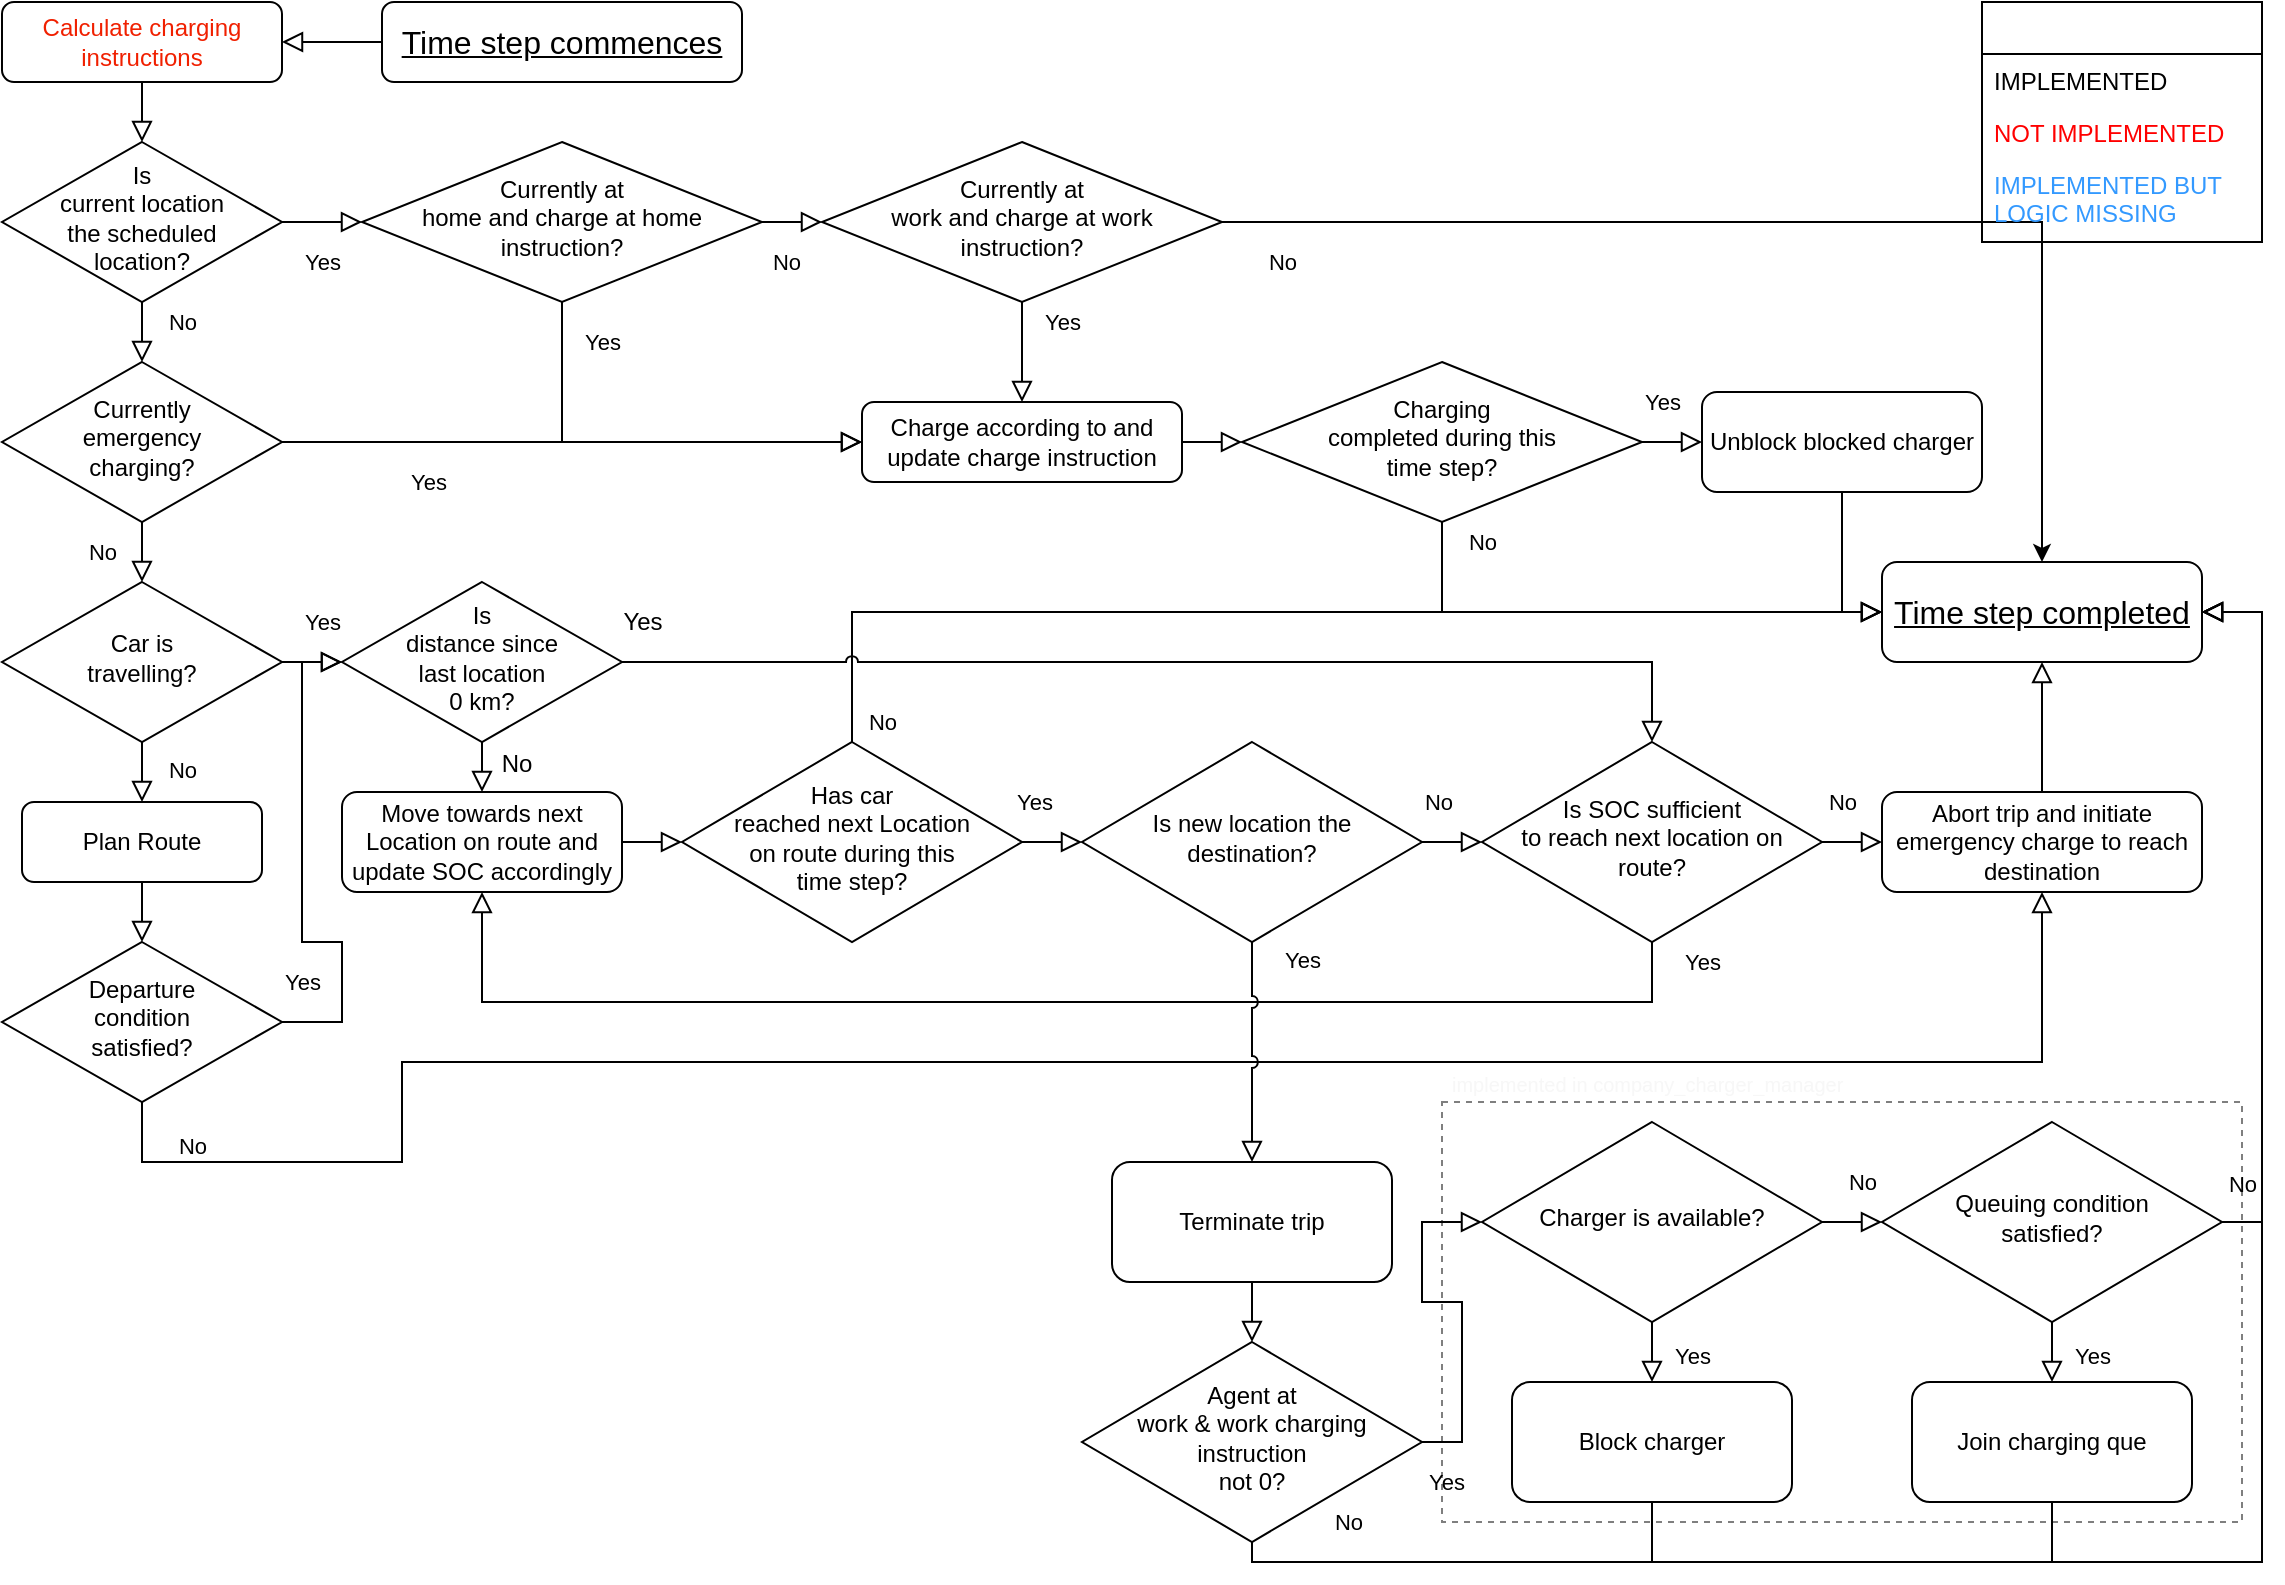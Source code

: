 <mxfile version="14.4.2" type="device" pages="9"><diagram id="C5RBs43oDa-KdzZeNtuy" name="CarAgent.step()"><mxGraphModel dx="1086" dy="816" grid="1" gridSize="10" guides="1" tooltips="1" connect="1" arrows="1" fold="1" page="1" pageScale="1" pageWidth="1169" pageHeight="827" math="0" shadow="0"><root><mxCell id="WIyWlLk6GJQsqaUBKTNV-0"/><mxCell id="WIyWlLk6GJQsqaUBKTNV-1" parent="WIyWlLk6GJQsqaUBKTNV-0"/><mxCell id="SY8pThYTgeNmV07mec52-65" style="edgeStyle=orthogonalEdgeStyle;rounded=0;jumpStyle=arc;orthogonalLoop=1;jettySize=auto;html=1;exitX=0;exitY=0.5;exitDx=0;exitDy=0;entryX=1;entryY=0.5;entryDx=0;entryDy=0;endArrow=block;endFill=0;endSize=8;fontColor=#F02000;" parent="WIyWlLk6GJQsqaUBKTNV-1" source="WIyWlLk6GJQsqaUBKTNV-3" target="SY8pThYTgeNmV07mec52-64" edge="1"><mxGeometry relative="1" as="geometry"/></mxCell><mxCell id="WIyWlLk6GJQsqaUBKTNV-3" value="Time step commences" style="rounded=1;whiteSpace=wrap;html=1;fontSize=16;glass=0;strokeWidth=1;shadow=0;fontStyle=4;" parent="WIyWlLk6GJQsqaUBKTNV-1" vertex="1"><mxGeometry x="210" y="20" width="180" height="40" as="geometry"/></mxCell><mxCell id="WIyWlLk6GJQsqaUBKTNV-4" value="No" style="rounded=0;html=1;jettySize=auto;orthogonalLoop=1;fontSize=11;endArrow=block;endFill=0;endSize=8;strokeWidth=1;shadow=0;labelBackgroundColor=none;edgeStyle=orthogonalEdgeStyle;" parent="WIyWlLk6GJQsqaUBKTNV-1" source="WIyWlLk6GJQsqaUBKTNV-6" target="WIyWlLk6GJQsqaUBKTNV-10" edge="1"><mxGeometry y="20" relative="1" as="geometry"><mxPoint as="offset"/></mxGeometry></mxCell><mxCell id="WIyWlLk6GJQsqaUBKTNV-5" value="Yes" style="edgeStyle=orthogonalEdgeStyle;rounded=0;html=1;jettySize=auto;orthogonalLoop=1;fontSize=11;endArrow=block;endFill=0;endSize=8;strokeWidth=1;shadow=0;labelBackgroundColor=none;entryX=0;entryY=0.5;entryDx=0;entryDy=0;" parent="WIyWlLk6GJQsqaUBKTNV-1" source="WIyWlLk6GJQsqaUBKTNV-6" target="SY8pThYTgeNmV07mec52-37" edge="1"><mxGeometry x="-0.5" y="-20" relative="1" as="geometry"><mxPoint as="offset"/><mxPoint x="190" y="240" as="targetPoint"/></mxGeometry></mxCell><mxCell id="WIyWlLk6GJQsqaUBKTNV-6" value="Currently&lt;br&gt;emergency&lt;br&gt;charging?" style="rhombus;whiteSpace=wrap;html=1;shadow=0;fontFamily=Helvetica;fontSize=12;align=center;strokeWidth=1;spacing=6;spacingTop=-4;" parent="WIyWlLk6GJQsqaUBKTNV-1" vertex="1"><mxGeometry x="20" y="200" width="140" height="80" as="geometry"/></mxCell><mxCell id="WIyWlLk6GJQsqaUBKTNV-8" value="No" style="rounded=0;html=1;jettySize=auto;orthogonalLoop=1;fontSize=11;endArrow=block;endFill=0;endSize=8;strokeWidth=1;shadow=0;labelBackgroundColor=none;edgeStyle=orthogonalEdgeStyle;" parent="WIyWlLk6GJQsqaUBKTNV-1" source="WIyWlLk6GJQsqaUBKTNV-10" target="WIyWlLk6GJQsqaUBKTNV-11" edge="1"><mxGeometry x="0.333" y="20" relative="1" as="geometry"><mxPoint as="offset"/></mxGeometry></mxCell><mxCell id="WIyWlLk6GJQsqaUBKTNV-9" value="Yes" style="edgeStyle=orthogonalEdgeStyle;rounded=0;html=1;jettySize=auto;orthogonalLoop=1;fontSize=11;endArrow=block;endFill=0;endSize=8;strokeWidth=1;shadow=0;labelBackgroundColor=none;entryX=0;entryY=0.5;entryDx=0;entryDy=0;" parent="WIyWlLk6GJQsqaUBKTNV-1" source="WIyWlLk6GJQsqaUBKTNV-10" target="SY8pThYTgeNmV07mec52-71" edge="1"><mxGeometry x="0.6" y="20" relative="1" as="geometry"><mxPoint as="offset"/><mxPoint x="190" y="360" as="targetPoint"/></mxGeometry></mxCell><mxCell id="WIyWlLk6GJQsqaUBKTNV-10" value="Car is&lt;br&gt;travelling?" style="rhombus;whiteSpace=wrap;html=1;shadow=0;fontFamily=Helvetica;fontSize=12;align=center;strokeWidth=1;spacing=6;spacingTop=-4;" parent="WIyWlLk6GJQsqaUBKTNV-1" vertex="1"><mxGeometry x="20" y="310" width="140" height="80" as="geometry"/></mxCell><mxCell id="SY8pThYTgeNmV07mec52-29" style="edgeStyle=orthogonalEdgeStyle;rounded=0;orthogonalLoop=1;jettySize=auto;html=1;exitX=0.5;exitY=1;exitDx=0;exitDy=0;entryX=0.5;entryY=0;entryDx=0;entryDy=0;endArrow=block;endFill=0;endSize=8;fontColor=#F02000;" parent="WIyWlLk6GJQsqaUBKTNV-1" source="WIyWlLk6GJQsqaUBKTNV-11" target="SY8pThYTgeNmV07mec52-28" edge="1"><mxGeometry relative="1" as="geometry"/></mxCell><mxCell id="WIyWlLk6GJQsqaUBKTNV-11" value="Plan Route" style="rounded=1;whiteSpace=wrap;html=1;fontSize=12;glass=0;strokeWidth=1;shadow=0;" parent="WIyWlLk6GJQsqaUBKTNV-1" vertex="1"><mxGeometry x="30" y="420" width="120" height="40" as="geometry"/></mxCell><mxCell id="SY8pThYTgeNmV07mec52-20" value="Yes" style="edgeStyle=orthogonalEdgeStyle;rounded=0;orthogonalLoop=1;jettySize=auto;html=1;exitX=1;exitY=0.5;exitDx=0;exitDy=0;entryX=0;entryY=0.5;entryDx=0;entryDy=0;endArrow=block;endFill=0;endSize=8;" parent="WIyWlLk6GJQsqaUBKTNV-1" source="SY8pThYTgeNmV07mec52-3" target="SY8pThYTgeNmV07mec52-19" edge="1"><mxGeometry x="-0.6" y="20" relative="1" as="geometry"><mxPoint as="offset"/></mxGeometry></mxCell><mxCell id="SY8pThYTgeNmV07mec52-25" value="No" style="edgeStyle=orthogonalEdgeStyle;rounded=0;orthogonalLoop=1;jettySize=auto;html=1;endArrow=block;endFill=0;endSize=8;exitX=0.5;exitY=0;exitDx=0;exitDy=0;entryX=0;entryY=0.5;entryDx=0;entryDy=0;" parent="WIyWlLk6GJQsqaUBKTNV-1" source="SY8pThYTgeNmV07mec52-3" target="SY8pThYTgeNmV07mec52-24" edge="1"><mxGeometry x="-0.966" y="-15" relative="1" as="geometry"><mxPoint x="455" y="500" as="sourcePoint"/><mxPoint x="760" y="360" as="targetPoint"/><Array as="points"><mxPoint x="445" y="325"/></Array><mxPoint as="offset"/></mxGeometry></mxCell><mxCell id="SY8pThYTgeNmV07mec52-3" value="Has car&lt;br&gt;reached next Location&lt;br&gt;on route during this&lt;br&gt;time step?" style="rhombus;whiteSpace=wrap;html=1;shadow=0;fontFamily=Helvetica;fontSize=12;align=center;strokeWidth=1;spacing=6;spacingTop=-4;" parent="WIyWlLk6GJQsqaUBKTNV-1" vertex="1"><mxGeometry x="360" y="390" width="170" height="100" as="geometry"/></mxCell><mxCell id="SY8pThYTgeNmV07mec52-7" style="edgeStyle=orthogonalEdgeStyle;rounded=0;orthogonalLoop=1;jettySize=auto;html=1;exitX=1;exitY=0.5;exitDx=0;exitDy=0;entryX=0;entryY=0.5;entryDx=0;entryDy=0;endArrow=block;endFill=0;endSize=8;fontColor=#F02000;" parent="WIyWlLk6GJQsqaUBKTNV-1" source="SY8pThYTgeNmV07mec52-4" target="SY8pThYTgeNmV07mec52-3" edge="1"><mxGeometry relative="1" as="geometry"/></mxCell><mxCell id="SY8pThYTgeNmV07mec52-4" value="Move towards next&lt;br&gt;Location on route and&lt;br&gt;update SOC accordingly" style="rounded=1;whiteSpace=wrap;html=1;fontSize=12;glass=0;strokeWidth=1;shadow=0;" parent="WIyWlLk6GJQsqaUBKTNV-1" vertex="1"><mxGeometry x="190" y="415" width="140" height="50" as="geometry"/></mxCell><mxCell id="SY8pThYTgeNmV07mec52-16" value="Yes" style="edgeStyle=orthogonalEdgeStyle;rounded=0;orthogonalLoop=1;jettySize=auto;html=1;exitX=0.5;exitY=1;exitDx=0;exitDy=0;entryX=0.5;entryY=1;entryDx=0;entryDy=0;endArrow=block;endFill=0;endSize=8;" parent="WIyWlLk6GJQsqaUBKTNV-1" source="SY8pThYTgeNmV07mec52-8" target="SY8pThYTgeNmV07mec52-4" edge="1"><mxGeometry x="-0.972" y="25" relative="1" as="geometry"><Array as="points"><mxPoint x="845" y="520"/><mxPoint x="260" y="520"/></Array><mxPoint as="offset"/></mxGeometry></mxCell><mxCell id="SY8pThYTgeNmV07mec52-18" value="No" style="edgeStyle=orthogonalEdgeStyle;rounded=0;orthogonalLoop=1;jettySize=auto;html=1;exitX=1;exitY=0.5;exitDx=0;exitDy=0;entryX=0;entryY=0.5;entryDx=0;entryDy=0;endArrow=block;endFill=0;endSize=8;" parent="WIyWlLk6GJQsqaUBKTNV-1" source="SY8pThYTgeNmV07mec52-8" target="SY8pThYTgeNmV07mec52-17" edge="1"><mxGeometry x="-0.333" y="20" relative="1" as="geometry"><mxPoint as="offset"/></mxGeometry></mxCell><mxCell id="SY8pThYTgeNmV07mec52-8" value="Is SOC sufficient&lt;br&gt;to reach next location on route?" style="rhombus;whiteSpace=wrap;html=1;shadow=0;fontFamily=Helvetica;fontSize=12;align=center;strokeWidth=1;spacing=6;spacingTop=-4;" parent="WIyWlLk6GJQsqaUBKTNV-1" vertex="1"><mxGeometry x="760" y="390" width="170" height="100" as="geometry"/></mxCell><mxCell id="SY8pThYTgeNmV07mec52-15" value="No" style="edgeStyle=orthogonalEdgeStyle;rounded=0;orthogonalLoop=1;jettySize=auto;html=1;exitX=0.5;exitY=1;exitDx=0;exitDy=0;entryX=0.5;entryY=0;entryDx=0;entryDy=0;endArrow=block;endFill=0;endSize=8;" parent="WIyWlLk6GJQsqaUBKTNV-1" source="SY8pThYTgeNmV07mec52-13" target="WIyWlLk6GJQsqaUBKTNV-6" edge="1"><mxGeometry x="-0.333" y="20" relative="1" as="geometry"><mxPoint as="offset"/></mxGeometry></mxCell><mxCell id="SY8pThYTgeNmV07mec52-34" value="Yes" style="edgeStyle=orthogonalEdgeStyle;rounded=0;orthogonalLoop=1;jettySize=auto;html=1;exitX=1;exitY=0.5;exitDx=0;exitDy=0;entryX=0;entryY=0.5;entryDx=0;entryDy=0;endArrow=block;endFill=0;endSize=8;" parent="WIyWlLk6GJQsqaUBKTNV-1" source="SY8pThYTgeNmV07mec52-13" target="SY8pThYTgeNmV07mec52-33" edge="1"><mxGeometry y="-20" relative="1" as="geometry"><mxPoint as="offset"/></mxGeometry></mxCell><mxCell id="SY8pThYTgeNmV07mec52-13" value="Is&lt;br&gt;current location&lt;br&gt;the scheduled &lt;br&gt;location?" style="rhombus;whiteSpace=wrap;html=1;shadow=0;fontFamily=Helvetica;fontSize=12;align=center;strokeWidth=1;spacing=6;spacingTop=-4;" parent="WIyWlLk6GJQsqaUBKTNV-1" vertex="1"><mxGeometry x="20" y="90" width="140" height="80" as="geometry"/></mxCell><mxCell id="SY8pThYTgeNmV07mec52-27" style="edgeStyle=orthogonalEdgeStyle;rounded=0;orthogonalLoop=1;jettySize=auto;html=1;exitX=0.5;exitY=0;exitDx=0;exitDy=0;entryX=0.5;entryY=1;entryDx=0;entryDy=0;endArrow=block;endFill=0;endSize=8;fontColor=#F02000;" parent="WIyWlLk6GJQsqaUBKTNV-1" source="SY8pThYTgeNmV07mec52-17" target="SY8pThYTgeNmV07mec52-24" edge="1"><mxGeometry relative="1" as="geometry"><Array as="points"/></mxGeometry></mxCell><mxCell id="SY8pThYTgeNmV07mec52-17" value="Abort trip and initiate emergency charge to reach destination" style="rounded=1;whiteSpace=wrap;html=1;fontSize=12;glass=0;strokeWidth=1;shadow=0;" parent="WIyWlLk6GJQsqaUBKTNV-1" vertex="1"><mxGeometry x="960" y="415" width="160" height="50" as="geometry"/></mxCell><mxCell id="SY8pThYTgeNmV07mec52-21" value="No" style="edgeStyle=orthogonalEdgeStyle;rounded=0;orthogonalLoop=1;jettySize=auto;html=1;exitX=1;exitY=0.5;exitDx=0;exitDy=0;entryX=0;entryY=0.5;entryDx=0;entryDy=0;endArrow=block;endFill=0;endSize=8;" parent="WIyWlLk6GJQsqaUBKTNV-1" source="SY8pThYTgeNmV07mec52-19" target="SY8pThYTgeNmV07mec52-8" edge="1"><mxGeometry x="-0.5" y="20" relative="1" as="geometry"><mxPoint as="offset"/></mxGeometry></mxCell><mxCell id="SY8pThYTgeNmV07mec52-43" value="" style="edgeStyle=orthogonalEdgeStyle;rounded=0;orthogonalLoop=1;jettySize=auto;html=1;exitX=0.5;exitY=1;exitDx=0;exitDy=0;entryX=0.5;entryY=0;entryDx=0;entryDy=0;endArrow=block;endFill=0;endSize=8;jumpStyle=arc;fontColor=#F02000;" parent="WIyWlLk6GJQsqaUBKTNV-1" source="SY8pThYTgeNmV07mec52-74" target="SY8pThYTgeNmV07mec52-44" edge="1"><mxGeometry x="-0.333" y="25" relative="1" as="geometry"><mxPoint x="675" y="610" as="targetPoint"/><mxPoint as="offset"/></mxGeometry></mxCell><mxCell id="SY8pThYTgeNmV07mec52-19" value="Is new location the destination?" style="rhombus;whiteSpace=wrap;html=1;shadow=0;fontFamily=Helvetica;fontSize=12;align=center;strokeWidth=1;spacing=6;spacingTop=-4;" parent="WIyWlLk6GJQsqaUBKTNV-1" vertex="1"><mxGeometry x="560" y="390" width="170" height="100" as="geometry"/></mxCell><mxCell id="SY8pThYTgeNmV07mec52-24" value="Time step completed" style="rounded=1;whiteSpace=wrap;html=1;fontSize=16;glass=0;strokeWidth=1;shadow=0;fontStyle=4;" parent="WIyWlLk6GJQsqaUBKTNV-1" vertex="1"><mxGeometry x="960" y="300" width="160" height="50" as="geometry"/></mxCell><mxCell id="SY8pThYTgeNmV07mec52-30" value="No" style="edgeStyle=orthogonalEdgeStyle;rounded=0;orthogonalLoop=1;jettySize=auto;html=1;exitX=0.5;exitY=1;exitDx=0;exitDy=0;entryX=0.5;entryY=1;entryDx=0;entryDy=0;endArrow=block;endFill=0;endSize=8;jumpStyle=arc;" parent="WIyWlLk6GJQsqaUBKTNV-1" source="SY8pThYTgeNmV07mec52-28" target="SY8pThYTgeNmV07mec52-17" edge="1"><mxGeometry x="-0.961" y="25" relative="1" as="geometry"><Array as="points"><mxPoint x="90" y="600"/><mxPoint x="220" y="600"/><mxPoint x="220" y="550"/><mxPoint x="1040" y="550"/></Array><mxPoint as="offset"/></mxGeometry></mxCell><mxCell id="SY8pThYTgeNmV07mec52-32" value="Yes" style="edgeStyle=orthogonalEdgeStyle;rounded=0;orthogonalLoop=1;jettySize=auto;html=1;exitX=1;exitY=0.5;exitDx=0;exitDy=0;entryX=0;entryY=0.5;entryDx=0;entryDy=0;endArrow=block;endFill=0;endSize=8;" parent="WIyWlLk6GJQsqaUBKTNV-1" source="SY8pThYTgeNmV07mec52-28" target="SY8pThYTgeNmV07mec52-71" edge="1"><mxGeometry x="-0.28" y="-20" relative="1" as="geometry"><Array as="points"><mxPoint x="190" y="530"/><mxPoint x="190" y="490"/><mxPoint x="170" y="490"/><mxPoint x="170" y="350"/></Array><mxPoint x="-20" y="20" as="offset"/></mxGeometry></mxCell><mxCell id="SY8pThYTgeNmV07mec52-28" value="Departure&lt;br&gt;condition&lt;br&gt;satisfied?" style="rhombus;whiteSpace=wrap;html=1;shadow=0;fontFamily=Helvetica;fontSize=12;align=center;strokeWidth=1;spacing=6;spacingTop=-4;" parent="WIyWlLk6GJQsqaUBKTNV-1" vertex="1"><mxGeometry x="20" y="490" width="140" height="80" as="geometry"/></mxCell><mxCell id="SY8pThYTgeNmV07mec52-36" value="No" style="edgeStyle=orthogonalEdgeStyle;rounded=0;orthogonalLoop=1;jettySize=auto;html=1;exitX=1;exitY=0.5;exitDx=0;exitDy=0;entryX=0;entryY=0.5;entryDx=0;entryDy=0;endArrow=block;endFill=0;endSize=8;" parent="WIyWlLk6GJQsqaUBKTNV-1" source="SY8pThYTgeNmV07mec52-33" target="SY8pThYTgeNmV07mec52-35" edge="1"><mxGeometry x="-0.2" y="-20" relative="1" as="geometry"><mxPoint as="offset"/></mxGeometry></mxCell><mxCell id="SY8pThYTgeNmV07mec52-39" value="Yes" style="edgeStyle=orthogonalEdgeStyle;rounded=0;orthogonalLoop=1;jettySize=auto;html=1;exitX=0.5;exitY=1;exitDx=0;exitDy=0;entryX=0;entryY=0.5;entryDx=0;entryDy=0;endArrow=block;endFill=0;endSize=8;" parent="WIyWlLk6GJQsqaUBKTNV-1" source="SY8pThYTgeNmV07mec52-33" target="SY8pThYTgeNmV07mec52-37" edge="1"><mxGeometry x="-0.818" y="20" relative="1" as="geometry"><mxPoint as="offset"/></mxGeometry></mxCell><mxCell id="SY8pThYTgeNmV07mec52-33" value="Currently at&lt;br&gt;home and charge at home&lt;br&gt;instruction?" style="rhombus;whiteSpace=wrap;html=1;shadow=0;fontFamily=Helvetica;fontSize=12;align=center;strokeWidth=1;spacing=6;spacingTop=-4;" parent="WIyWlLk6GJQsqaUBKTNV-1" vertex="1"><mxGeometry x="200" y="90" width="200" height="80" as="geometry"/></mxCell><mxCell id="SY8pThYTgeNmV07mec52-38" value="Yes" style="edgeStyle=orthogonalEdgeStyle;rounded=0;orthogonalLoop=1;jettySize=auto;html=1;exitX=0.5;exitY=1;exitDx=0;exitDy=0;entryX=0.5;entryY=0;entryDx=0;entryDy=0;endArrow=block;endFill=0;endSize=8;" parent="WIyWlLk6GJQsqaUBKTNV-1" source="SY8pThYTgeNmV07mec52-35" target="SY8pThYTgeNmV07mec52-37" edge="1"><mxGeometry x="-0.6" y="20" relative="1" as="geometry"><mxPoint as="offset"/></mxGeometry></mxCell><mxCell id="NM2lSw85ozd6s31N4sWv-0" value="No" style="edgeStyle=orthogonalEdgeStyle;rounded=0;orthogonalLoop=1;jettySize=auto;html=1;exitX=1;exitY=0.5;exitDx=0;exitDy=0;entryX=0.5;entryY=0;entryDx=0;entryDy=0;" parent="WIyWlLk6GJQsqaUBKTNV-1" source="SY8pThYTgeNmV07mec52-35" target="SY8pThYTgeNmV07mec52-24" edge="1"><mxGeometry x="-0.897" y="-20" relative="1" as="geometry"><mxPoint as="offset"/></mxGeometry></mxCell><mxCell id="SY8pThYTgeNmV07mec52-35" value="Currently at&lt;br&gt;work and charge at work&lt;br&gt;instruction?" style="rhombus;whiteSpace=wrap;html=1;shadow=0;fontFamily=Helvetica;fontSize=12;align=center;strokeWidth=1;spacing=6;spacingTop=-4;" parent="WIyWlLk6GJQsqaUBKTNV-1" vertex="1"><mxGeometry x="430" y="90" width="200" height="80" as="geometry"/></mxCell><mxCell id="SY8pThYTgeNmV07mec52-40" style="edgeStyle=orthogonalEdgeStyle;rounded=0;orthogonalLoop=1;jettySize=auto;html=1;exitX=1;exitY=0.5;exitDx=0;exitDy=0;entryX=0;entryY=0.5;entryDx=0;entryDy=0;endArrow=block;endFill=0;endSize=8;fontColor=#F02000;" parent="WIyWlLk6GJQsqaUBKTNV-1" source="SY8pThYTgeNmV07mec52-37" target="SY8pThYTgeNmV07mec52-58" edge="1"><mxGeometry relative="1" as="geometry"/></mxCell><mxCell id="SY8pThYTgeNmV07mec52-37" value="Charge according to and update charge instruction" style="rounded=1;whiteSpace=wrap;html=1;fontSize=12;glass=0;strokeWidth=1;shadow=0;" parent="WIyWlLk6GJQsqaUBKTNV-1" vertex="1"><mxGeometry x="450" y="220" width="160" height="40" as="geometry"/></mxCell><mxCell id="SY8pThYTgeNmV07mec52-46" value="No" style="edgeStyle=orthogonalEdgeStyle;rounded=0;jumpStyle=arc;orthogonalLoop=1;jettySize=auto;html=1;exitX=0.5;exitY=1;exitDx=0;exitDy=0;entryX=1;entryY=0.5;entryDx=0;entryDy=0;endArrow=block;endFill=0;endSize=8;" parent="WIyWlLk6GJQsqaUBKTNV-1" source="SY8pThYTgeNmV07mec52-44" target="SY8pThYTgeNmV07mec52-24" edge="1"><mxGeometry x="-0.887" y="20" relative="1" as="geometry"><Array as="points"><mxPoint x="645" y="800"/><mxPoint x="1150" y="800"/><mxPoint x="1150" y="325"/></Array><mxPoint as="offset"/></mxGeometry></mxCell><mxCell id="SY8pThYTgeNmV07mec52-48" value="Yes" style="edgeStyle=orthogonalEdgeStyle;rounded=0;jumpStyle=arc;orthogonalLoop=1;jettySize=auto;html=1;exitX=1;exitY=0.5;exitDx=0;exitDy=0;entryX=0;entryY=0.5;entryDx=0;entryDy=0;endArrow=block;endFill=0;endSize=8;" parent="WIyWlLk6GJQsqaUBKTNV-1" source="SY8pThYTgeNmV07mec52-44" target="SY8pThYTgeNmV07mec52-47" edge="1"><mxGeometry x="-0.875" y="-20" relative="1" as="geometry"><mxPoint as="offset"/><Array as="points"><mxPoint x="750" y="740"/><mxPoint x="750" y="670"/><mxPoint x="730" y="670"/><mxPoint x="730" y="630"/></Array></mxGeometry></mxCell><mxCell id="SY8pThYTgeNmV07mec52-44" value="Agent at&lt;br&gt;work &amp;amp; work charging instruction&lt;br&gt;not 0?" style="rhombus;whiteSpace=wrap;html=1;shadow=0;fontFamily=Helvetica;fontSize=12;align=center;strokeWidth=1;spacing=6;spacingTop=-4;" parent="WIyWlLk6GJQsqaUBKTNV-1" vertex="1"><mxGeometry x="560" y="690" width="170" height="100" as="geometry"/></mxCell><mxCell id="SY8pThYTgeNmV07mec52-50" value="Yes" style="edgeStyle=orthogonalEdgeStyle;rounded=0;jumpStyle=arc;orthogonalLoop=1;jettySize=auto;html=1;exitX=0.5;exitY=1;exitDx=0;exitDy=0;entryX=0.5;entryY=0;entryDx=0;entryDy=0;endArrow=block;endFill=0;endSize=8;" parent="WIyWlLk6GJQsqaUBKTNV-1" source="SY8pThYTgeNmV07mec52-47" target="SY8pThYTgeNmV07mec52-49" edge="1"><mxGeometry x="0.091" y="20" relative="1" as="geometry"><mxPoint as="offset"/></mxGeometry></mxCell><mxCell id="SY8pThYTgeNmV07mec52-53" value="No" style="edgeStyle=orthogonalEdgeStyle;rounded=0;jumpStyle=arc;orthogonalLoop=1;jettySize=auto;html=1;exitX=1;exitY=0.5;exitDx=0;exitDy=0;entryX=0;entryY=0.5;entryDx=0;entryDy=0;endArrow=block;endFill=0;endSize=8;" parent="WIyWlLk6GJQsqaUBKTNV-1" source="SY8pThYTgeNmV07mec52-47" target="SY8pThYTgeNmV07mec52-52" edge="1"><mxGeometry x="0.333" y="20" relative="1" as="geometry"><mxPoint as="offset"/></mxGeometry></mxCell><mxCell id="SY8pThYTgeNmV07mec52-47" value="Charger is available?" style="rhombus;whiteSpace=wrap;html=1;shadow=0;fontFamily=Helvetica;fontSize=12;align=center;strokeWidth=1;spacing=6;spacingTop=-4;" parent="WIyWlLk6GJQsqaUBKTNV-1" vertex="1"><mxGeometry x="760" y="580" width="170" height="100" as="geometry"/></mxCell><mxCell id="SY8pThYTgeNmV07mec52-51" style="edgeStyle=orthogonalEdgeStyle;rounded=0;jumpStyle=arc;orthogonalLoop=1;jettySize=auto;html=1;exitX=0.5;exitY=1;exitDx=0;exitDy=0;endArrow=block;endFill=0;endSize=8;entryX=1;entryY=0.5;entryDx=0;entryDy=0;fontColor=#F02000;" parent="WIyWlLk6GJQsqaUBKTNV-1" source="SY8pThYTgeNmV07mec52-49" target="SY8pThYTgeNmV07mec52-24" edge="1"><mxGeometry relative="1" as="geometry"><mxPoint x="950" y="320" as="targetPoint"/><Array as="points"><mxPoint x="845" y="800"/><mxPoint x="1150" y="800"/><mxPoint x="1150" y="325"/></Array></mxGeometry></mxCell><mxCell id="SY8pThYTgeNmV07mec52-49" value="Block charger" style="rounded=1;whiteSpace=wrap;html=1;fontSize=12;glass=0;strokeWidth=1;shadow=0;" parent="WIyWlLk6GJQsqaUBKTNV-1" vertex="1"><mxGeometry x="775" y="710" width="140" height="60" as="geometry"/></mxCell><mxCell id="SY8pThYTgeNmV07mec52-55" value="Yes" style="edgeStyle=orthogonalEdgeStyle;rounded=0;jumpStyle=arc;orthogonalLoop=1;jettySize=auto;html=1;exitX=0.5;exitY=1;exitDx=0;exitDy=0;entryX=0.5;entryY=0;entryDx=0;entryDy=0;endArrow=block;endFill=0;endSize=8;" parent="WIyWlLk6GJQsqaUBKTNV-1" source="SY8pThYTgeNmV07mec52-52" target="SY8pThYTgeNmV07mec52-54" edge="1"><mxGeometry x="0.091" y="20" relative="1" as="geometry"><mxPoint as="offset"/></mxGeometry></mxCell><mxCell id="SY8pThYTgeNmV07mec52-57" value="No" style="edgeStyle=orthogonalEdgeStyle;rounded=0;jumpStyle=arc;orthogonalLoop=1;jettySize=auto;html=1;exitX=1;exitY=0.5;exitDx=0;exitDy=0;endArrow=block;endFill=0;endSize=8;entryX=1;entryY=0.5;entryDx=0;entryDy=0;" parent="WIyWlLk6GJQsqaUBKTNV-1" source="SY8pThYTgeNmV07mec52-52" target="SY8pThYTgeNmV07mec52-24" edge="1"><mxGeometry x="-0.781" y="10" relative="1" as="geometry"><mxPoint x="950" y="380" as="targetPoint"/><Array as="points"><mxPoint x="1150" y="630"/><mxPoint x="1150" y="325"/></Array><mxPoint as="offset"/></mxGeometry></mxCell><mxCell id="SY8pThYTgeNmV07mec52-52" value="Queuing condition&lt;br&gt;satisfied?" style="rhombus;whiteSpace=wrap;html=1;shadow=0;fontFamily=Helvetica;fontSize=12;align=center;strokeWidth=1;spacing=6;spacingTop=-4;" parent="WIyWlLk6GJQsqaUBKTNV-1" vertex="1"><mxGeometry x="960" y="580" width="170" height="100" as="geometry"/></mxCell><mxCell id="SY8pThYTgeNmV07mec52-56" style="edgeStyle=orthogonalEdgeStyle;rounded=0;jumpStyle=arc;orthogonalLoop=1;jettySize=auto;html=1;exitX=0.5;exitY=1;exitDx=0;exitDy=0;entryX=1;entryY=0.5;entryDx=0;entryDy=0;endArrow=block;endFill=0;endSize=8;fontColor=#F02000;" parent="WIyWlLk6GJQsqaUBKTNV-1" source="SY8pThYTgeNmV07mec52-54" target="SY8pThYTgeNmV07mec52-24" edge="1"><mxGeometry relative="1" as="geometry"><Array as="points"><mxPoint x="1045" y="800"/><mxPoint x="1150" y="800"/><mxPoint x="1150" y="325"/></Array></mxGeometry></mxCell><mxCell id="SY8pThYTgeNmV07mec52-54" value="Join charging que" style="rounded=1;whiteSpace=wrap;html=1;fontSize=12;glass=0;strokeWidth=1;shadow=0;" parent="WIyWlLk6GJQsqaUBKTNV-1" vertex="1"><mxGeometry x="975" y="710" width="140" height="60" as="geometry"/></mxCell><mxCell id="SY8pThYTgeNmV07mec52-59" value="No" style="edgeStyle=orthogonalEdgeStyle;rounded=0;jumpStyle=arc;orthogonalLoop=1;jettySize=auto;html=1;exitX=0.5;exitY=1;exitDx=0;exitDy=0;endArrow=block;endFill=0;endSize=8;entryX=0;entryY=0.5;entryDx=0;entryDy=0;" parent="WIyWlLk6GJQsqaUBKTNV-1" source="SY8pThYTgeNmV07mec52-58" target="SY8pThYTgeNmV07mec52-24" edge="1"><mxGeometry x="-0.927" y="20" relative="1" as="geometry"><mxPoint x="690" y="350" as="targetPoint"/><Array as="points"><mxPoint x="740" y="325"/></Array><mxPoint as="offset"/></mxGeometry></mxCell><mxCell id="SY8pThYTgeNmV07mec52-61" value="Yes" style="edgeStyle=orthogonalEdgeStyle;rounded=0;jumpStyle=arc;orthogonalLoop=1;jettySize=auto;html=1;exitX=1;exitY=0.5;exitDx=0;exitDy=0;entryX=0;entryY=0.5;entryDx=0;entryDy=0;endArrow=block;endFill=0;endSize=8;" parent="WIyWlLk6GJQsqaUBKTNV-1" source="SY8pThYTgeNmV07mec52-58" target="SY8pThYTgeNmV07mec52-60" edge="1"><mxGeometry x="-0.333" y="20" relative="1" as="geometry"><mxPoint as="offset"/></mxGeometry></mxCell><mxCell id="SY8pThYTgeNmV07mec52-58" value="Charging&lt;br&gt;completed during this&lt;br&gt;time step?" style="rhombus;whiteSpace=wrap;html=1;shadow=0;fontFamily=Helvetica;fontSize=12;align=center;strokeWidth=1;spacing=6;spacingTop=-4;" parent="WIyWlLk6GJQsqaUBKTNV-1" vertex="1"><mxGeometry x="640" y="200" width="200" height="80" as="geometry"/></mxCell><mxCell id="SY8pThYTgeNmV07mec52-62" style="edgeStyle=orthogonalEdgeStyle;rounded=0;jumpStyle=arc;orthogonalLoop=1;jettySize=auto;html=1;exitX=0.5;exitY=1;exitDx=0;exitDy=0;entryX=0;entryY=0.5;entryDx=0;entryDy=0;endArrow=block;endFill=0;endSize=8;fontColor=#F02000;" parent="WIyWlLk6GJQsqaUBKTNV-1" source="SY8pThYTgeNmV07mec52-60" target="SY8pThYTgeNmV07mec52-24" edge="1"><mxGeometry relative="1" as="geometry"><Array as="points"><mxPoint x="940" y="325"/></Array></mxGeometry></mxCell><mxCell id="SY8pThYTgeNmV07mec52-60" value="Unblock blocked charger" style="rounded=1;whiteSpace=wrap;html=1;fontSize=12;glass=0;strokeWidth=1;shadow=0;" parent="WIyWlLk6GJQsqaUBKTNV-1" vertex="1"><mxGeometry x="870" y="215" width="140" height="50" as="geometry"/></mxCell><mxCell id="SY8pThYTgeNmV07mec52-66" style="edgeStyle=orthogonalEdgeStyle;rounded=0;jumpStyle=arc;orthogonalLoop=1;jettySize=auto;html=1;exitX=0.5;exitY=1;exitDx=0;exitDy=0;entryX=0.5;entryY=0;entryDx=0;entryDy=0;endArrow=block;endFill=0;endSize=8;fontColor=#F02000;" parent="WIyWlLk6GJQsqaUBKTNV-1" source="SY8pThYTgeNmV07mec52-64" target="SY8pThYTgeNmV07mec52-13" edge="1"><mxGeometry relative="1" as="geometry"/></mxCell><mxCell id="SY8pThYTgeNmV07mec52-64" value="Calculate charging instructions" style="rounded=1;whiteSpace=wrap;html=1;fontSize=12;glass=0;strokeWidth=1;shadow=0;fontColor=#F02000;" parent="WIyWlLk6GJQsqaUBKTNV-1" vertex="1"><mxGeometry x="20" y="20" width="140" height="40" as="geometry"/></mxCell><mxCell id="SY8pThYTgeNmV07mec52-67" value="LEGEND" style="swimlane;fontStyle=0;childLayout=stackLayout;horizontal=1;startSize=26;fillColor=none;horizontalStack=0;resizeParent=1;resizeParentMax=0;resizeLast=0;collapsible=1;marginBottom=0;fontColor=#FFFFFF;" parent="WIyWlLk6GJQsqaUBKTNV-1" vertex="1"><mxGeometry x="1010" y="20" width="140" height="120" as="geometry"/></mxCell><mxCell id="SY8pThYTgeNmV07mec52-68" value="IMPLEMENTED" style="text;strokeColor=none;fillColor=none;align=left;verticalAlign=top;spacingLeft=4;spacingRight=4;overflow=hidden;rotatable=0;points=[[0,0.5],[1,0.5]];portConstraint=eastwest;" parent="SY8pThYTgeNmV07mec52-67" vertex="1"><mxGeometry y="26" width="140" height="26" as="geometry"/></mxCell><mxCell id="SY8pThYTgeNmV07mec52-69" value="NOT IMPLEMENTED" style="text;strokeColor=none;fillColor=none;align=left;verticalAlign=top;spacingLeft=4;spacingRight=4;overflow=hidden;rotatable=0;points=[[0,0.5],[1,0.5]];portConstraint=eastwest;fontColor=#FF0000;" parent="SY8pThYTgeNmV07mec52-67" vertex="1"><mxGeometry y="52" width="140" height="26" as="geometry"/></mxCell><mxCell id="SY8pThYTgeNmV07mec52-70" value="IMPLEMENTED BUT&#10;LOGIC MISSING" style="text;strokeColor=none;fillColor=none;align=left;verticalAlign=top;spacingLeft=4;spacingRight=4;overflow=hidden;rotatable=0;points=[[0,0.5],[1,0.5]];portConstraint=eastwest;fontColor=#3399FF;" parent="SY8pThYTgeNmV07mec52-67" vertex="1"><mxGeometry y="78" width="140" height="42" as="geometry"/></mxCell><mxCell id="SY8pThYTgeNmV07mec52-72" value="No" style="edgeStyle=orthogonalEdgeStyle;rounded=0;jumpStyle=arc;orthogonalLoop=1;jettySize=auto;html=1;exitX=0.5;exitY=1;exitDx=0;exitDy=0;endArrow=block;endFill=0;endSize=8;fontSize=12;entryX=0.5;entryY=0;entryDx=0;entryDy=0;" parent="WIyWlLk6GJQsqaUBKTNV-1" source="SY8pThYTgeNmV07mec52-71" target="SY8pThYTgeNmV07mec52-4" edge="1"><mxGeometry x="-0.118" y="17" relative="1" as="geometry"><mxPoint x="300" y="410" as="targetPoint"/><mxPoint as="offset"/></mxGeometry></mxCell><mxCell id="SY8pThYTgeNmV07mec52-73" value="Yes" style="edgeStyle=orthogonalEdgeStyle;rounded=0;jumpStyle=arc;orthogonalLoop=1;jettySize=auto;html=1;exitX=1;exitY=0.5;exitDx=0;exitDy=0;entryX=0.5;entryY=0;entryDx=0;entryDy=0;endArrow=block;endFill=0;endSize=8;fontSize=12;" parent="WIyWlLk6GJQsqaUBKTNV-1" source="SY8pThYTgeNmV07mec52-71" target="SY8pThYTgeNmV07mec52-8" edge="1"><mxGeometry x="-0.964" y="20" relative="1" as="geometry"><mxPoint as="offset"/></mxGeometry></mxCell><mxCell id="SY8pThYTgeNmV07mec52-71" value="Is&lt;br&gt;distance since&lt;br&gt;last location&lt;br&gt;0 km?" style="rhombus;whiteSpace=wrap;html=1;shadow=0;fontFamily=Helvetica;fontSize=12;align=center;strokeWidth=1;spacing=6;spacingTop=-4;" parent="WIyWlLk6GJQsqaUBKTNV-1" vertex="1"><mxGeometry x="190" y="310" width="140" height="80" as="geometry"/></mxCell><mxCell id="SY8pThYTgeNmV07mec52-74" value="Terminate trip" style="rounded=1;whiteSpace=wrap;html=1;fontSize=12;glass=0;strokeWidth=1;shadow=0;" parent="WIyWlLk6GJQsqaUBKTNV-1" vertex="1"><mxGeometry x="575" y="600" width="140" height="60" as="geometry"/></mxCell><mxCell id="SY8pThYTgeNmV07mec52-75" value="Yes" style="edgeStyle=orthogonalEdgeStyle;rounded=0;orthogonalLoop=1;jettySize=auto;html=1;exitX=0.5;exitY=1;exitDx=0;exitDy=0;entryX=0.5;entryY=0;entryDx=0;entryDy=0;endArrow=block;endFill=0;endSize=8;jumpStyle=arc;" parent="WIyWlLk6GJQsqaUBKTNV-1" source="SY8pThYTgeNmV07mec52-19" target="SY8pThYTgeNmV07mec52-74" edge="1"><mxGeometry x="-0.846" y="25" relative="1" as="geometry"><mxPoint x="645" y="490" as="sourcePoint"/><mxPoint x="645" y="690" as="targetPoint"/><mxPoint as="offset"/></mxGeometry></mxCell><mxCell id="5h9_5QSKnvtGB5Stct2N-0" value="" style="rounded=0;whiteSpace=wrap;html=1;fontColor=#f0f0f0;fillColor=none;opacity=50;dashed=1;" parent="WIyWlLk6GJQsqaUBKTNV-1" vertex="1"><mxGeometry x="740" y="570" width="400" height="210" as="geometry"/></mxCell><mxCell id="5h9_5QSKnvtGB5Stct2N-1" value="implemented in company_charger_manager" style="text;whiteSpace=wrap;html=1;fontColor=#f0f0f0;opacity=50;textOpacity=50;fontSize=10;" parent="WIyWlLk6GJQsqaUBKTNV-1" vertex="1"><mxGeometry x="743" y="549" width="250" height="30" as="geometry"/></mxCell></root></mxGraphModel></diagram><diagram name="Print of CarAgent.step()" id="cE5EQ3FmAMAur8Ffzg9X"><mxGraphModel dx="1086" dy="816" grid="1" gridSize="10" guides="1" tooltips="1" connect="1" arrows="1" fold="1" page="1" pageScale="1" pageWidth="627" pageHeight="570" math="0" shadow="0"><root><mxCell id="DFchelF7svpj9zRQ8nre-0"/><mxCell id="DFchelF7svpj9zRQ8nre-1" parent="DFchelF7svpj9zRQ8nre-0"/><mxCell id="DFchelF7svpj9zRQ8nre-230" value="" style="rounded=0;whiteSpace=wrap;html=1;fontSize=10;fillColor=none;dashed=1;" parent="DFchelF7svpj9zRQ8nre-1" vertex="1"><mxGeometry x="10.5" y="360" width="610" height="200" as="geometry"/></mxCell><mxCell id="DFchelF7svpj9zRQ8nre-206" value="" style="rounded=0;whiteSpace=wrap;html=1;fontSize=10;fillColor=none;dashed=1;" parent="DFchelF7svpj9zRQ8nre-1" vertex="1"><mxGeometry x="10" y="180" width="610.5" height="170" as="geometry"/></mxCell><mxCell id="DFchelF7svpj9zRQ8nre-200" value="" style="rounded=0;whiteSpace=wrap;html=1;fontSize=10;fillColor=none;dashed=1;" parent="DFchelF7svpj9zRQ8nre-1" vertex="1"><mxGeometry x="10" y="40" width="610" height="130" as="geometry"/></mxCell><mxCell id="DFchelF7svpj9zRQ8nre-199" value="" style="edgeStyle=orthogonalEdgeStyle;rounded=0;orthogonalLoop=1;jettySize=auto;html=1;fontSize=10;" parent="DFchelF7svpj9zRQ8nre-1" source="DFchelF7svpj9zRQ8nre-3" target="DFchelF7svpj9zRQ8nre-195" edge="1"><mxGeometry relative="1" as="geometry"/></mxCell><mxCell id="DFchelF7svpj9zRQ8nre-3" value="Time step commences" style="ellipse;whiteSpace=wrap;html=1;fontSize=10;" parent="DFchelF7svpj9zRQ8nre-1" vertex="1"><mxGeometry x="17.46" width="180" height="30" as="geometry"/></mxCell><mxCell id="DFchelF7svpj9zRQ8nre-76" value="No" style="edgeStyle=orthogonalEdgeStyle;rounded=0;orthogonalLoop=1;jettySize=auto;html=1;fontSize=10;" parent="DFchelF7svpj9zRQ8nre-1" source="DFchelF7svpj9zRQ8nre-73" target="DFchelF7svpj9zRQ8nre-75" edge="1"><mxGeometry x="0.333" y="10" relative="1" as="geometry"><mxPoint as="offset"/></mxGeometry></mxCell><mxCell id="DFchelF7svpj9zRQ8nre-73" value="&lt;font style=&quot;font-size: 10px&quot;&gt;isTravelling?&amp;nbsp;&lt;/font&gt;" style="rhombus;whiteSpace=wrap;html=1;rounded=1;shadow=0;fontSize=16;fontStyle=0;strokeWidth=1;glass=0;arcSize=0;spacingBottom=4;" parent="DFchelF7svpj9zRQ8nre-1" vertex="1"><mxGeometry x="199.46" y="50" width="100" height="30" as="geometry"/></mxCell><mxCell id="DFchelF7svpj9zRQ8nre-78" value="Yes" style="edgeStyle=orthogonalEdgeStyle;rounded=0;orthogonalLoop=1;jettySize=auto;html=1;fontSize=10;exitX=1;exitY=0.5;exitDx=0;exitDy=0;entryX=0;entryY=0.5;entryDx=0;entryDy=0;" parent="DFchelF7svpj9zRQ8nre-1" source="Plo-wKGy7s9zxfVMFanq-2" target="Plo-wKGy7s9zxfVMFanq-0" edge="1"><mxGeometry x="-0.152" y="10" relative="1" as="geometry"><Array as="points"><mxPoint x="540" y="115"/><mxPoint x="540" y="90"/></Array><mxPoint as="offset"/></mxGeometry></mxCell><mxCell id="DFchelF7svpj9zRQ8nre-231" value="No" style="edgeStyle=orthogonalEdgeStyle;rounded=0;orthogonalLoop=1;jettySize=auto;html=1;exitX=0.5;exitY=1;exitDx=0;exitDy=0;entryX=1;entryY=0.5;entryDx=0;entryDy=0;endArrow=classic;endFill=1;fontSize=10;" parent="DFchelF7svpj9zRQ8nre-1" source="DFchelF7svpj9zRQ8nre-75" target="DFchelF7svpj9zRQ8nre-214" edge="1"><mxGeometry x="-0.902" y="15" relative="1" as="geometry"><mxPoint as="offset"/></mxGeometry></mxCell><mxCell id="DFchelF7svpj9zRQ8nre-75" value="&lt;span style=&quot;font-size: 10px ; line-height: 100%&quot;&gt;shouldTravel?&lt;/span&gt;" style="rhombus;whiteSpace=wrap;html=1;rounded=1;shadow=0;fontSize=16;fontStyle=0;strokeWidth=1;glass=0;arcSize=0;spacing=2;spacingBottom=4;" parent="DFchelF7svpj9zRQ8nre-1" vertex="1"><mxGeometry x="319.58" y="50" width="91.5" height="30" as="geometry"/></mxCell><mxCell id="DFchelF7svpj9zRQ8nre-141" value="" style="edgeStyle=orthogonalEdgeStyle;rounded=0;orthogonalLoop=1;jettySize=auto;html=1;fontSize=10;entryX=1;entryY=0.5;entryDx=0;entryDy=0;exitX=0;exitY=0.75;exitDx=0;exitDy=0;" parent="DFchelF7svpj9zRQ8nre-1" source="DFchelF7svpj9zRQ8nre-77" target="DFchelF7svpj9zRQ8nre-140" edge="1"><mxGeometry relative="1" as="geometry"><Array as="points"><mxPoint x="470" y="143"/><mxPoint x="470" y="130"/></Array></mxGeometry></mxCell><mxCell id="DFchelF7svpj9zRQ8nre-77" value="Set new destiantion" style="rounded=1;whiteSpace=wrap;html=1;fontSize=10;glass=0;strokeWidth=1;shadow=0;fontStyle=0;arcSize=0;" parent="DFchelF7svpj9zRQ8nre-1" vertex="1"><mxGeometry x="552.18" y="120" width="56.37" height="30" as="geometry"/></mxCell><mxCell id="DFchelF7svpj9zRQ8nre-140" value="&lt;span style=&quot;font-size: 10px ; line-height: 100%&quot;&gt;Departure&lt;br&gt;conditions&lt;br style=&quot;font-size: 10px&quot;&gt;satisfied?&lt;/span&gt;" style="rhombus;whiteSpace=wrap;html=1;rounded=1;shadow=0;fontSize=10;fontStyle=0;strokeWidth=1;glass=0;arcSize=0;spacing=0;spacingBottom=0;" parent="DFchelF7svpj9zRQ8nre-1" vertex="1"><mxGeometry x="349.46" y="100" width="100.5" height="60" as="geometry"/></mxCell><mxCell id="DFchelF7svpj9zRQ8nre-157" value="Yes" style="edgeStyle=orthogonalEdgeStyle;rounded=0;orthogonalLoop=1;jettySize=auto;html=1;exitX=0.5;exitY=1;exitDx=0;exitDy=0;entryX=0.5;entryY=0;entryDx=0;entryDy=0;endArrow=classic;endFill=1;endSize=6;" parent="DFchelF7svpj9zRQ8nre-1" source="DFchelF7svpj9zRQ8nre-159" target="DFchelF7svpj9zRQ8nre-169" edge="1"><mxGeometry x="-0.3" y="16" relative="1" as="geometry"><mxPoint as="offset"/></mxGeometry></mxCell><mxCell id="DFchelF7svpj9zRQ8nre-158" value="No" style="edgeStyle=orthogonalEdgeStyle;rounded=0;orthogonalLoop=1;jettySize=auto;html=1;endArrow=classic;endFill=1;endSize=8;exitX=0.5;exitY=0;exitDx=0;exitDy=0;entryX=0.5;entryY=1;entryDx=0;entryDy=0;" parent="DFchelF7svpj9zRQ8nre-1" source="DFchelF7svpj9zRQ8nre-159" target="DFchelF7svpj9zRQ8nre-226" edge="1"><mxGeometry x="-0.91" y="-10" relative="1" as="geometry"><mxPoint x="526.5" y="720" as="sourcePoint"/><mxPoint x="831.5" y="580" as="targetPoint"/><Array as="points"><mxPoint x="400" y="190"/><mxPoint x="302" y="190"/></Array><mxPoint as="offset"/></mxGeometry></mxCell><mxCell id="DFchelF7svpj9zRQ8nre-159" value="Has&lt;br&gt;car reached next&lt;br&gt;area on route during this&lt;br style=&quot;font-size: 10px&quot;&gt;time step?" style="rhombus;whiteSpace=wrap;html=1;shadow=0;fontFamily=Helvetica;fontSize=10;align=center;strokeWidth=1;spacing=6;spacingTop=-4;spacingBottom=5;" parent="DFchelF7svpj9zRQ8nre-1" vertex="1"><mxGeometry x="324.09" y="207.5" width="152" height="65" as="geometry"/></mxCell><mxCell id="DFchelF7svpj9zRQ8nre-160" style="edgeStyle=orthogonalEdgeStyle;rounded=0;orthogonalLoop=1;jettySize=auto;html=1;exitX=1;exitY=0.5;exitDx=0;exitDy=0;entryX=0;entryY=0.5;entryDx=0;entryDy=0;endArrow=classic;endFill=1;endSize=6;fontColor=#F02000;" parent="DFchelF7svpj9zRQ8nre-1" source="DFchelF7svpj9zRQ8nre-161" target="DFchelF7svpj9zRQ8nre-159" edge="1"><mxGeometry relative="1" as="geometry"/></mxCell><mxCell id="DFchelF7svpj9zRQ8nre-161" value="Move towards next&lt;br style=&quot;font-size: 10px&quot;&gt;area on route and&lt;br style=&quot;font-size: 10px&quot;&gt;update SOC accordingly" style="rounded=1;whiteSpace=wrap;html=1;fontSize=10;glass=0;strokeWidth=1;shadow=0;arcSize=0;" parent="DFchelF7svpj9zRQ8nre-1" vertex="1"><mxGeometry x="167.96" y="220" width="122.04" height="40" as="geometry"/></mxCell><mxCell id="DFchelF7svpj9zRQ8nre-162" value="Yes" style="edgeStyle=orthogonalEdgeStyle;rounded=0;orthogonalLoop=1;jettySize=auto;html=1;entryX=0.5;entryY=1;entryDx=0;entryDy=0;endArrow=classic;endFill=1;endSize=6;exitX=0.5;exitY=0;exitDx=0;exitDy=0;" parent="DFchelF7svpj9zRQ8nre-1" source="DFchelF7svpj9zRQ8nre-164" target="DFchelF7svpj9zRQ8nre-161" edge="1"><mxGeometry x="-0.521" y="18" relative="1" as="geometry"><Array as="points"><mxPoint x="220" y="280"/><mxPoint x="229" y="280"/></Array><mxPoint x="-18" y="18" as="offset"/><mxPoint x="218" y="280" as="sourcePoint"/></mxGeometry></mxCell><mxCell id="DFchelF7svpj9zRQ8nre-163" value="No" style="edgeStyle=orthogonalEdgeStyle;rounded=0;orthogonalLoop=1;jettySize=auto;html=1;exitX=0.5;exitY=1;exitDx=0;exitDy=0;entryX=0;entryY=0.5;entryDx=0;entryDy=0;endArrow=classic;endFill=1;endSize=6;" parent="DFchelF7svpj9zRQ8nre-1" source="DFchelF7svpj9zRQ8nre-164" target="DFchelF7svpj9zRQ8nre-191" edge="1"><mxGeometry x="-0.968" y="-15" relative="1" as="geometry"><mxPoint as="offset"/><mxPoint x="344.0" y="380" as="targetPoint"/><Array as="points"><mxPoint x="220" y="340"/><mxPoint x="490" y="340"/><mxPoint x="490" y="310"/></Array></mxGeometry></mxCell><mxCell id="DFchelF7svpj9zRQ8nre-164" value="Is SOC sufficient&lt;br style=&quot;font-size: 10px&quot;&gt;to reach next area&lt;br&gt;on route?" style="rhombus;whiteSpace=wrap;html=1;shadow=0;fontFamily=Helvetica;fontSize=10;align=center;strokeWidth=1;spacing=6;spacingTop=-4;spacingBottom=-7;" parent="DFchelF7svpj9zRQ8nre-1" vertex="1"><mxGeometry x="132.89" y="285" width="174.98" height="50" as="geometry"/></mxCell><mxCell id="DFchelF7svpj9zRQ8nre-167" value="No" style="edgeStyle=orthogonalEdgeStyle;rounded=0;orthogonalLoop=1;jettySize=auto;html=1;exitX=0;exitY=0.5;exitDx=0;exitDy=0;entryX=1;entryY=0.5;entryDx=0;entryDy=0;endArrow=classic;endFill=1;endSize=6;" parent="DFchelF7svpj9zRQ8nre-1" source="DFchelF7svpj9zRQ8nre-169" target="DFchelF7svpj9zRQ8nre-164" edge="1"><mxGeometry x="0.069" y="-15" relative="1" as="geometry"><mxPoint as="offset"/><mxPoint x="319.96" y="315" as="targetPoint"/></mxGeometry></mxCell><mxCell id="DFchelF7svpj9zRQ8nre-169" value="Is new area&lt;br&gt;the destination?" style="rhombus;whiteSpace=wrap;html=1;shadow=0;fontFamily=Helvetica;fontSize=10;align=center;strokeWidth=1;spacing=6;spacingTop=-4;" parent="DFchelF7svpj9zRQ8nre-1" vertex="1"><mxGeometry x="324.09" y="290" width="152" height="40" as="geometry"/></mxCell><mxCell id="DFchelF7svpj9zRQ8nre-170" value="Time step completed" style="ellipse;whiteSpace=wrap;html=1;fontSize=10;" parent="DFchelF7svpj9zRQ8nre-1" vertex="1"><mxGeometry x="100.5" y="495.09" width="110" height="29.97" as="geometry"/></mxCell><mxCell id="DFchelF7svpj9zRQ8nre-172" value="Yes" style="edgeStyle=orthogonalEdgeStyle;rounded=0;orthogonalLoop=1;jettySize=auto;html=1;exitX=0;exitY=1;exitDx=0;exitDy=0;entryX=0.5;entryY=0;entryDx=0;entryDy=0;endArrow=classic;endFill=1;endSize=8;jumpStyle=arc;labelBackgroundColor=none;" parent="DFchelF7svpj9zRQ8nre-1" source="DFchelF7svpj9zRQ8nre-140" target="DFchelF7svpj9zRQ8nre-190" edge="1"><mxGeometry x="-0.97" y="-17" relative="1" as="geometry"><Array as="points"><mxPoint x="375" y="160"/><mxPoint x="250" y="160"/><mxPoint x="250" y="190"/><mxPoint x="93" y="190"/></Array><mxPoint as="offset"/></mxGeometry></mxCell><mxCell id="DFchelF7svpj9zRQ8nre-174" value="No" style="edgeStyle=orthogonalEdgeStyle;rounded=0;jumpStyle=arc;orthogonalLoop=1;jettySize=auto;html=1;exitX=0.5;exitY=1;exitDx=0;exitDy=0;endArrow=classic;endFill=1;endSize=6;entryX=1;entryY=0.5;entryDx=0;entryDy=0;" parent="DFchelF7svpj9zRQ8nre-1" source="DFchelF7svpj9zRQ8nre-176" target="DFchelF7svpj9zRQ8nre-210" edge="1"><mxGeometry x="-0.622" y="18" relative="1" as="geometry"><Array as="points"><mxPoint x="538" y="510"/></Array><mxPoint as="offset"/><mxPoint x="406.87" y="509.97" as="targetPoint"/></mxGeometry></mxCell><mxCell id="DFchelF7svpj9zRQ8nre-175" value="Yes" style="edgeStyle=orthogonalEdgeStyle;rounded=0;jumpStyle=arc;orthogonalLoop=1;jettySize=auto;html=1;exitX=0;exitY=0.5;exitDx=0;exitDy=0;entryX=1;entryY=0.5;entryDx=0;entryDy=0;endArrow=classic;endFill=1;endSize=6;" parent="DFchelF7svpj9zRQ8nre-1" source="DFchelF7svpj9zRQ8nre-176" target="DFchelF7svpj9zRQ8nre-179" edge="1"><mxGeometry x="0.072" y="-12" relative="1" as="geometry"><mxPoint as="offset"/><Array as="points"><mxPoint x="450.5" y="455"/><mxPoint x="450.5" y="415"/></Array></mxGeometry></mxCell><mxCell id="DFchelF7svpj9zRQ8nre-177" value="Yes" style="edgeStyle=orthogonalEdgeStyle;rounded=0;jumpStyle=arc;orthogonalLoop=1;jettySize=auto;html=1;exitX=0.5;exitY=1;exitDx=0;exitDy=0;entryX=0.5;entryY=0;entryDx=0;entryDy=0;endArrow=classic;endFill=1;endSize=6;" parent="DFchelF7svpj9zRQ8nre-1" source="DFchelF7svpj9zRQ8nre-179" target="DFchelF7svpj9zRQ8nre-181" edge="1"><mxGeometry x="-0.333" y="20" relative="1" as="geometry"><mxPoint as="offset"/></mxGeometry></mxCell><mxCell id="DFchelF7svpj9zRQ8nre-178" value="No" style="edgeStyle=orthogonalEdgeStyle;rounded=0;jumpStyle=arc;orthogonalLoop=1;jettySize=auto;html=1;exitX=0;exitY=0.5;exitDx=0;exitDy=0;entryX=1;entryY=0.5;entryDx=0;entryDy=0;endArrow=classic;endFill=1;endSize=8;" parent="DFchelF7svpj9zRQ8nre-1" source="DFchelF7svpj9zRQ8nre-179" target="DFchelF7svpj9zRQ8nre-184" edge="1"><mxGeometry x="0.141" y="-12" relative="1" as="geometry"><mxPoint as="offset"/><Array as="points"><mxPoint x="314.12" y="414.97"/><mxPoint x="314.12" y="414.97"/></Array></mxGeometry></mxCell><mxCell id="DFchelF7svpj9zRQ8nre-179" value="Is charger&lt;br&gt;available?" style="rhombus;whiteSpace=wrap;html=1;shadow=0;fontFamily=Helvetica;fontSize=10;align=center;strokeWidth=1;spacing=6;spacingTop=-4;" parent="DFchelF7svpj9zRQ8nre-1" vertex="1"><mxGeometry x="330.87" y="389.97" width="101.25" height="50" as="geometry"/></mxCell><mxCell id="DFchelF7svpj9zRQ8nre-211" value="" style="edgeStyle=orthogonalEdgeStyle;rounded=0;orthogonalLoop=1;jettySize=auto;html=1;fontSize=10;entryX=0.5;entryY=0;entryDx=0;entryDy=0;" parent="DFchelF7svpj9zRQ8nre-1" source="DFchelF7svpj9zRQ8nre-181" target="DFchelF7svpj9zRQ8nre-210" edge="1"><mxGeometry relative="1" as="geometry"><Array as="points"><mxPoint x="483" y="470"/><mxPoint x="483" y="495"/></Array></mxGeometry></mxCell><mxCell id="DFchelF7svpj9zRQ8nre-181" value="Block charger" style="rounded=1;whiteSpace=wrap;html=1;fontSize=10;glass=0;strokeWidth=1;shadow=0;arcSize=0;" parent="DFchelF7svpj9zRQ8nre-1" vertex="1"><mxGeometry x="340.12" y="459.97" width="82.75" height="20" as="geometry"/></mxCell><mxCell id="DFchelF7svpj9zRQ8nre-182" value="Yes" style="edgeStyle=orthogonalEdgeStyle;rounded=0;jumpStyle=arc;orthogonalLoop=1;jettySize=auto;html=1;exitX=0.5;exitY=1;exitDx=0;exitDy=0;entryX=0.5;entryY=0;entryDx=0;entryDy=0;endArrow=classic;endFill=1;endSize=8;" parent="DFchelF7svpj9zRQ8nre-1" source="DFchelF7svpj9zRQ8nre-184" target="DFchelF7svpj9zRQ8nre-186" edge="1"><mxGeometry x="-0.281" y="22" relative="1" as="geometry"><mxPoint as="offset"/></mxGeometry></mxCell><mxCell id="DFchelF7svpj9zRQ8nre-183" value="No" style="edgeStyle=orthogonalEdgeStyle;rounded=0;jumpStyle=arc;orthogonalLoop=1;jettySize=auto;html=1;exitX=0;exitY=0.5;exitDx=0;exitDy=0;endArrow=classic;endFill=1;endSize=6;entryX=0.5;entryY=0;entryDx=0;entryDy=0;" parent="DFchelF7svpj9zRQ8nre-1" source="DFchelF7svpj9zRQ8nre-184" target="DFchelF7svpj9zRQ8nre-170" edge="1"><mxGeometry x="-0.964" y="-15" relative="1" as="geometry"><mxPoint x="1096.87" y="449.97" as="targetPoint"/><Array as="points"><mxPoint x="155.5" y="415"/></Array><mxPoint as="offset"/></mxGeometry></mxCell><mxCell id="DFchelF7svpj9zRQ8nre-184" value="Queuing condition&lt;br style=&quot;font-size: 10px;&quot;&gt;satisfied?" style="rhombus;whiteSpace=wrap;html=1;shadow=0;fontFamily=Helvetica;fontSize=10;align=center;strokeWidth=1;spacing=6;spacingTop=-4;spacingBottom=-10;" parent="DFchelF7svpj9zRQ8nre-1" vertex="1"><mxGeometry x="188.37" y="389.97" width="122.5" height="50" as="geometry"/></mxCell><mxCell id="DFchelF7svpj9zRQ8nre-185" style="edgeStyle=orthogonalEdgeStyle;rounded=0;jumpStyle=arc;orthogonalLoop=1;jettySize=auto;html=1;exitX=0;exitY=0.5;exitDx=0;exitDy=0;entryX=0.5;entryY=0;entryDx=0;entryDy=0;endArrow=classic;endFill=1;endSize=6;fontColor=#F02000;" parent="DFchelF7svpj9zRQ8nre-1" source="DFchelF7svpj9zRQ8nre-186" target="DFchelF7svpj9zRQ8nre-170" edge="1"><mxGeometry relative="1" as="geometry"><Array as="points"><mxPoint x="155.5" y="470"/></Array></mxGeometry></mxCell><mxCell id="DFchelF7svpj9zRQ8nre-186" value="Join charging que" style="rounded=1;whiteSpace=wrap;html=1;fontSize=10;glass=0;strokeWidth=1;shadow=0;arcSize=0;" parent="DFchelF7svpj9zRQ8nre-1" vertex="1"><mxGeometry x="191.96" y="459.97" width="115" height="20" as="geometry"/></mxCell><mxCell id="DFchelF7svpj9zRQ8nre-188" value="No" style="edgeStyle=orthogonalEdgeStyle;rounded=0;jumpStyle=arc;orthogonalLoop=1;jettySize=auto;html=1;exitX=1;exitY=0.5;exitDx=0;exitDy=0;endArrow=classic;endFill=1;endSize=6;fontSize=12;entryX=0;entryY=0.5;entryDx=0;entryDy=0;" parent="DFchelF7svpj9zRQ8nre-1" source="DFchelF7svpj9zRQ8nre-190" target="DFchelF7svpj9zRQ8nre-161" edge="1"><mxGeometry x="-0.385" y="14" relative="1" as="geometry"><mxPoint x="337.96" y="580" as="targetPoint"/><mxPoint as="offset"/></mxGeometry></mxCell><mxCell id="DFchelF7svpj9zRQ8nre-189" value="Yes" style="edgeStyle=orthogonalEdgeStyle;rounded=0;jumpStyle=arc;orthogonalLoop=1;jettySize=auto;html=1;exitX=0.5;exitY=1;exitDx=0;exitDy=0;entryX=0;entryY=0.5;entryDx=0;entryDy=0;endArrow=classic;endFill=1;endSize=6;fontSize=12;" parent="DFchelF7svpj9zRQ8nre-1" source="DFchelF7svpj9zRQ8nre-190" target="DFchelF7svpj9zRQ8nre-164" edge="1"><mxGeometry x="-0.843" y="18" relative="1" as="geometry"><mxPoint as="offset"/><mxPoint x="167.96" y="315" as="targetPoint"/></mxGeometry></mxCell><mxCell id="DFchelF7svpj9zRQ8nre-190" value="Is&lt;br&gt;distance since&lt;br style=&quot;font-size: 10px&quot;&gt;last area&lt;br&gt;0 km?" style="rhombus;whiteSpace=wrap;html=1;shadow=0;fontFamily=Helvetica;fontSize=10;align=center;strokeWidth=1;spacing=6;spacingTop=-4;" parent="DFchelF7svpj9zRQ8nre-1" vertex="1"><mxGeometry x="39.96" y="210" width="106" height="60" as="geometry"/></mxCell><mxCell id="DFchelF7svpj9zRQ8nre-203" value="" style="edgeStyle=orthogonalEdgeStyle;rounded=0;orthogonalLoop=1;jettySize=auto;html=1;fontSize=10;entryX=0.25;entryY=0;entryDx=0;entryDy=0;exitX=0.5;exitY=1;exitDx=0;exitDy=0;" parent="DFchelF7svpj9zRQ8nre-1" source="DFchelF7svpj9zRQ8nre-191" target="DFchelF7svpj9zRQ8nre-202" edge="1"><mxGeometry relative="1" as="geometry"><Array as="points"><mxPoint x="535" y="325"/><mxPoint x="535" y="380"/></Array></mxGeometry></mxCell><mxCell id="DFchelF7svpj9zRQ8nre-191" value="Terminate&lt;br&gt;trip" style="rounded=1;whiteSpace=wrap;html=1;fontSize=10;glass=0;strokeWidth=1;shadow=0;arcSize=0;" parent="DFchelF7svpj9zRQ8nre-1" vertex="1"><mxGeometry x="507.75" y="295" width="55.12" height="30" as="geometry"/></mxCell><mxCell id="DFchelF7svpj9zRQ8nre-192" value="Yes" style="edgeStyle=orthogonalEdgeStyle;rounded=0;orthogonalLoop=1;jettySize=auto;html=1;exitX=1;exitY=0.5;exitDx=0;exitDy=0;entryX=0;entryY=0.5;entryDx=0;entryDy=0;endArrow=classic;endFill=1;endSize=6;jumpStyle=arc;" parent="DFchelF7svpj9zRQ8nre-1" source="DFchelF7svpj9zRQ8nre-169" target="DFchelF7svpj9zRQ8nre-191" edge="1"><mxGeometry x="-1" y="15" relative="1" as="geometry"><mxPoint x="783" y="660" as="sourcePoint"/><mxPoint x="783" y="860" as="targetPoint"/><mxPoint as="offset"/><Array as="points"><mxPoint x="490" y="310"/><mxPoint x="490" y="310"/></Array></mxGeometry></mxCell><mxCell id="DFchelF7svpj9zRQ8nre-198" value="No" style="edgeStyle=orthogonalEdgeStyle;rounded=0;orthogonalLoop=1;jettySize=auto;html=1;fontSize=10;" parent="DFchelF7svpj9zRQ8nre-1" source="DFchelF7svpj9zRQ8nre-195" target="DFchelF7svpj9zRQ8nre-73" edge="1"><mxGeometry x="-0.753" y="9" relative="1" as="geometry"><mxPoint as="offset"/></mxGeometry></mxCell><mxCell id="DFchelF7svpj9zRQ8nre-213" value="Yes" style="edgeStyle=orthogonalEdgeStyle;rounded=0;orthogonalLoop=1;jettySize=auto;html=1;exitX=0;exitY=0.5;exitDx=0;exitDy=0;entryX=0;entryY=0.5;entryDx=0;entryDy=0;fontSize=10;labelBackgroundColor=none;" parent="DFchelF7svpj9zRQ8nre-1" source="DFchelF7svpj9zRQ8nre-195" target="DFchelF7svpj9zRQ8nre-238" edge="1"><mxGeometry x="-1" y="-11" relative="1" as="geometry"><Array as="points"><mxPoint x="30" y="65"/><mxPoint x="30" y="475"/></Array><mxPoint as="offset"/></mxGeometry></mxCell><mxCell id="DFchelF7svpj9zRQ8nre-195" value="&lt;font style=&quot;font-size: 10px&quot;&gt;publicCharging != 0&lt;/font&gt;" style="rhombus;whiteSpace=wrap;html=1;rounded=1;shadow=0;fontSize=16;fontStyle=0;strokeWidth=1;glass=0;arcSize=0;spacingBottom=7;" parent="DFchelF7svpj9zRQ8nre-1" vertex="1"><mxGeometry x="39.96" y="50" width="135" height="30" as="geometry"/></mxCell><mxCell id="DFchelF7svpj9zRQ8nre-176" value="workCharging != 0 or&lt;br&gt;publicCharging != 0" style="rhombus;whiteSpace=wrap;html=1;shadow=0;fontFamily=Helvetica;fontSize=10;align=center;strokeWidth=1;spacing=4;spacingTop=-4;spacingBottom=-1;" parent="DFchelF7svpj9zRQ8nre-1" vertex="1"><mxGeometry x="467.19" y="420.04" width="136.25" height="70" as="geometry"/></mxCell><mxCell id="DFchelF7svpj9zRQ8nre-201" value="No" style="edgeStyle=orthogonalEdgeStyle;rounded=0;orthogonalLoop=1;jettySize=auto;html=1;exitX=1;exitY=1;exitDx=0;exitDy=0;entryX=0.75;entryY=0;entryDx=0;entryDy=0;endArrow=classic;endFill=1;endSize=6;jumpStyle=arc;" parent="DFchelF7svpj9zRQ8nre-1" source="DFchelF7svpj9zRQ8nre-140" target="DFchelF7svpj9zRQ8nre-202" edge="1"><mxGeometry x="-0.976" y="13" relative="1" as="geometry"><Array as="points"><mxPoint x="425" y="160"/><mxPoint x="572" y="160"/><mxPoint x="572" y="370"/></Array><mxPoint as="offset"/><mxPoint x="58.5" y="270" as="sourcePoint"/><mxPoint x="525.5" y="637.5" as="targetPoint"/></mxGeometry></mxCell><mxCell id="DFchelF7svpj9zRQ8nre-204" value="" style="edgeStyle=orthogonalEdgeStyle;rounded=0;orthogonalLoop=1;jettySize=auto;html=1;fontSize=10;entryX=0.5;entryY=0;entryDx=0;entryDy=0;exitX=0.25;exitY=1;exitDx=0;exitDy=0;" parent="DFchelF7svpj9zRQ8nre-1" source="DFchelF7svpj9zRQ8nre-202" target="DFchelF7svpj9zRQ8nre-176" edge="1"><mxGeometry relative="1" as="geometry"><Array as="points"><mxPoint x="535" y="410"/><mxPoint x="535" y="410"/></Array></mxGeometry></mxCell><mxCell id="DFchelF7svpj9zRQ8nre-202" value="Plan charging" style="rounded=1;whiteSpace=wrap;html=1;fontSize=10;glass=0;strokeWidth=1;shadow=0;arcSize=0;" parent="DFchelF7svpj9zRQ8nre-1" vertex="1"><mxGeometry x="516.73" y="379.97" width="74" height="20" as="geometry"/></mxCell><mxCell id="DFchelF7svpj9zRQ8nre-245" value="" style="edgeStyle=orthogonalEdgeStyle;rounded=0;jumpStyle=arc;orthogonalLoop=1;jettySize=auto;html=1;labelBackgroundColor=none;endArrow=classic;endFill=1;fontSize=10;entryX=1;entryY=0.5;entryDx=0;entryDy=0;exitX=0;exitY=0.5;exitDx=0;exitDy=0;" parent="DFchelF7svpj9zRQ8nre-1" source="DFchelF7svpj9zRQ8nre-210" target="DFchelF7svpj9zRQ8nre-242" edge="1"><mxGeometry relative="1" as="geometry"><Array as="points"><mxPoint x="450" y="510"/><mxPoint x="450" y="510"/></Array></mxGeometry></mxCell><mxCell id="DFchelF7svpj9zRQ8nre-210" value="Charge Decision" style="whiteSpace=wrap;html=1;rounded=1;shadow=0;fontSize=10;strokeWidth=1;glass=0;arcSize=0;" parent="DFchelF7svpj9zRQ8nre-1" vertex="1"><mxGeometry x="457.75" y="495.12" width="50" height="29.94" as="geometry"/></mxCell><mxCell id="DFchelF7svpj9zRQ8nre-216" value="Yes" style="edgeStyle=orthogonalEdgeStyle;rounded=0;orthogonalLoop=1;jettySize=auto;html=1;exitX=0.5;exitY=0;exitDx=0;exitDy=0;fontSize=10;entryX=0.5;entryY=0;entryDx=0;entryDy=0;labelBackgroundColor=none;" parent="DFchelF7svpj9zRQ8nre-1" source="DFchelF7svpj9zRQ8nre-220" target="DFchelF7svpj9zRQ8nre-179" edge="1"><mxGeometry x="-0.942" y="-14" relative="1" as="geometry"><mxPoint x="105.12" y="66.97" as="sourcePoint"/><mxPoint x="372.12" y="426.97" as="targetPoint"/><Array as="points"><mxPoint x="90.5" y="370"/><mxPoint x="381.5" y="370"/></Array><mxPoint as="offset"/></mxGeometry></mxCell><mxCell id="DFchelF7svpj9zRQ8nre-217" value="Yes" style="edgeStyle=orthogonalEdgeStyle;rounded=0;orthogonalLoop=1;jettySize=auto;html=1;exitX=0;exitY=0.5;exitDx=0;exitDy=0;entryX=0.5;entryY=1;entryDx=0;entryDy=0;fontSize=10;jumpStyle=arc;" parent="DFchelF7svpj9zRQ8nre-1" source="DFchelF7svpj9zRQ8nre-214" target="DFchelF7svpj9zRQ8nre-210" edge="1"><mxGeometry x="-0.983" y="-10" relative="1" as="geometry"><Array as="points"><mxPoint x="20" y="100"/><mxPoint x="20" y="550"/><mxPoint x="483" y="550"/><mxPoint x="483" y="525"/></Array><mxPoint as="offset"/></mxGeometry></mxCell><mxCell id="DFchelF7svpj9zRQ8nre-214" value="atHome?" style="rhombus;whiteSpace=wrap;html=1;shadow=0;fontFamily=Helvetica;fontSize=10;align=center;strokeWidth=1;spacing=4;spacingTop=-4;spacingBottom=-1;" parent="DFchelF7svpj9zRQ8nre-1" vertex="1"><mxGeometry x="153.02" y="85" width="80" height="30" as="geometry"/></mxCell><mxCell id="DFchelF7svpj9zRQ8nre-219" value="No" style="edgeStyle=orthogonalEdgeStyle;rounded=0;orthogonalLoop=1;jettySize=auto;html=1;exitX=0.5;exitY=1;exitDx=0;exitDy=0;entryX=1;entryY=0.5;entryDx=0;entryDy=0;fontSize=10;" parent="DFchelF7svpj9zRQ8nre-1" source="DFchelF7svpj9zRQ8nre-214" target="DFchelF7svpj9zRQ8nre-218" edge="1"><mxGeometry x="-0.732" y="10" relative="1" as="geometry"><mxPoint x="278" y="115" as="sourcePoint"/><mxPoint x="230" y="690" as="targetPoint"/><Array as="points"><mxPoint x="193" y="130"/></Array><mxPoint as="offset"/></mxGeometry></mxCell><mxCell id="DFchelF7svpj9zRQ8nre-223" value="Yes" style="edgeStyle=orthogonalEdgeStyle;rounded=0;orthogonalLoop=1;jettySize=auto;html=1;entryX=0.5;entryY=1;entryDx=0;entryDy=0;fontSize=10;jumpStyle=arc;labelBackgroundColor=none;exitX=0.5;exitY=1;exitDx=0;exitDy=0;" parent="DFchelF7svpj9zRQ8nre-1" source="DFchelF7svpj9zRQ8nre-238" target="DFchelF7svpj9zRQ8nre-210" edge="1"><mxGeometry x="-0.964" y="-19" relative="1" as="geometry"><mxPoint x="117.12" y="559.97" as="sourcePoint"/><Array as="points"><mxPoint x="91" y="550"/><mxPoint x="483" y="550"/><mxPoint x="483" y="525"/></Array><mxPoint as="offset"/></mxGeometry></mxCell><mxCell id="DFchelF7svpj9zRQ8nre-221" value="Yes" style="edgeStyle=orthogonalEdgeStyle;rounded=0;orthogonalLoop=1;jettySize=auto;html=1;exitX=0;exitY=0.5;exitDx=0;exitDy=0;entryX=0;entryY=0.5;entryDx=0;entryDy=0;fontSize=10;" parent="DFchelF7svpj9zRQ8nre-1" source="DFchelF7svpj9zRQ8nre-218" target="DFchelF7svpj9zRQ8nre-238" edge="1"><mxGeometry x="-1" y="-10" relative="1" as="geometry"><mxPoint x="148" y="115" as="sourcePoint"/><mxPoint x="230" y="690" as="targetPoint"/><Array as="points"><mxPoint x="30" y="130"/><mxPoint x="30" y="475"/></Array><mxPoint as="offset"/></mxGeometry></mxCell><mxCell id="DFchelF7svpj9zRQ8nre-228" value="No" style="edgeStyle=orthogonalEdgeStyle;rounded=0;orthogonalLoop=1;jettySize=auto;html=1;exitX=0.5;exitY=1;exitDx=0;exitDy=0;entryX=0;entryY=0.5;entryDx=0;entryDy=0;fontSize=10;jumpStyle=arc;" parent="DFchelF7svpj9zRQ8nre-1" source="DFchelF7svpj9zRQ8nre-218" target="DFchelF7svpj9zRQ8nre-226" edge="1"><mxGeometry x="-0.961" y="10" relative="1" as="geometry"><Array as="points"><mxPoint x="110" y="160"/><mxPoint x="230" y="160"/><mxPoint x="230" y="125"/></Array><mxPoint as="offset"/></mxGeometry></mxCell><mxCell id="DFchelF7svpj9zRQ8nre-218" value="workCharging != 0" style="rhombus;whiteSpace=wrap;html=1;shadow=0;fontFamily=Helvetica;fontSize=10;align=center;strokeWidth=1;spacing=4;spacingTop=-4;spacingBottom=-1;" parent="DFchelF7svpj9zRQ8nre-1" vertex="1"><mxGeometry x="42.75" y="115" width="135" height="30" as="geometry"/></mxCell><mxCell id="DFchelF7svpj9zRQ8nre-224" value="Yes" style="edgeStyle=orthogonalEdgeStyle;rounded=0;html=1;jettySize=auto;orthogonalLoop=1;fontSize=11;endArrow=classic;endFill=1;endSize=6;strokeWidth=1;shadow=0;labelBackgroundColor=none;entryX=0.5;entryY=0;entryDx=0;entryDy=0;exitX=0.5;exitY=1;exitDx=0;exitDy=0;jumpStyle=arc;" parent="DFchelF7svpj9zRQ8nre-1" source="DFchelF7svpj9zRQ8nre-73" target="DFchelF7svpj9zRQ8nre-190" edge="1"><mxGeometry x="-0.939" y="13" relative="1" as="geometry"><mxPoint as="offset"/><mxPoint x="104" y="260" as="targetPoint"/><mxPoint x="270.5" y="80" as="sourcePoint"/><Array as="points"><mxPoint x="250" y="190"/><mxPoint x="93" y="190"/></Array></mxGeometry></mxCell><mxCell id="DFchelF7svpj9zRQ8nre-241" value="No" style="edgeStyle=orthogonalEdgeStyle;rounded=0;jumpStyle=arc;orthogonalLoop=1;jettySize=auto;html=1;exitX=1;exitY=0.5;exitDx=0;exitDy=0;entryX=0.5;entryY=0;entryDx=0;entryDy=0;labelBackgroundColor=none;endArrow=classic;endFill=1;fontSize=10;" parent="DFchelF7svpj9zRQ8nre-1" source="DFchelF7svpj9zRQ8nre-220" target="DFchelF7svpj9zRQ8nre-170" edge="1"><mxGeometry x="-1" y="15" relative="1" as="geometry"><Array as="points"><mxPoint x="155.5" y="415"/></Array><mxPoint as="offset"/></mxGeometry></mxCell><mxCell id="DFchelF7svpj9zRQ8nre-220" value="isQueing?" style="rhombus;whiteSpace=wrap;html=1;shadow=0;fontFamily=Helvetica;fontSize=10;align=center;strokeWidth=1;spacing=4;spacingTop=-4;spacingBottom=-1;" parent="DFchelF7svpj9zRQ8nre-1" vertex="1"><mxGeometry x="43.25" y="399.97" width="94.5" height="30" as="geometry"/></mxCell><mxCell id="DFchelF7svpj9zRQ8nre-226" value="Time step&lt;br&gt;completed" style="ellipse;whiteSpace=wrap;html=1;fontSize=10;" parent="DFchelF7svpj9zRQ8nre-1" vertex="1"><mxGeometry x="265.46" y="110" width="72" height="30" as="geometry"/></mxCell><mxCell id="DFchelF7svpj9zRQ8nre-232" value="Plan" style="text;html=1;strokeColor=none;fillColor=none;align=right;verticalAlign=middle;whiteSpace=wrap;rounded=0;dashed=1;fontSize=10;fontStyle=3" parent="DFchelF7svpj9zRQ8nre-1" vertex="1"><mxGeometry x="570.5" y="150" width="40" height="20" as="geometry"/></mxCell><mxCell id="DFchelF7svpj9zRQ8nre-233" value="Charge" style="text;html=1;strokeColor=none;fillColor=none;align=right;verticalAlign=middle;whiteSpace=wrap;rounded=0;dashed=1;fontSize=10;fontStyle=3" parent="DFchelF7svpj9zRQ8nre-1" vertex="1"><mxGeometry x="570.5" y="540" width="40" height="20" as="geometry"/></mxCell><mxCell id="DFchelF7svpj9zRQ8nre-234" value="Move" style="text;html=1;strokeColor=none;fillColor=none;align=right;verticalAlign=middle;whiteSpace=wrap;rounded=0;dashed=1;fontSize=10;fontStyle=3" parent="DFchelF7svpj9zRQ8nre-1" vertex="1"><mxGeometry x="570.5" y="330" width="40" height="20" as="geometry"/></mxCell><mxCell id="DFchelF7svpj9zRQ8nre-240" value="No" style="edgeStyle=orthogonalEdgeStyle;rounded=0;jumpStyle=arc;orthogonalLoop=1;jettySize=auto;html=1;exitX=0.5;exitY=0;exitDx=0;exitDy=0;entryX=0.5;entryY=1;entryDx=0;entryDy=0;labelBackgroundColor=none;endArrow=classic;endFill=1;fontSize=10;" parent="DFchelF7svpj9zRQ8nre-1" source="DFchelF7svpj9zRQ8nre-238" target="DFchelF7svpj9zRQ8nre-220" edge="1"><mxGeometry x="-0.335" y="19" relative="1" as="geometry"><mxPoint as="offset"/></mxGeometry></mxCell><mxCell id="DFchelF7svpj9zRQ8nre-238" value="hasBlocked?" style="rhombus;whiteSpace=wrap;html=1;shadow=0;fontFamily=Helvetica;fontSize=10;align=center;strokeWidth=1;spacing=4;spacingTop=-4;spacingBottom=-4;" parent="DFchelF7svpj9zRQ8nre-1" vertex="1"><mxGeometry x="47.19" y="460.05" width="86.62" height="30" as="geometry"/></mxCell><mxCell id="DFchelF7svpj9zRQ8nre-246" value="Yes" style="edgeStyle=orthogonalEdgeStyle;rounded=0;jumpStyle=arc;orthogonalLoop=1;jettySize=auto;html=1;labelBackgroundColor=none;endArrow=classic;endFill=1;fontSize=10;" parent="DFchelF7svpj9zRQ8nre-1" source="DFchelF7svpj9zRQ8nre-242" target="DFchelF7svpj9zRQ8nre-244" edge="1"><mxGeometry x="-1" y="-10" relative="1" as="geometry"><mxPoint y="-5" as="offset"/><Array as="points"><mxPoint x="340" y="510"/><mxPoint x="340" y="510"/></Array></mxGeometry></mxCell><mxCell id="DFchelF7svpj9zRQ8nre-248" value="No" style="edgeStyle=orthogonalEdgeStyle;rounded=0;jumpStyle=arc;orthogonalLoop=1;jettySize=auto;html=1;exitX=0.5;exitY=1;exitDx=0;exitDy=0;entryX=0.5;entryY=1;entryDx=0;entryDy=0;labelBackgroundColor=none;endArrow=classic;endFill=1;fontSize=10;" parent="DFchelF7svpj9zRQ8nre-1" source="DFchelF7svpj9zRQ8nre-242" target="DFchelF7svpj9zRQ8nre-170" edge="1"><mxGeometry x="-1" y="19" relative="1" as="geometry"><Array as="points"><mxPoint x="391" y="540"/><mxPoint x="156" y="540"/></Array><mxPoint as="offset"/></mxGeometry></mxCell><mxCell id="DFchelF7svpj9zRQ8nre-242" value="Finished&lt;br&gt;Charging?" style="rhombus;whiteSpace=wrap;html=1;shadow=0;fontFamily=Helvetica;fontSize=10;align=center;strokeWidth=1;spacing=6;spacingTop=-4;" parent="DFchelF7svpj9zRQ8nre-1" vertex="1"><mxGeometry x="340.12" y="490.04" width="101.25" height="40.06" as="geometry"/></mxCell><mxCell id="DFchelF7svpj9zRQ8nre-247" value="" style="edgeStyle=orthogonalEdgeStyle;rounded=0;jumpStyle=arc;orthogonalLoop=1;jettySize=auto;html=1;labelBackgroundColor=none;endArrow=classic;endFill=1;fontSize=10;" parent="DFchelF7svpj9zRQ8nre-1" source="DFchelF7svpj9zRQ8nre-244" target="DFchelF7svpj9zRQ8nre-170" edge="1"><mxGeometry relative="1" as="geometry"><Array as="points"><mxPoint x="220.5" y="510"/><mxPoint x="220.5" y="510"/></Array></mxGeometry></mxCell><mxCell id="DFchelF7svpj9zRQ8nre-244" value="Unblock if at work or public charger" style="whiteSpace=wrap;html=1;rounded=1;shadow=0;fontSize=10;strokeWidth=1;glass=0;arcSize=0;" parent="DFchelF7svpj9zRQ8nre-1" vertex="1"><mxGeometry x="228.09" y="495.09" width="96" height="29.97" as="geometry"/></mxCell><mxCell id="Plo-wKGy7s9zxfVMFanq-1" style="edgeStyle=orthogonalEdgeStyle;rounded=0;jumpStyle=arc;orthogonalLoop=1;jettySize=auto;html=1;exitX=0.5;exitY=1;exitDx=0;exitDy=0;entryX=0.5;entryY=0;entryDx=0;entryDy=0;labelBackgroundColor=none;endArrow=classic;endFill=1;fontSize=10;" parent="DFchelF7svpj9zRQ8nre-1" source="Plo-wKGy7s9zxfVMFanq-0" target="DFchelF7svpj9zRQ8nre-77" edge="1"><mxGeometry relative="1" as="geometry"><Array as="points"><mxPoint x="572" y="90"/><mxPoint x="580" y="90"/></Array></mxGeometry></mxCell><mxCell id="Plo-wKGy7s9zxfVMFanq-0" value="Deque" style="rounded=1;whiteSpace=wrap;html=1;fontSize=10;glass=0;strokeWidth=1;shadow=0;fontStyle=0;arcSize=0;" parent="DFchelF7svpj9zRQ8nre-1" vertex="1"><mxGeometry x="552.18" y="80" width="38.55" height="20" as="geometry"/></mxCell><mxCell id="Plo-wKGy7s9zxfVMFanq-2" value="&lt;span style=&quot;font-size: 10px ; line-height: 100%&quot;&gt;isQueing?&lt;/span&gt;" style="rhombus;whiteSpace=wrap;html=1;rounded=1;shadow=0;fontSize=16;fontStyle=0;strokeWidth=1;glass=0;arcSize=0;spacing=2;spacingBottom=4;" parent="DFchelF7svpj9zRQ8nre-1" vertex="1"><mxGeometry x="457.75" y="100" width="72.25" height="30" as="geometry"/></mxCell><mxCell id="Plo-wKGy7s9zxfVMFanq-3" value="Yes" style="edgeStyle=orthogonalEdgeStyle;rounded=0;orthogonalLoop=1;jettySize=auto;html=1;fontSize=10;exitX=1;exitY=0.5;exitDx=0;exitDy=0;entryX=0;entryY=0.5;entryDx=0;entryDy=0;" parent="DFchelF7svpj9zRQ8nre-1" source="DFchelF7svpj9zRQ8nre-75" target="Plo-wKGy7s9zxfVMFanq-5" edge="1"><mxGeometry x="-0.767" y="10" relative="1" as="geometry"><mxPoint x="442" y="65" as="sourcePoint"/><mxPoint x="570" y="65" as="targetPoint"/><Array as="points"/><mxPoint as="offset"/></mxGeometry></mxCell><mxCell id="Plo-wKGy7s9zxfVMFanq-10" value="Yes" style="edgeStyle=orthogonalEdgeStyle;rounded=0;jumpStyle=arc;orthogonalLoop=1;jettySize=auto;html=1;exitX=1;exitY=0.5;exitDx=0;exitDy=0;entryX=0;entryY=0.5;entryDx=0;entryDy=0;labelBackgroundColor=none;endArrow=classic;endFill=1;fontSize=10;" parent="DFchelF7svpj9zRQ8nre-1" source="Plo-wKGy7s9zxfVMFanq-5" target="Plo-wKGy7s9zxfVMFanq-8" edge="1"><mxGeometry x="-1" y="11" relative="1" as="geometry"><Array as="points"><mxPoint x="550" y="65"/><mxPoint x="550" y="60"/></Array><mxPoint as="offset"/></mxGeometry></mxCell><mxCell id="Plo-wKGy7s9zxfVMFanq-11" value="No" style="edgeStyle=orthogonalEdgeStyle;rounded=0;jumpStyle=arc;orthogonalLoop=1;jettySize=auto;html=1;exitX=0.5;exitY=1;exitDx=0;exitDy=0;entryX=0.5;entryY=0;entryDx=0;entryDy=0;labelBackgroundColor=none;endArrow=classic;endFill=1;fontSize=10;" parent="DFchelF7svpj9zRQ8nre-1" source="Plo-wKGy7s9zxfVMFanq-5" target="Plo-wKGy7s9zxfVMFanq-2" edge="1"><mxGeometry x="-0.4" y="11" relative="1" as="geometry"><mxPoint as="offset"/></mxGeometry></mxCell><mxCell id="Plo-wKGy7s9zxfVMFanq-5" value="&lt;span style=&quot;font-size: 10px ; line-height: 100%&quot;&gt;hasBlocked?&lt;/span&gt;" style="rhombus;whiteSpace=wrap;html=1;rounded=1;shadow=0;fontSize=16;fontStyle=0;strokeWidth=1;glass=0;arcSize=0;spacing=2;spacingBottom=4;" parent="DFchelF7svpj9zRQ8nre-1" vertex="1"><mxGeometry x="449.96" y="50" width="87.82" height="30" as="geometry"/></mxCell><mxCell id="Plo-wKGy7s9zxfVMFanq-9" style="edgeStyle=orthogonalEdgeStyle;rounded=0;jumpStyle=arc;orthogonalLoop=1;jettySize=auto;html=1;exitX=0.75;exitY=1;exitDx=0;exitDy=0;labelBackgroundColor=none;endArrow=classic;endFill=1;fontSize=10;" parent="DFchelF7svpj9zRQ8nre-1" source="Plo-wKGy7s9zxfVMFanq-8" edge="1"><mxGeometry relative="1" as="geometry"><mxPoint x="600" y="120" as="targetPoint"/><Array as="points"><mxPoint x="600" y="120"/></Array></mxGeometry></mxCell><mxCell id="Plo-wKGy7s9zxfVMFanq-8" value="Unblock" style="rounded=1;whiteSpace=wrap;html=1;fontSize=10;glass=0;strokeWidth=1;shadow=0;fontStyle=0;arcSize=0;" parent="DFchelF7svpj9zRQ8nre-1" vertex="1"><mxGeometry x="570" y="50" width="40" height="20" as="geometry"/></mxCell></root></mxGraphModel></diagram><diagram name="Reduced Print of CarAgent.step()" id="STaq9c03bWShE8Jz8iy8"><mxGraphModel dx="621" dy="466" grid="1" gridSize="10" guides="1" tooltips="1" connect="1" arrows="1" fold="1" page="1" pageScale="1" pageWidth="627" pageHeight="440" math="0" shadow="0"><root><mxCell id="s-NGPhuYVLccbh9yejPH-0"/><mxCell id="s-NGPhuYVLccbh9yejPH-1" parent="s-NGPhuYVLccbh9yejPH-0"/><mxCell id="s-NGPhuYVLccbh9yejPH-2" value="" style="rounded=0;whiteSpace=wrap;html=1;fontSize=10;fillColor=none;dashed=1;" parent="s-NGPhuYVLccbh9yejPH-1" vertex="1"><mxGeometry x="9" y="280" width="610" height="150" as="geometry"/></mxCell><mxCell id="s-NGPhuYVLccbh9yejPH-3" value="&amp;lt;" style="rounded=0;whiteSpace=wrap;html=1;fontSize=10;fillColor=none;dashed=1;" parent="s-NGPhuYVLccbh9yejPH-1" vertex="1"><mxGeometry x="10" y="180" width="610.5" height="90" as="geometry"/></mxCell><mxCell id="s-NGPhuYVLccbh9yejPH-4" value="" style="rounded=0;whiteSpace=wrap;html=1;fontSize=10;fillColor=none;dashed=1;" parent="s-NGPhuYVLccbh9yejPH-1" vertex="1"><mxGeometry x="10" y="40" width="610" height="130" as="geometry"/></mxCell><mxCell id="s-NGPhuYVLccbh9yejPH-5" value="" style="edgeStyle=orthogonalEdgeStyle;rounded=0;orthogonalLoop=1;jettySize=auto;html=1;fontSize=10;" parent="s-NGPhuYVLccbh9yejPH-1" source="s-NGPhuYVLccbh9yejPH-6" target="s-NGPhuYVLccbh9yejPH-47" edge="1"><mxGeometry relative="1" as="geometry"/></mxCell><mxCell id="s-NGPhuYVLccbh9yejPH-6" value="Time step commences" style="ellipse;whiteSpace=wrap;html=1;fontSize=10;" parent="s-NGPhuYVLccbh9yejPH-1" vertex="1"><mxGeometry x="17.46" width="180" height="30" as="geometry"/></mxCell><mxCell id="s-NGPhuYVLccbh9yejPH-7" value="No" style="edgeStyle=orthogonalEdgeStyle;rounded=0;orthogonalLoop=1;jettySize=auto;html=1;fontSize=10;" parent="s-NGPhuYVLccbh9yejPH-1" source="s-NGPhuYVLccbh9yejPH-8" target="s-NGPhuYVLccbh9yejPH-11" edge="1"><mxGeometry x="0.333" y="10" relative="1" as="geometry"><mxPoint as="offset"/></mxGeometry></mxCell><mxCell id="s-NGPhuYVLccbh9yejPH-8" value="&lt;font style=&quot;font-size: 10px&quot;&gt;isTravelling?&amp;nbsp;&lt;/font&gt;" style="rhombus;whiteSpace=wrap;html=1;rounded=1;shadow=0;fontSize=16;fontStyle=0;strokeWidth=1;glass=0;arcSize=0;spacingBottom=4;" parent="s-NGPhuYVLccbh9yejPH-1" vertex="1"><mxGeometry x="220" y="50" width="100" height="30" as="geometry"/></mxCell><mxCell id="s-NGPhuYVLccbh9yejPH-9" value="Yes" style="edgeStyle=orthogonalEdgeStyle;rounded=0;orthogonalLoop=1;jettySize=auto;html=1;fontSize=10;exitX=1;exitY=0.5;exitDx=0;exitDy=0;entryX=0;entryY=0.5;entryDx=0;entryDy=0;" parent="s-NGPhuYVLccbh9yejPH-1" source="s-NGPhuYVLccbh9yejPH-78" target="s-NGPhuYVLccbh9yejPH-77" edge="1"><mxGeometry x="-0.152" y="10" relative="1" as="geometry"><Array as="points"><mxPoint x="540" y="115"/><mxPoint x="540" y="90"/></Array><mxPoint as="offset"/></mxGeometry></mxCell><mxCell id="s-NGPhuYVLccbh9yejPH-10" value="No" style="edgeStyle=orthogonalEdgeStyle;rounded=0;orthogonalLoop=1;jettySize=auto;html=1;exitX=0.5;exitY=1;exitDx=0;exitDy=0;entryX=1;entryY=0.5;entryDx=0;entryDy=0;endArrow=classic;endFill=1;fontSize=10;" parent="s-NGPhuYVLccbh9yejPH-1" source="s-NGPhuYVLccbh9yejPH-11" target="s-NGPhuYVLccbh9yejPH-56" edge="1"><mxGeometry x="-0.946" y="9" relative="1" as="geometry"><mxPoint as="offset"/></mxGeometry></mxCell><mxCell id="s-NGPhuYVLccbh9yejPH-11" value="&lt;span style=&quot;font-size: 10px ; line-height: 100%&quot;&gt;shouldTravel?&lt;/span&gt;" style="rhombus;whiteSpace=wrap;html=1;rounded=1;shadow=0;fontSize=16;fontStyle=0;strokeWidth=1;glass=0;arcSize=0;spacing=2;spacingBottom=4;" parent="s-NGPhuYVLccbh9yejPH-1" vertex="1"><mxGeometry x="339.12" y="50" width="91.5" height="30" as="geometry"/></mxCell><mxCell id="s-NGPhuYVLccbh9yejPH-12" value="" style="edgeStyle=orthogonalEdgeStyle;rounded=0;orthogonalLoop=1;jettySize=auto;html=1;fontSize=10;entryX=1;entryY=0.5;entryDx=0;entryDy=0;exitX=0;exitY=0.5;exitDx=0;exitDy=0;" parent="s-NGPhuYVLccbh9yejPH-1" source="s-NGPhuYVLccbh9yejPH-13" target="s-NGPhuYVLccbh9yejPH-14" edge="1"><mxGeometry relative="1" as="geometry"><Array as="points"><mxPoint x="552" y="144"/><mxPoint x="466" y="144"/><mxPoint x="466" y="130"/></Array></mxGeometry></mxCell><mxCell id="s-NGPhuYVLccbh9yejPH-13" value="Set new destiantion" style="rounded=1;whiteSpace=wrap;html=1;fontSize=10;glass=0;strokeWidth=1;shadow=0;fontStyle=0;arcSize=0;" parent="s-NGPhuYVLccbh9yejPH-1" vertex="1"><mxGeometry x="552.18" y="120" width="56.37" height="30" as="geometry"/></mxCell><mxCell id="s-NGPhuYVLccbh9yejPH-14" value="&lt;span style=&quot;font-size: 10px ; line-height: 100%&quot;&gt;Departure&lt;br&gt;conditions&lt;br style=&quot;font-size: 10px&quot;&gt;satisfied?&lt;/span&gt;" style="rhombus;whiteSpace=wrap;html=1;rounded=1;shadow=0;fontSize=10;fontStyle=0;strokeWidth=1;glass=0;arcSize=0;spacing=0;spacingBottom=0;" parent="s-NGPhuYVLccbh9yejPH-1" vertex="1"><mxGeometry x="349.46" y="100" width="100.5" height="60" as="geometry"/></mxCell><mxCell id="s-NGPhuYVLccbh9yejPH-15" value="Yes" style="edgeStyle=orthogonalEdgeStyle;rounded=0;orthogonalLoop=1;jettySize=auto;html=1;exitX=1;exitY=0.5;exitDx=0;exitDy=0;entryX=0;entryY=0.5;entryDx=0;entryDy=0;endArrow=classic;endFill=1;endSize=6;fontSize=10;" parent="s-NGPhuYVLccbh9yejPH-1" source="s-NGPhuYVLccbh9yejPH-17" target="s-NGPhuYVLccbh9yejPH-24" edge="1"><mxGeometry x="-0.3" y="16" relative="1" as="geometry"><mxPoint as="offset"/></mxGeometry></mxCell><mxCell id="s-NGPhuYVLccbh9yejPH-16" value="No" style="edgeStyle=orthogonalEdgeStyle;rounded=0;orthogonalLoop=1;jettySize=auto;html=1;endArrow=classic;endFill=1;endSize=6;exitX=0.5;exitY=0;exitDx=0;exitDy=0;entryX=0.5;entryY=1;entryDx=0;entryDy=0;fontSize=10;" parent="s-NGPhuYVLccbh9yejPH-1" source="s-NGPhuYVLccbh9yejPH-17" target="s-NGPhuYVLccbh9yejPH-65" edge="1"><mxGeometry x="-0.819" y="-15" relative="1" as="geometry"><mxPoint x="526.5" y="720" as="sourcePoint"/><mxPoint x="215" y="176" as="targetPoint"/><Array as="points"><mxPoint x="275" y="200"/><mxPoint x="220" y="200"/></Array><mxPoint x="15" y="15" as="offset"/></mxGeometry></mxCell><mxCell id="s-NGPhuYVLccbh9yejPH-17" value="Has car reached&lt;br&gt;next area during this&lt;br style=&quot;font-size: 10px&quot;&gt;time step?" style="rhombus;whiteSpace=wrap;html=1;shadow=0;fontFamily=Helvetica;fontSize=10;align=center;strokeWidth=1;spacing=6;spacingTop=7;spacingBottom=5;" parent="s-NGPhuYVLccbh9yejPH-1" vertex="1"><mxGeometry x="184.03" y="207.5" width="175.97" height="52.5" as="geometry"/></mxCell><mxCell id="s-NGPhuYVLccbh9yejPH-18" style="edgeStyle=orthogonalEdgeStyle;rounded=0;orthogonalLoop=1;jettySize=auto;html=1;exitX=1;exitY=0.5;exitDx=0;exitDy=0;entryX=0;entryY=0.5;entryDx=0;entryDy=0;endArrow=classic;endFill=1;endSize=6;fontColor=#F02000;" parent="s-NGPhuYVLccbh9yejPH-1" source="s-NGPhuYVLccbh9yejPH-19" target="s-NGPhuYVLccbh9yejPH-17" edge="1"><mxGeometry relative="1" as="geometry"/></mxCell><mxCell id="s-NGPhuYVLccbh9yejPH-19" value="Move towards next&lt;br style=&quot;font-size: 10px&quot;&gt;area on route and&lt;br style=&quot;font-size: 10px&quot;&gt;update soc accordingly" style="rounded=1;whiteSpace=wrap;html=1;fontSize=10;glass=0;strokeWidth=1;shadow=0;arcSize=0;" parent="s-NGPhuYVLccbh9yejPH-1" vertex="1"><mxGeometry x="39.96" y="213.75" width="122.04" height="40" as="geometry"/></mxCell><mxCell id="s-NGPhuYVLccbh9yejPH-85" value="No" style="edgeStyle=orthogonalEdgeStyle;rounded=0;orthogonalLoop=1;jettySize=auto;html=1;exitX=0.5;exitY=0;exitDx=0;exitDy=0;entryX=0.5;entryY=0;entryDx=0;entryDy=0;jumpStyle=arc;fontSize=10;" parent="s-NGPhuYVLccbh9yejPH-1" source="s-NGPhuYVLccbh9yejPH-24" target="s-NGPhuYVLccbh9yejPH-19" edge="1"><mxGeometry x="-1" y="-18" relative="1" as="geometry"><Array as="points"><mxPoint x="433" y="190"/><mxPoint x="101" y="190"/></Array><mxPoint as="offset"/></mxGeometry></mxCell><mxCell id="s-NGPhuYVLccbh9yejPH-24" value="Is&lt;br&gt;new area the &lt;br&gt;destination?" style="rhombus;whiteSpace=wrap;html=1;shadow=0;fontFamily=Helvetica;fontSize=10;align=center;strokeWidth=1;spacing=6;spacingTop=-20;spacingBottom=-7;" parent="s-NGPhuYVLccbh9yejPH-1" vertex="1"><mxGeometry x="380" y="208.75" width="105.27" height="50" as="geometry"/></mxCell><mxCell id="s-NGPhuYVLccbh9yejPH-25" value="Time step completed" style="ellipse;whiteSpace=wrap;html=1;fontSize=10;" parent="s-NGPhuYVLccbh9yejPH-1" vertex="1"><mxGeometry x="100.5" y="365.11" width="110" height="29.97" as="geometry"/></mxCell><mxCell id="s-NGPhuYVLccbh9yejPH-26" value="Yes" style="edgeStyle=orthogonalEdgeStyle;rounded=0;orthogonalLoop=1;jettySize=auto;html=1;exitX=0;exitY=1;exitDx=0;exitDy=0;entryX=0.5;entryY=0;entryDx=0;entryDy=0;endArrow=classic;endFill=1;endSize=6;jumpStyle=arc;labelBackgroundColor=none;fontSize=10;" parent="s-NGPhuYVLccbh9yejPH-1" source="s-NGPhuYVLccbh9yejPH-14" target="s-NGPhuYVLccbh9yejPH-19" edge="1"><mxGeometry x="-0.97" y="-17" relative="1" as="geometry"><Array as="points"><mxPoint x="375" y="160"/><mxPoint x="270" y="160"/><mxPoint x="270" y="190"/><mxPoint x="101" y="190"/></Array><mxPoint as="offset"/><mxPoint x="92.96" y="210" as="targetPoint"/></mxGeometry></mxCell><mxCell id="s-NGPhuYVLccbh9yejPH-27" value="No" style="edgeStyle=orthogonalEdgeStyle;rounded=0;jumpStyle=arc;orthogonalLoop=1;jettySize=auto;html=1;endArrow=classic;endFill=1;endSize=6;entryX=0.5;entryY=0;entryDx=0;entryDy=0;exitX=0.5;exitY=1;exitDx=0;exitDy=0;fontSize=10;" parent="s-NGPhuYVLccbh9yejPH-1" source="s-NGPhuYVLccbh9yejPH-48" target="s-NGPhuYVLccbh9yejPH-53" edge="1"><mxGeometry x="-0.791" y="10" relative="1" as="geometry"><Array as="points"/><mxPoint as="offset"/><mxPoint x="406.87" y="379.99" as="targetPoint"/></mxGeometry></mxCell><mxCell id="s-NGPhuYVLccbh9yejPH-28" value="Yes" style="edgeStyle=orthogonalEdgeStyle;rounded=0;jumpStyle=arc;orthogonalLoop=1;jettySize=auto;html=1;exitX=0;exitY=0.5;exitDx=0;exitDy=0;entryX=1;entryY=0.5;entryDx=0;entryDy=0;endArrow=classic;endFill=1;endSize=6;fontSize=10;" parent="s-NGPhuYVLccbh9yejPH-1" source="s-NGPhuYVLccbh9yejPH-48" target="s-NGPhuYVLccbh9yejPH-31" edge="1"><mxGeometry x="-0.185" y="10" relative="1" as="geometry"><mxPoint as="offset"/><Array as="points"><mxPoint x="439.0" y="304.99"/></Array></mxGeometry></mxCell><mxCell id="s-NGPhuYVLccbh9yejPH-29" value="Yes" style="edgeStyle=orthogonalEdgeStyle;rounded=0;jumpStyle=arc;orthogonalLoop=1;jettySize=auto;html=1;exitX=1;exitY=1;exitDx=0;exitDy=0;entryX=0.5;entryY=0;entryDx=0;entryDy=0;endArrow=classic;endFill=1;endSize=6;fontSize=10;" parent="s-NGPhuYVLccbh9yejPH-1" source="s-NGPhuYVLccbh9yejPH-31" target="s-NGPhuYVLccbh9yejPH-33" edge="1"><mxGeometry x="0.647" y="16" relative="1" as="geometry"><mxPoint as="offset"/><Array as="points"><mxPoint x="360.0" y="299.99"/><mxPoint x="374.0" y="299.99"/></Array></mxGeometry></mxCell><mxCell id="s-NGPhuYVLccbh9yejPH-30" value="No" style="edgeStyle=orthogonalEdgeStyle;rounded=0;jumpStyle=arc;orthogonalLoop=1;jettySize=auto;html=1;exitX=0;exitY=1;exitDx=0;exitDy=0;entryX=0.5;entryY=0;entryDx=0;entryDy=0;endArrow=classic;endFill=1;endSize=8;fontSize=10;" parent="s-NGPhuYVLccbh9yejPH-1" source="s-NGPhuYVLccbh9yejPH-31" target="s-NGPhuYVLccbh9yejPH-38" edge="1"><mxGeometry x="0.612" y="-19" relative="1" as="geometry"><mxPoint as="offset"/><Array as="points"><mxPoint x="272.0" y="304.99"/><mxPoint x="253" y="304.99"/></Array><mxPoint x="310.87" y="284.99" as="targetPoint"/></mxGeometry></mxCell><mxCell id="s-NGPhuYVLccbh9yejPH-31" value="Is charger available?" style="rhombus;whiteSpace=wrap;html=1;shadow=0;fontFamily=Helvetica;fontSize=10;align=center;strokeWidth=1;spacing=6;spacingTop=0;" parent="s-NGPhuYVLccbh9yejPH-1" vertex="1"><mxGeometry x="228.09" y="289.99" width="175.75" height="30" as="geometry"/></mxCell><mxCell id="s-NGPhuYVLccbh9yejPH-32" value="" style="edgeStyle=orthogonalEdgeStyle;rounded=0;orthogonalLoop=1;jettySize=auto;html=1;fontSize=10;entryX=0.5;entryY=0;entryDx=0;entryDy=0;" parent="s-NGPhuYVLccbh9yejPH-1" source="s-NGPhuYVLccbh9yejPH-33" target="s-NGPhuYVLccbh9yejPH-53" edge="1"><mxGeometry relative="1" as="geometry"><Array as="points"><mxPoint x="483.0" y="339.99"/><mxPoint x="483.0" y="364.99"/></Array></mxGeometry></mxCell><mxCell id="s-NGPhuYVLccbh9yejPH-33" value="Block charger" style="rounded=1;whiteSpace=wrap;html=1;fontSize=10;glass=0;strokeWidth=1;shadow=0;arcSize=0;" parent="s-NGPhuYVLccbh9yejPH-1" vertex="1"><mxGeometry x="324.09" y="329.99" width="100" height="20" as="geometry"/></mxCell><mxCell id="s-NGPhuYVLccbh9yejPH-37" style="edgeStyle=orthogonalEdgeStyle;rounded=0;jumpStyle=arc;orthogonalLoop=1;jettySize=auto;html=1;exitX=0;exitY=0.5;exitDx=0;exitDy=0;entryX=0.5;entryY=0;entryDx=0;entryDy=0;endArrow=classic;endFill=1;endSize=6;fontColor=#F02000;fontSize=10;" parent="s-NGPhuYVLccbh9yejPH-1" source="s-NGPhuYVLccbh9yejPH-38" target="s-NGPhuYVLccbh9yejPH-25" edge="1"><mxGeometry relative="1" as="geometry"><Array as="points"><mxPoint x="155.5" y="340.02"/></Array></mxGeometry></mxCell><mxCell id="s-NGPhuYVLccbh9yejPH-38" value="Join charging que" style="rounded=1;whiteSpace=wrap;html=1;fontSize=10;glass=0;strokeWidth=1;shadow=0;arcSize=0;" parent="s-NGPhuYVLccbh9yejPH-1" vertex="1"><mxGeometry x="202.75" y="330.07" width="100" height="20" as="geometry"/></mxCell><mxCell id="s-NGPhuYVLccbh9yejPH-42" value="" style="edgeStyle=orthogonalEdgeStyle;rounded=0;orthogonalLoop=1;jettySize=auto;html=1;fontSize=10;entryX=0.5;entryY=0;entryDx=0;entryDy=0;exitX=1;exitY=0.5;exitDx=0;exitDy=0;" parent="s-NGPhuYVLccbh9yejPH-1" source="s-NGPhuYVLccbh9yejPH-43" target="s-NGPhuYVLccbh9yejPH-51" edge="1"><mxGeometry relative="1" as="geometry"><Array as="points"><mxPoint x="561" y="234"/><mxPoint x="572" y="234"/></Array></mxGeometry></mxCell><mxCell id="s-NGPhuYVLccbh9yejPH-43" value="Terminate&lt;br&gt;trip" style="rounded=1;whiteSpace=wrap;html=1;fontSize=10;glass=0;strokeWidth=1;shadow=0;arcSize=0;" parent="s-NGPhuYVLccbh9yejPH-1" vertex="1"><mxGeometry x="506.26" y="218.75" width="55.12" height="30" as="geometry"/></mxCell><mxCell id="s-NGPhuYVLccbh9yejPH-44" value="Yes" style="edgeStyle=orthogonalEdgeStyle;rounded=0;orthogonalLoop=1;jettySize=auto;html=1;exitX=1;exitY=0.5;exitDx=0;exitDy=0;entryX=0;entryY=0.5;entryDx=0;entryDy=0;endArrow=classic;endFill=1;endSize=6;jumpStyle=arc;labelBackgroundColor=none;fontSize=10;" parent="s-NGPhuYVLccbh9yejPH-1" source="s-NGPhuYVLccbh9yejPH-24" target="s-NGPhuYVLccbh9yejPH-43" edge="1"><mxGeometry x="-0.801" y="10" relative="1" as="geometry"><mxPoint x="783" y="660" as="sourcePoint"/><mxPoint x="783" y="860" as="targetPoint"/><mxPoint as="offset"/><Array as="points"><mxPoint x="500" y="234"/><mxPoint x="500" y="234"/></Array></mxGeometry></mxCell><mxCell id="s-NGPhuYVLccbh9yejPH-45" value="No" style="edgeStyle=orthogonalEdgeStyle;rounded=0;orthogonalLoop=1;jettySize=auto;html=1;fontSize=10;" parent="s-NGPhuYVLccbh9yejPH-1" source="s-NGPhuYVLccbh9yejPH-47" target="s-NGPhuYVLccbh9yejPH-8" edge="1"><mxGeometry x="-0.753" y="9" relative="1" as="geometry"><mxPoint as="offset"/></mxGeometry></mxCell><mxCell id="s-NGPhuYVLccbh9yejPH-46" value="Yes" style="edgeStyle=orthogonalEdgeStyle;rounded=0;orthogonalLoop=1;jettySize=auto;html=1;exitX=0;exitY=0.5;exitDx=0;exitDy=0;entryX=0.5;entryY=1;entryDx=0;entryDy=0;fontSize=10;labelBackgroundColor=none;" parent="s-NGPhuYVLccbh9yejPH-1" source="s-NGPhuYVLccbh9yejPH-47" target="s-NGPhuYVLccbh9yejPH-53" edge="1"><mxGeometry x="-1" y="-11" relative="1" as="geometry"><Array as="points"><mxPoint x="20" y="65"/><mxPoint x="20" y="420"/><mxPoint x="483" y="420"/></Array><mxPoint as="offset"/></mxGeometry></mxCell><mxCell id="s-NGPhuYVLccbh9yejPH-47" value="&lt;font style=&quot;font-size: 10px&quot;&gt;q&lt;sup&gt;p&lt;/sup&gt;&amp;nbsp;&lt;span class=&quot;ILfuVd&quot;&gt;&lt;span class=&quot;hgKElc&quot;&gt;≠&lt;/span&gt;&lt;/span&gt;&amp;nbsp;0 kWh&lt;/font&gt;" style="rhombus;whiteSpace=wrap;html=1;rounded=1;shadow=0;fontSize=16;fontStyle=0;strokeWidth=1;glass=0;arcSize=0;spacingBottom=7;" parent="s-NGPhuYVLccbh9yejPH-1" vertex="1"><mxGeometry x="64.92" y="50" width="85.08" height="30" as="geometry"/></mxCell><mxCell id="s-NGPhuYVLccbh9yejPH-48" value="q&lt;sup&gt;w&lt;/sup&gt;&amp;nbsp;&lt;span class=&quot;ILfuVd&quot;&gt;≠&lt;/span&gt;&amp;nbsp;0 kWh" style="rhombus;whiteSpace=wrap;html=1;shadow=0;fontFamily=Helvetica;fontSize=10;align=center;strokeWidth=1;spacing=4;spacingTop=0;spacingBottom=5;" parent="s-NGPhuYVLccbh9yejPH-1" vertex="1"><mxGeometry x="438.93" y="289.99" width="87.63" height="30" as="geometry"/></mxCell><mxCell id="s-NGPhuYVLccbh9yejPH-49" value="No" style="edgeStyle=orthogonalEdgeStyle;rounded=0;orthogonalLoop=1;jettySize=auto;html=1;exitX=1;exitY=1;exitDx=0;exitDy=0;entryX=0.5;entryY=0;entryDx=0;entryDy=0;endArrow=classic;endFill=1;endSize=6;jumpStyle=arc;fontSize=10;" parent="s-NGPhuYVLccbh9yejPH-1" source="s-NGPhuYVLccbh9yejPH-14" target="s-NGPhuYVLccbh9yejPH-51" edge="1"><mxGeometry x="-0.976" y="13" relative="1" as="geometry"><Array as="points"><mxPoint x="425" y="160"/><mxPoint x="572" y="160"/><mxPoint x="572" y="305"/></Array><mxPoint as="offset"/><mxPoint x="58.5" y="270" as="sourcePoint"/><mxPoint x="525.5" y="637.5" as="targetPoint"/></mxGeometry></mxCell><mxCell id="s-NGPhuYVLccbh9yejPH-50" value="" style="edgeStyle=orthogonalEdgeStyle;rounded=0;orthogonalLoop=1;jettySize=auto;html=1;fontSize=10;entryX=1;entryY=0.5;entryDx=0;entryDy=0;exitX=0.25;exitY=0;exitDx=0;exitDy=0;" parent="s-NGPhuYVLccbh9yejPH-1" source="s-NGPhuYVLccbh9yejPH-51" target="s-NGPhuYVLccbh9yejPH-48" edge="1"><mxGeometry relative="1" as="geometry"><Array as="points"><mxPoint x="559" y="305"/></Array></mxGeometry></mxCell><mxCell id="s-NGPhuYVLccbh9yejPH-51" value="Plan&lt;br&gt;charging" style="rounded=1;whiteSpace=wrap;html=1;fontSize=10;glass=0;strokeWidth=1;shadow=0;arcSize=0;" parent="s-NGPhuYVLccbh9yejPH-1" vertex="1"><mxGeometry x="546.22" y="324.99" width="50.46" height="30" as="geometry"/></mxCell><mxCell id="s-NGPhuYVLccbh9yejPH-52" value="" style="edgeStyle=orthogonalEdgeStyle;rounded=0;jumpStyle=arc;orthogonalLoop=1;jettySize=auto;html=1;labelBackgroundColor=none;endArrow=classic;endFill=1;fontSize=10;entryX=1;entryY=0.5;entryDx=0;entryDy=0;exitX=0;exitY=0.5;exitDx=0;exitDy=0;" parent="s-NGPhuYVLccbh9yejPH-1" source="s-NGPhuYVLccbh9yejPH-53" target="s-NGPhuYVLccbh9yejPH-73" edge="1"><mxGeometry relative="1" as="geometry"><Array as="points"><mxPoint x="450.0" y="380.02"/><mxPoint x="450.0" y="380.02"/></Array></mxGeometry></mxCell><mxCell id="s-NGPhuYVLccbh9yejPH-53" value="Charge Decision" style="whiteSpace=wrap;html=1;rounded=1;shadow=0;fontSize=10;strokeWidth=1;glass=0;arcSize=0;" parent="s-NGPhuYVLccbh9yejPH-1" vertex="1"><mxGeometry x="457.75" y="365.14" width="50" height="29.94" as="geometry"/></mxCell><mxCell id="s-NGPhuYVLccbh9yejPH-54" value="Yes" style="edgeStyle=orthogonalEdgeStyle;rounded=0;orthogonalLoop=1;jettySize=auto;html=1;exitX=1;exitY=0.5;exitDx=0;exitDy=0;fontSize=10;entryX=0;entryY=0.5;entryDx=0;entryDy=0;labelBackgroundColor=none;" parent="s-NGPhuYVLccbh9yejPH-1" source="s-NGPhuYVLccbh9yejPH-64" target="s-NGPhuYVLccbh9yejPH-31" edge="1"><mxGeometry x="-0.913" y="-10" relative="1" as="geometry"><mxPoint x="105.12" y="-48.03" as="sourcePoint"/><mxPoint x="372.12" y="311.97" as="targetPoint"/><Array as="points"><mxPoint x="203" y="304.99"/></Array><mxPoint as="offset"/></mxGeometry></mxCell><mxCell id="s-NGPhuYVLccbh9yejPH-55" value="Yes" style="edgeStyle=orthogonalEdgeStyle;rounded=0;orthogonalLoop=1;jettySize=auto;html=1;exitX=0;exitY=0.5;exitDx=0;exitDy=0;entryX=0.5;entryY=1;entryDx=0;entryDy=0;fontSize=10;jumpStyle=arc;" parent="s-NGPhuYVLccbh9yejPH-1" source="s-NGPhuYVLccbh9yejPH-56" target="s-NGPhuYVLccbh9yejPH-53" edge="1"><mxGeometry x="-0.983" y="-10" relative="1" as="geometry"><Array as="points"><mxPoint x="20" y="100"/><mxPoint x="20" y="420"/><mxPoint x="483" y="420"/></Array><mxPoint as="offset"/></mxGeometry></mxCell><mxCell id="s-NGPhuYVLccbh9yejPH-56" value="atHome?" style="rhombus;whiteSpace=wrap;html=1;shadow=0;fontFamily=Helvetica;fontSize=10;align=center;strokeWidth=1;spacing=4;spacingTop=-4;spacingBottom=-1;" parent="s-NGPhuYVLccbh9yejPH-1" vertex="1"><mxGeometry x="129" y="85" width="80" height="30" as="geometry"/></mxCell><mxCell id="s-NGPhuYVLccbh9yejPH-57" value="No" style="edgeStyle=orthogonalEdgeStyle;rounded=0;orthogonalLoop=1;jettySize=auto;html=1;exitX=0.5;exitY=1;exitDx=0;exitDy=0;entryX=1;entryY=0.5;entryDx=0;entryDy=0;fontSize=10;labelBackgroundColor=none;" parent="s-NGPhuYVLccbh9yejPH-1" source="s-NGPhuYVLccbh9yejPH-56" target="s-NGPhuYVLccbh9yejPH-61" edge="1"><mxGeometry x="0.429" y="-10" relative="1" as="geometry"><mxPoint x="278" y="115" as="sourcePoint"/><mxPoint x="230" y="690" as="targetPoint"/><Array as="points"><mxPoint x="169" y="130"/></Array><mxPoint as="offset"/></mxGeometry></mxCell><mxCell id="s-NGPhuYVLccbh9yejPH-58" value="Yes" style="edgeStyle=orthogonalEdgeStyle;rounded=0;orthogonalLoop=1;jettySize=auto;html=1;entryX=0.5;entryY=1;entryDx=0;entryDy=0;fontSize=10;jumpStyle=arc;labelBackgroundColor=none;exitX=0.5;exitY=1;exitDx=0;exitDy=0;" parent="s-NGPhuYVLccbh9yejPH-1" source="s-NGPhuYVLccbh9yejPH-70" target="s-NGPhuYVLccbh9yejPH-53" edge="1"><mxGeometry x="-0.975" y="-11" relative="1" as="geometry"><mxPoint x="117.12" y="429.99" as="sourcePoint"/><Array as="points"><mxPoint x="91" y="420.02"/><mxPoint x="483.0" y="420.02"/><mxPoint x="483.0" y="395.02"/></Array><mxPoint as="offset"/></mxGeometry></mxCell><mxCell id="s-NGPhuYVLccbh9yejPH-59" value="Yes" style="edgeStyle=orthogonalEdgeStyle;rounded=0;orthogonalLoop=1;jettySize=auto;html=1;exitX=0;exitY=0.5;exitDx=0;exitDy=0;entryX=0;entryY=0.5;entryDx=0;entryDy=0;fontSize=10;" parent="s-NGPhuYVLccbh9yejPH-1" source="s-NGPhuYVLccbh9yejPH-61" target="s-NGPhuYVLccbh9yejPH-70" edge="1"><mxGeometry x="-1" y="-10" relative="1" as="geometry"><mxPoint x="148" y="115" as="sourcePoint"/><mxPoint x="230" y="690" as="targetPoint"/><Array as="points"><mxPoint x="30" y="130"/><mxPoint x="30" y="345"/></Array><mxPoint as="offset"/></mxGeometry></mxCell><mxCell id="s-NGPhuYVLccbh9yejPH-60" value="No" style="edgeStyle=orthogonalEdgeStyle;rounded=0;orthogonalLoop=1;jettySize=auto;html=1;exitX=0.5;exitY=1;exitDx=0;exitDy=0;fontSize=10;jumpStyle=none;entryX=0.5;entryY=1;entryDx=0;entryDy=0;" parent="s-NGPhuYVLccbh9yejPH-1" source="s-NGPhuYVLccbh9yejPH-61" target="s-NGPhuYVLccbh9yejPH-65" edge="1"><mxGeometry x="-0.936" y="-11" relative="1" as="geometry"><Array as="points"><mxPoint x="108" y="163"/><mxPoint x="220" y="163"/></Array><mxPoint as="offset"/><mxPoint x="255" y="176" as="targetPoint"/></mxGeometry></mxCell><mxCell id="s-NGPhuYVLccbh9yejPH-61" value="q&lt;sup&gt;w&lt;/sup&gt;&amp;nbsp;&lt;span class=&quot;ILfuVd&quot;&gt;≠&lt;/span&gt;&amp;nbsp;0 kWh" style="rhombus;whiteSpace=wrap;html=1;shadow=0;fontFamily=Helvetica;fontSize=10;align=center;strokeWidth=1;spacing=4;spacingTop=0;spacingBottom=5;" parent="s-NGPhuYVLccbh9yejPH-1" vertex="1"><mxGeometry x="67.46" y="115" width="80" height="30" as="geometry"/></mxCell><mxCell id="s-NGPhuYVLccbh9yejPH-62" value="Yes" style="edgeStyle=orthogonalEdgeStyle;rounded=0;html=1;jettySize=auto;orthogonalLoop=1;fontSize=10;endArrow=classic;endFill=1;endSize=6;strokeWidth=1;shadow=0;labelBackgroundColor=none;entryX=0.5;entryY=0;entryDx=0;entryDy=0;exitX=0.5;exitY=1;exitDx=0;exitDy=0;jumpStyle=arc;" parent="s-NGPhuYVLccbh9yejPH-1" source="s-NGPhuYVLccbh9yejPH-8" target="s-NGPhuYVLccbh9yejPH-19" edge="1"><mxGeometry x="-0.939" y="13" relative="1" as="geometry"><mxPoint as="offset"/><mxPoint x="92.96" y="210" as="targetPoint"/><mxPoint x="270.5" y="80" as="sourcePoint"/><Array as="points"><mxPoint x="270" y="190"/><mxPoint x="101" y="190"/></Array></mxGeometry></mxCell><mxCell id="s-NGPhuYVLccbh9yejPH-63" value="No" style="edgeStyle=orthogonalEdgeStyle;rounded=0;jumpStyle=arc;orthogonalLoop=1;jettySize=auto;html=1;exitX=0.5;exitY=1;exitDx=0;exitDy=0;entryX=0.5;entryY=0;entryDx=0;entryDy=0;labelBackgroundColor=none;endArrow=classic;endFill=1;fontSize=10;" parent="s-NGPhuYVLccbh9yejPH-1" source="s-NGPhuYVLccbh9yejPH-64" target="s-NGPhuYVLccbh9yejPH-25" edge="1"><mxGeometry x="-0.692" y="16" relative="1" as="geometry"><Array as="points"/><mxPoint as="offset"/></mxGeometry></mxCell><mxCell id="s-NGPhuYVLccbh9yejPH-64" value="isQueing?" style="rhombus;whiteSpace=wrap;html=1;shadow=0;fontFamily=Helvetica;fontSize=10;align=center;strokeWidth=1;spacing=4;spacingTop=-4;spacingBottom=-1;" parent="s-NGPhuYVLccbh9yejPH-1" vertex="1"><mxGeometry x="108.25" y="289.99" width="94.5" height="30" as="geometry"/></mxCell><mxCell id="s-NGPhuYVLccbh9yejPH-65" value="Time step&lt;br&gt;completed" style="ellipse;whiteSpace=wrap;html=1;fontSize=10;" parent="s-NGPhuYVLccbh9yejPH-1" vertex="1"><mxGeometry x="180" y="120" width="80.06" height="30" as="geometry"/></mxCell><mxCell id="s-NGPhuYVLccbh9yejPH-66" value="Plan" style="text;html=1;strokeColor=none;fillColor=none;align=right;verticalAlign=middle;whiteSpace=wrap;rounded=0;dashed=1;fontSize=10;fontStyle=3" parent="s-NGPhuYVLccbh9yejPH-1" vertex="1"><mxGeometry x="570.5" y="150" width="40" height="20" as="geometry"/></mxCell><mxCell id="s-NGPhuYVLccbh9yejPH-67" value="Charge" style="text;html=1;strokeColor=none;fillColor=none;align=right;verticalAlign=middle;whiteSpace=wrap;rounded=0;dashed=1;fontSize=10;fontStyle=3" parent="s-NGPhuYVLccbh9yejPH-1" vertex="1"><mxGeometry x="570.5" y="410.02" width="40" height="20" as="geometry"/></mxCell><mxCell id="s-NGPhuYVLccbh9yejPH-68" value="Move" style="text;html=1;strokeColor=none;fillColor=none;align=right;verticalAlign=middle;whiteSpace=wrap;rounded=0;dashed=1;fontSize=10;fontStyle=3" parent="s-NGPhuYVLccbh9yejPH-1" vertex="1"><mxGeometry x="570.5" y="248.75" width="40" height="20" as="geometry"/></mxCell><mxCell id="s-NGPhuYVLccbh9yejPH-69" value="No" style="edgeStyle=orthogonalEdgeStyle;rounded=0;jumpStyle=arc;orthogonalLoop=1;jettySize=auto;html=1;exitX=0.5;exitY=0;exitDx=0;exitDy=0;entryX=0;entryY=0.5;entryDx=0;entryDy=0;labelBackgroundColor=none;endArrow=classic;endFill=1;fontSize=10;" parent="s-NGPhuYVLccbh9yejPH-1" source="s-NGPhuYVLccbh9yejPH-70" target="s-NGPhuYVLccbh9yejPH-64" edge="1"><mxGeometry x="-0.598" y="-10" relative="1" as="geometry"><mxPoint as="offset"/><Array as="points"><mxPoint x="91" y="304.99"/></Array></mxGeometry></mxCell><mxCell id="s-NGPhuYVLccbh9yejPH-70" value="hasBlocked?" style="rhombus;whiteSpace=wrap;html=1;shadow=0;fontFamily=Helvetica;fontSize=10;align=center;strokeWidth=1;spacing=4;spacingTop=-4;spacingBottom=-4;" parent="s-NGPhuYVLccbh9yejPH-1" vertex="1"><mxGeometry x="47.19" y="330.07" width="86.62" height="30" as="geometry"/></mxCell><mxCell id="s-NGPhuYVLccbh9yejPH-71" value="Yes" style="edgeStyle=orthogonalEdgeStyle;rounded=0;jumpStyle=arc;orthogonalLoop=1;jettySize=auto;html=1;labelBackgroundColor=none;endArrow=classic;endFill=1;fontSize=10;" parent="s-NGPhuYVLccbh9yejPH-1" source="s-NGPhuYVLccbh9yejPH-73" target="s-NGPhuYVLccbh9yejPH-75" edge="1"><mxGeometry x="-0.981" y="-11" relative="1" as="geometry"><mxPoint as="offset"/><Array as="points"><mxPoint x="340.0" y="380.02"/><mxPoint x="340.0" y="380.02"/></Array></mxGeometry></mxCell><mxCell id="s-NGPhuYVLccbh9yejPH-72" value="No" style="edgeStyle=orthogonalEdgeStyle;rounded=0;jumpStyle=arc;orthogonalLoop=1;jettySize=auto;html=1;exitX=0.5;exitY=1;exitDx=0;exitDy=0;entryX=0.5;entryY=1;entryDx=0;entryDy=0;labelBackgroundColor=none;endArrow=classic;endFill=1;fontSize=10;" parent="s-NGPhuYVLccbh9yejPH-1" source="s-NGPhuYVLccbh9yejPH-73" target="s-NGPhuYVLccbh9yejPH-25" edge="1"><mxGeometry x="-1" y="17" relative="1" as="geometry"><Array as="points"><mxPoint x="391.0" y="410.02"/><mxPoint x="156" y="410.02"/></Array><mxPoint as="offset"/></mxGeometry></mxCell><mxCell id="s-NGPhuYVLccbh9yejPH-73" value="q&lt;sup&gt;h&amp;nbsp;&lt;/sup&gt;= q&lt;sup&gt;w&lt;/sup&gt;&amp;nbsp;= q&lt;sup&gt;p&lt;/sup&gt;" style="rhombus;whiteSpace=wrap;html=1;shadow=0;fontFamily=Helvetica;fontSize=10;align=center;strokeWidth=1;spacing=6;spacingTop=-4;" parent="s-NGPhuYVLccbh9yejPH-1" vertex="1"><mxGeometry x="340.12" y="360.06" width="101.25" height="40.06" as="geometry"/></mxCell><mxCell id="s-NGPhuYVLccbh9yejPH-74" value="" style="edgeStyle=orthogonalEdgeStyle;rounded=0;jumpStyle=arc;orthogonalLoop=1;jettySize=auto;html=1;labelBackgroundColor=none;endArrow=classic;endFill=1;fontSize=10;" parent="s-NGPhuYVLccbh9yejPH-1" source="s-NGPhuYVLccbh9yejPH-75" target="s-NGPhuYVLccbh9yejPH-25" edge="1"><mxGeometry relative="1" as="geometry"><Array as="points"><mxPoint x="220.5" y="380.02"/><mxPoint x="220.5" y="380.02"/></Array></mxGeometry></mxCell><mxCell id="s-NGPhuYVLccbh9yejPH-75" value="Unblock if at work or public charger" style="whiteSpace=wrap;html=1;rounded=1;shadow=0;fontSize=10;strokeWidth=1;glass=0;arcSize=0;" parent="s-NGPhuYVLccbh9yejPH-1" vertex="1"><mxGeometry x="228.09" y="365.11" width="96" height="29.97" as="geometry"/></mxCell><mxCell id="s-NGPhuYVLccbh9yejPH-76" style="edgeStyle=orthogonalEdgeStyle;rounded=0;jumpStyle=arc;orthogonalLoop=1;jettySize=auto;html=1;exitX=0.5;exitY=1;exitDx=0;exitDy=0;entryX=0.5;entryY=0;entryDx=0;entryDy=0;labelBackgroundColor=none;endArrow=classic;endFill=1;fontSize=10;" parent="s-NGPhuYVLccbh9yejPH-1" source="s-NGPhuYVLccbh9yejPH-77" target="s-NGPhuYVLccbh9yejPH-13" edge="1"><mxGeometry relative="1" as="geometry"><Array as="points"><mxPoint x="572" y="90"/><mxPoint x="580" y="90"/></Array></mxGeometry></mxCell><mxCell id="s-NGPhuYVLccbh9yejPH-77" value="Deque" style="rounded=1;whiteSpace=wrap;html=1;fontSize=10;glass=0;strokeWidth=1;shadow=0;fontStyle=0;arcSize=0;" parent="s-NGPhuYVLccbh9yejPH-1" vertex="1"><mxGeometry x="552.18" y="80" width="38.55" height="20" as="geometry"/></mxCell><mxCell id="MCxJ5RhktuTIsM5RCxNs-0" value="No" style="edgeStyle=orthogonalEdgeStyle;rounded=0;orthogonalLoop=1;jettySize=auto;html=1;exitX=0.5;exitY=1;exitDx=0;exitDy=0;entryX=0;entryY=0.5;entryDx=0;entryDy=0;fontSize=10;labelBackgroundColor=none;" parent="s-NGPhuYVLccbh9yejPH-1" source="s-NGPhuYVLccbh9yejPH-78" target="s-NGPhuYVLccbh9yejPH-13" edge="1"><mxGeometry x="-0.844" y="-11" relative="1" as="geometry"><Array as="points"><mxPoint x="494" y="135"/></Array><mxPoint x="-11" y="-11" as="offset"/></mxGeometry></mxCell><mxCell id="s-NGPhuYVLccbh9yejPH-78" value="&lt;span style=&quot;font-size: 10px ; line-height: 100%&quot;&gt;isQueing?&lt;/span&gt;" style="rhombus;whiteSpace=wrap;html=1;rounded=1;shadow=0;fontSize=16;fontStyle=0;strokeWidth=1;glass=0;arcSize=0;spacing=2;spacingBottom=4;" parent="s-NGPhuYVLccbh9yejPH-1" vertex="1"><mxGeometry x="457.75" y="100" width="72.25" height="30" as="geometry"/></mxCell><mxCell id="s-NGPhuYVLccbh9yejPH-79" value="Yes" style="edgeStyle=orthogonalEdgeStyle;rounded=0;orthogonalLoop=1;jettySize=auto;html=1;fontSize=10;exitX=1;exitY=0.5;exitDx=0;exitDy=0;entryX=0;entryY=0.5;entryDx=0;entryDy=0;" parent="s-NGPhuYVLccbh9yejPH-1" source="s-NGPhuYVLccbh9yejPH-11" target="s-NGPhuYVLccbh9yejPH-82" edge="1"><mxGeometry x="-0.767" y="10" relative="1" as="geometry"><mxPoint x="442" y="65" as="sourcePoint"/><mxPoint x="570" y="65" as="targetPoint"/><Array as="points"/><mxPoint as="offset"/></mxGeometry></mxCell><mxCell id="s-NGPhuYVLccbh9yejPH-80" value="Yes" style="edgeStyle=orthogonalEdgeStyle;rounded=0;jumpStyle=arc;orthogonalLoop=1;jettySize=auto;html=1;exitX=1;exitY=0.5;exitDx=0;exitDy=0;entryX=0;entryY=0.5;entryDx=0;entryDy=0;labelBackgroundColor=none;endArrow=classic;endFill=1;fontSize=10;" parent="s-NGPhuYVLccbh9yejPH-1" source="s-NGPhuYVLccbh9yejPH-82" target="s-NGPhuYVLccbh9yejPH-84" edge="1"><mxGeometry x="-1" y="11" relative="1" as="geometry"><Array as="points"><mxPoint x="550" y="65"/><mxPoint x="550" y="60"/></Array><mxPoint as="offset"/></mxGeometry></mxCell><mxCell id="s-NGPhuYVLccbh9yejPH-81" value="No" style="edgeStyle=orthogonalEdgeStyle;rounded=0;jumpStyle=arc;orthogonalLoop=1;jettySize=auto;html=1;exitX=0.5;exitY=1;exitDx=0;exitDy=0;entryX=0.5;entryY=0;entryDx=0;entryDy=0;labelBackgroundColor=none;endArrow=classic;endFill=1;fontSize=10;" parent="s-NGPhuYVLccbh9yejPH-1" source="s-NGPhuYVLccbh9yejPH-82" target="s-NGPhuYVLccbh9yejPH-78" edge="1"><mxGeometry x="-0.4" y="11" relative="1" as="geometry"><mxPoint as="offset"/></mxGeometry></mxCell><mxCell id="s-NGPhuYVLccbh9yejPH-82" value="&lt;span style=&quot;font-size: 10px ; line-height: 100%&quot;&gt;hasBlocked?&lt;/span&gt;" style="rhombus;whiteSpace=wrap;html=1;rounded=1;shadow=0;fontSize=16;fontStyle=0;strokeWidth=1;glass=0;arcSize=0;spacing=2;spacingBottom=4;" parent="s-NGPhuYVLccbh9yejPH-1" vertex="1"><mxGeometry x="449.96" y="50" width="87.82" height="30" as="geometry"/></mxCell><mxCell id="s-NGPhuYVLccbh9yejPH-83" style="edgeStyle=orthogonalEdgeStyle;rounded=0;jumpStyle=arc;orthogonalLoop=1;jettySize=auto;html=1;exitX=0.75;exitY=1;exitDx=0;exitDy=0;labelBackgroundColor=none;endArrow=classic;endFill=1;fontSize=10;" parent="s-NGPhuYVLccbh9yejPH-1" source="s-NGPhuYVLccbh9yejPH-84" edge="1"><mxGeometry relative="1" as="geometry"><mxPoint x="600" y="120" as="targetPoint"/><Array as="points"><mxPoint x="600" y="120"/></Array></mxGeometry></mxCell><mxCell id="s-NGPhuYVLccbh9yejPH-84" value="Unblock" style="rounded=1;whiteSpace=wrap;html=1;fontSize=10;glass=0;strokeWidth=1;shadow=0;fontStyle=0;arcSize=0;" parent="s-NGPhuYVLccbh9yejPH-1" vertex="1"><mxGeometry x="570" y="50" width="40" height="20" as="geometry"/></mxCell></root></mxGraphModel></diagram><diagram id="PCwmqPdesqkoTCPjS30U" name="HouseAgent.step()"><mxGraphModel dx="1086" dy="816" grid="1" gridSize="10" guides="1" tooltips="1" connect="1" arrows="1" fold="1" page="1" pageScale="1" pageWidth="1169" pageHeight="827" math="0" shadow="0"><root><mxCell id="GVPVV-MXK7m9oAKFKh5A-0"/><mxCell id="GVPVV-MXK7m9oAKFKh5A-1" parent="GVPVV-MXK7m9oAKFKh5A-0"/><mxCell id="UGK_mKSAezSjpCXJIGL3-2" style="edgeStyle=orthogonalEdgeStyle;rounded=0;orthogonalLoop=1;jettySize=auto;html=1;exitX=0.5;exitY=1;exitDx=0;exitDy=0;entryX=0.5;entryY=0;entryDx=0;entryDy=0;fontSize=10;fontColor=#f0f0f0;" parent="GVPVV-MXK7m9oAKFKh5A-1" source="UGK_mKSAezSjpCXJIGL3-0" target="UGK_mKSAezSjpCXJIGL3-1" edge="1"><mxGeometry relative="1" as="geometry"/></mxCell><mxCell id="UGK_mKSAezSjpCXJIGL3-0" value="Time step commences" style="rounded=1;whiteSpace=wrap;html=1;fontSize=16;glass=0;strokeWidth=1;shadow=0;fontStyle=4;" parent="GVPVV-MXK7m9oAKFKh5A-1" vertex="1"><mxGeometry x="30" y="40" width="180" height="40" as="geometry"/></mxCell><mxCell id="UGK_mKSAezSjpCXJIGL3-4" style="edgeStyle=orthogonalEdgeStyle;rounded=0;orthogonalLoop=1;jettySize=auto;html=1;exitX=0.5;exitY=1;exitDx=0;exitDy=0;entryX=0.5;entryY=0;entryDx=0;entryDy=0;fontSize=10;fontColor=#f0f0f0;" parent="GVPVV-MXK7m9oAKFKh5A-1" source="UGK_mKSAezSjpCXJIGL3-1" target="UGK_mKSAezSjpCXJIGL3-3" edge="1"><mxGeometry relative="1" as="geometry"/></mxCell><mxCell id="UGK_mKSAezSjpCXJIGL3-1" value="Calculate house consumption" style="rounded=1;whiteSpace=wrap;html=1;fontSize=12;glass=0;strokeWidth=1;shadow=0;fontColor=#F02000;" parent="GVPVV-MXK7m9oAKFKh5A-1" vertex="1"><mxGeometry x="50" y="110" width="140" height="40" as="geometry"/></mxCell><mxCell id="UGK_mKSAezSjpCXJIGL3-8" style="edgeStyle=orthogonalEdgeStyle;rounded=0;orthogonalLoop=1;jettySize=auto;html=1;exitX=0.5;exitY=1;exitDx=0;exitDy=0;entryX=0.5;entryY=0;entryDx=0;entryDy=0;fontSize=10;fontColor=#f0f0f0;" parent="GVPVV-MXK7m9oAKFKh5A-1" source="UGK_mKSAezSjpCXJIGL3-3" target="UGK_mKSAezSjpCXJIGL3-7" edge="1"><mxGeometry relative="1" as="geometry"/></mxCell><mxCell id="UGK_mKSAezSjpCXJIGL3-3" value="Calculate PV generation" style="rounded=1;whiteSpace=wrap;html=1;fontSize=12;glass=0;strokeWidth=1;shadow=0;fontColor=#F02000;" parent="GVPVV-MXK7m9oAKFKh5A-1" vertex="1"><mxGeometry x="50" y="180" width="140" height="40" as="geometry"/></mxCell><mxCell id="UGK_mKSAezSjpCXJIGL3-11" style="edgeStyle=orthogonalEdgeStyle;rounded=0;orthogonalLoop=1;jettySize=auto;html=1;exitX=0.5;exitY=1;exitDx=0;exitDy=0;entryX=0.5;entryY=0;entryDx=0;entryDy=0;fontSize=10;fontColor=#f0f0f0;" parent="GVPVV-MXK7m9oAKFKh5A-1" source="UGK_mKSAezSjpCXJIGL3-5" target="UGK_mKSAezSjpCXJIGL3-10" edge="1"><mxGeometry relative="1" as="geometry"/></mxCell><mxCell id="UGK_mKSAezSjpCXJIGL3-5" value="Determine how much PV generation is consumed and how much is stored" style="rounded=1;whiteSpace=wrap;html=1;fontSize=12;glass=0;strokeWidth=1;shadow=0;fontColor=#F02000;" parent="GVPVV-MXK7m9oAKFKh5A-1" vertex="1"><mxGeometry x="50" y="330" width="140" height="50" as="geometry"/></mxCell><mxCell id="UGK_mKSAezSjpCXJIGL3-9" style="edgeStyle=orthogonalEdgeStyle;rounded=0;orthogonalLoop=1;jettySize=auto;html=1;exitX=0.5;exitY=1;exitDx=0;exitDy=0;entryX=0.5;entryY=0;entryDx=0;entryDy=0;fontSize=10;fontColor=#f0f0f0;" parent="GVPVV-MXK7m9oAKFKh5A-1" source="UGK_mKSAezSjpCXJIGL3-7" target="UGK_mKSAezSjpCXJIGL3-5" edge="1"><mxGeometry relative="1" as="geometry"/></mxCell><mxCell id="UGK_mKSAezSjpCXJIGL3-7" value="Determine car charge requirements once car has returned" style="rounded=1;whiteSpace=wrap;html=1;fontSize=12;glass=0;strokeWidth=1;shadow=0;fontColor=#F02000;" parent="GVPVV-MXK7m9oAKFKh5A-1" vertex="1"><mxGeometry x="50" y="250" width="140" height="50" as="geometry"/></mxCell><mxCell id="UGK_mKSAezSjpCXJIGL3-13" style="edgeStyle=orthogonalEdgeStyle;rounded=0;orthogonalLoop=1;jettySize=auto;html=1;exitX=0.5;exitY=1;exitDx=0;exitDy=0;entryX=0.5;entryY=0;entryDx=0;entryDy=0;fontSize=10;fontColor=#f0f0f0;" parent="GVPVV-MXK7m9oAKFKh5A-1" source="UGK_mKSAezSjpCXJIGL3-10" target="UGK_mKSAezSjpCXJIGL3-12" edge="1"><mxGeometry relative="1" as="geometry"/></mxCell><mxCell id="UGK_mKSAezSjpCXJIGL3-10" value="Charge battery from grid if needed" style="rounded=1;whiteSpace=wrap;html=1;fontSize=12;glass=0;strokeWidth=1;shadow=0;fontColor=#F02000;" parent="GVPVV-MXK7m9oAKFKh5A-1" vertex="1"><mxGeometry x="50" y="414" width="140" height="40" as="geometry"/></mxCell><mxCell id="UGK_mKSAezSjpCXJIGL3-12" value="Time step completed" style="rounded=1;whiteSpace=wrap;html=1;fontSize=16;glass=0;strokeWidth=1;shadow=0;fontStyle=4;" parent="GVPVV-MXK7m9oAKFKh5A-1" vertex="1"><mxGeometry x="30" y="480" width="180" height="40" as="geometry"/></mxCell></root></mxGraphModel></diagram><diagram id="w8GzYvRbmChBE4NQ8BKe" name="charigng"><mxGraphModel dx="1086" dy="816" grid="1" gridSize="10" guides="1" tooltips="1" connect="1" arrows="1" fold="1" page="1" pageScale="1" pageWidth="1169" pageHeight="827" math="0" shadow="0"><root><mxCell id="nNasBw8t-I1zDxfS3kI2-0"/><mxCell id="nNasBw8t-I1zDxfS3kI2-1" parent="nNasBw8t-I1zDxfS3kI2-0"/><mxCell id="yGX7TI0bNKmQ25IlHcF7-2" value="Yes" style="edgeStyle=orthogonalEdgeStyle;rounded=0;orthogonalLoop=1;jettySize=auto;html=1;exitX=1;exitY=0.5;exitDx=0;exitDy=0;strokeColor=#FFFFFF;fontColor=#f0f0f0;jumpStyle=arc;entryX=1;entryY=0.5;entryDx=0;entryDy=0;" parent="nNasBw8t-I1zDxfS3kI2-1" source="yGX7TI0bNKmQ25IlHcF7-0" target="QdPTziNCHmuFMdxJNuf0-18" edge="1"><mxGeometry x="-0.954" y="10" relative="1" as="geometry"><mxPoint x="840" y="360" as="targetPoint"/><mxPoint as="offset"/></mxGeometry></mxCell><mxCell id="QdPTziNCHmuFMdxJNuf0-3" value="At Work" style="edgeStyle=orthogonalEdgeStyle;rounded=0;jumpStyle=arc;orthogonalLoop=1;jettySize=auto;html=1;exitX=0;exitY=0.5;exitDx=0;exitDy=0;entryX=0.5;entryY=0;entryDx=0;entryDy=0;endArrow=open;endFill=0;strokeColor=#FFFFFF;" parent="nNasBw8t-I1zDxfS3kI2-1" source="QdPTziNCHmuFMdxJNuf0-1" target="QdPTziNCHmuFMdxJNuf0-2" edge="1"><mxGeometry x="-0.333" y="20" relative="1" as="geometry"><mxPoint as="offset"/></mxGeometry></mxCell><mxCell id="QdPTziNCHmuFMdxJNuf0-5" value="At Home" style="edgeStyle=orthogonalEdgeStyle;rounded=0;jumpStyle=arc;orthogonalLoop=1;jettySize=auto;html=1;exitX=1;exitY=0.5;exitDx=0;exitDy=0;entryX=0;entryY=0.5;entryDx=0;entryDy=0;endArrow=open;endFill=0;strokeColor=#FFFFFF;" parent="nNasBw8t-I1zDxfS3kI2-1" source="QdPTziNCHmuFMdxJNuf0-1" target="QdPTziNCHmuFMdxJNuf0-4" edge="1"><mxGeometry x="-0.5" y="-22" relative="1" as="geometry"><mxPoint x="-12" y="20" as="offset"/></mxGeometry></mxCell><mxCell id="QdPTziNCHmuFMdxJNuf0-1" value="Location" style="rhombus;whiteSpace=wrap;html=1;" parent="nNasBw8t-I1zDxfS3kI2-1" vertex="1"><mxGeometry x="480" y="120" width="80" height="80" as="geometry"/></mxCell><mxCell id="QdPTziNCHmuFMdxJNuf0-7" value="Yes" style="edgeStyle=orthogonalEdgeStyle;rounded=0;jumpStyle=arc;orthogonalLoop=1;jettySize=auto;html=1;exitX=0;exitY=0.5;exitDx=0;exitDy=0;entryX=1;entryY=0.5;entryDx=0;entryDy=0;endArrow=open;endFill=0;strokeColor=#FFFFFF;" parent="nNasBw8t-I1zDxfS3kI2-1" source="QdPTziNCHmuFMdxJNuf0-2" target="QdPTziNCHmuFMdxJNuf0-6" edge="1"><mxGeometry x="-1" y="-20" relative="1" as="geometry"><mxPoint as="offset"/></mxGeometry></mxCell><mxCell id="QdPTziNCHmuFMdxJNuf0-13" value="No" style="edgeStyle=orthogonalEdgeStyle;rounded=0;jumpStyle=arc;orthogonalLoop=1;jettySize=auto;html=1;exitX=0.5;exitY=1;exitDx=0;exitDy=0;entryX=0;entryY=0.5;entryDx=0;entryDy=0;endArrow=open;endFill=0;strokeColor=#FFFFFF;" parent="nNasBw8t-I1zDxfS3kI2-1" source="QdPTziNCHmuFMdxJNuf0-2" target="QdPTziNCHmuFMdxJNuf0-12" edge="1"><mxGeometry x="-0.714" y="20" relative="1" as="geometry"><mxPoint as="offset"/></mxGeometry></mxCell><mxCell id="QdPTziNCHmuFMdxJNuf0-2" value="Departue&lt;br&gt;Condition&lt;br&gt;satisfied" style="rhombus;whiteSpace=wrap;html=1;" parent="nNasBw8t-I1zDxfS3kI2-1" vertex="1"><mxGeometry x="340" y="200" width="120" height="80" as="geometry"/></mxCell><mxCell id="QdPTziNCHmuFMdxJNuf0-9" value="Yes" style="edgeStyle=orthogonalEdgeStyle;rounded=0;jumpStyle=arc;orthogonalLoop=1;jettySize=auto;html=1;exitX=1;exitY=0.5;exitDx=0;exitDy=0;entryX=0;entryY=0.5;entryDx=0;entryDy=0;endArrow=open;endFill=0;strokeColor=#FFFFFF;" parent="nNasBw8t-I1zDxfS3kI2-1" source="QdPTziNCHmuFMdxJNuf0-4" target="QdPTziNCHmuFMdxJNuf0-8" edge="1"><mxGeometry y="20" relative="1" as="geometry"><mxPoint as="offset"/></mxGeometry></mxCell><mxCell id="QdPTziNCHmuFMdxJNuf0-21" value="No" style="edgeStyle=orthogonalEdgeStyle;rounded=0;jumpStyle=arc;orthogonalLoop=1;jettySize=auto;html=1;exitX=0.5;exitY=1;exitDx=0;exitDy=0;entryX=1;entryY=0.5;entryDx=0;entryDy=0;endArrow=open;endFill=0;fillColor=#a20025;strokeColor=#FFFFFF;" parent="nNasBw8t-I1zDxfS3kI2-1" source="yGX7TI0bNKmQ25IlHcF7-0" target="QdPTziNCHmuFMdxJNuf0-12" edge="1"><mxGeometry x="-0.9" y="20" relative="1" as="geometry"><mxPoint as="offset"/></mxGeometry></mxCell><mxCell id="QdPTziNCHmuFMdxJNuf0-4" value="Departue&lt;br&gt;Condition&lt;br&gt;satisfied" style="rhombus;whiteSpace=wrap;html=1;" parent="nNasBw8t-I1zDxfS3kI2-1" vertex="1"><mxGeometry x="620" y="80" width="120" height="80" as="geometry"/></mxCell><mxCell id="QdPTziNCHmuFMdxJNuf0-14" value="&lt;span style=&quot;font-size: 12px&quot;&gt;p&lt;/span&gt;&lt;sup&gt;f&lt;/sup&gt;&lt;span style=&quot;font-size: 12px&quot;&gt;&amp;nbsp;&amp;gt; p&lt;/span&gt;&lt;sup&gt;w&lt;/sup&gt;" style="edgeStyle=orthogonalEdgeStyle;rounded=0;jumpStyle=arc;orthogonalLoop=1;jettySize=auto;html=1;exitX=0.5;exitY=1;exitDx=0;exitDy=0;entryX=0;entryY=0.5;entryDx=0;entryDy=0;endArrow=open;endFill=0;strokeColor=#FFFFFF;" parent="nNasBw8t-I1zDxfS3kI2-1" source="QdPTziNCHmuFMdxJNuf0-6" target="QdPTziNCHmuFMdxJNuf0-12" edge="1"><mxGeometry x="-0.867" y="30" relative="1" as="geometry"><mxPoint as="offset"/></mxGeometry></mxCell><mxCell id="QdPTziNCHmuFMdxJNuf0-16" value="&lt;span style=&quot;color: rgb(240 , 240 , 240) ; font-family: &amp;#34;helvetica&amp;#34; ; font-style: normal ; font-weight: 400 ; letter-spacing: normal ; text-align: center ; text-indent: 0px ; text-transform: none ; word-spacing: 0px ; font-size: 12px&quot;&gt;p&lt;/span&gt;&lt;sup style=&quot;color: rgb(240 , 240 , 240) ; font-family: &amp;#34;helvetica&amp;#34; ; font-style: normal ; font-weight: 400 ; letter-spacing: normal ; text-align: center ; text-indent: 0px ; text-transform: none ; word-spacing: 0px&quot;&gt;f&lt;/sup&gt;&lt;span style=&quot;color: rgb(240 , 240 , 240) ; font-family: &amp;#34;helvetica&amp;#34; ; font-style: normal ; font-weight: 400 ; letter-spacing: normal ; text-align: center ; text-indent: 0px ; text-transform: none ; word-spacing: 0px ; font-size: 12px&quot;&gt;&amp;nbsp;&lt;/span&gt;&lt;span style=&quot;font-size: 12px&quot;&gt;≤&amp;nbsp;&lt;/span&gt;&lt;span style=&quot;color: rgb(240 , 240 , 240) ; font-family: &amp;#34;helvetica&amp;#34; ; font-style: normal ; font-weight: 400 ; letter-spacing: normal ; text-align: center ; text-indent: 0px ; text-transform: none ; word-spacing: 0px ; font-size: 12px&quot;&gt;p&lt;/span&gt;&lt;sup style=&quot;color: rgb(240 , 240 , 240) ; font-family: &amp;#34;helvetica&amp;#34; ; font-style: normal ; font-weight: 400 ; letter-spacing: normal ; text-align: center ; text-indent: 0px ; text-transform: none ; word-spacing: 0px&quot;&gt;w&lt;/sup&gt;" style="edgeStyle=orthogonalEdgeStyle;rounded=0;jumpStyle=arc;orthogonalLoop=1;jettySize=auto;html=1;exitX=0;exitY=0.5;exitDx=0;exitDy=0;entryX=1;entryY=0.5;entryDx=0;entryDy=0;endArrow=open;endFill=0;strokeColor=#FFFFFF;" parent="nNasBw8t-I1zDxfS3kI2-1" source="QdPTziNCHmuFMdxJNuf0-6" target="QdPTziNCHmuFMdxJNuf0-15" edge="1"><mxGeometry y="-20" relative="1" as="geometry"><mxPoint x="201.0" y="242" as="sourcePoint"/><mxPoint x="161.0" y="242" as="targetPoint"/><mxPoint as="offset"/></mxGeometry></mxCell><mxCell id="QdPTziNCHmuFMdxJNuf0-6" value="p&lt;sup&gt;f&lt;/sup&gt;&amp;nbsp;&amp;gt;/≤ p&lt;sup&gt;w&lt;/sup&gt;" style="rhombus;whiteSpace=wrap;html=1;" parent="nNasBw8t-I1zDxfS3kI2-1" vertex="1"><mxGeometry x="240" y="200" width="80" height="80" as="geometry"/></mxCell><mxCell id="QdPTziNCHmuFMdxJNuf0-22" value="&lt;span style=&quot;color: rgb(240 , 240 , 240) ; font-family: &amp;#34;helvetica&amp;#34; ; font-style: normal ; font-weight: 400 ; letter-spacing: normal ; text-align: center ; text-indent: 0px ; text-transform: none ; word-spacing: 0px ; font-size: 12px&quot;&gt;p&lt;/span&gt;&lt;sup style=&quot;color: rgb(240 , 240 , 240) ; font-family: &amp;#34;helvetica&amp;#34; ; font-style: normal ; font-weight: 400 ; letter-spacing: normal ; text-align: center ; text-indent: 0px ; text-transform: none ; word-spacing: 0px&quot;&gt;f&lt;/sup&gt;&lt;span style=&quot;color: rgb(240 , 240 , 240) ; font-family: &amp;#34;helvetica&amp;#34; ; font-style: normal ; font-weight: 400 ; letter-spacing: normal ; text-align: center ; text-indent: 0px ; text-transform: none ; word-spacing: 0px ; font-size: 12px&quot;&gt;&amp;nbsp;&amp;gt; p&lt;/span&gt;&lt;sup style=&quot;color: rgb(240 , 240 , 240) ; font-family: &amp;#34;helvetica&amp;#34; ; font-style: normal ; font-weight: 400 ; letter-spacing: normal ; text-align: center ; text-indent: 0px ; text-transform: none ; word-spacing: 0px&quot;&gt;w&lt;/sup&gt;" style="edgeStyle=orthogonalEdgeStyle;rounded=0;jumpStyle=arc;orthogonalLoop=1;jettySize=auto;html=1;exitX=0.5;exitY=1;exitDx=0;exitDy=0;entryX=1;entryY=0.5;entryDx=0;entryDy=0;endArrow=open;endFill=0;strokeColor=#FFFFFF;" parent="nNasBw8t-I1zDxfS3kI2-1" source="QdPTziNCHmuFMdxJNuf0-8" target="QdPTziNCHmuFMdxJNuf0-12" edge="1"><mxGeometry x="-0.917" y="30" relative="1" as="geometry"><mxPoint as="offset"/></mxGeometry></mxCell><mxCell id="QdPTziNCHmuFMdxJNuf0-25" value="&lt;span style=&quot;color: rgb(240 , 240 , 240) ; font-style: normal ; font-weight: 400 ; letter-spacing: normal ; text-align: center ; text-indent: 0px ; text-transform: none ; word-spacing: 0px ; font-family: &amp;#34;helvetica&amp;#34; ; font-size: 12px&quot;&gt;p&lt;/span&gt;&lt;sup style=&quot;color: rgb(240 , 240 , 240) ; font-style: normal ; font-weight: 400 ; letter-spacing: normal ; text-align: center ; text-indent: 0px ; text-transform: none ; word-spacing: 0px ; font-family: &amp;#34;helvetica&amp;#34;&quot;&gt;f&lt;/sup&gt;&lt;span style=&quot;color: rgb(240 , 240 , 240) ; font-style: normal ; font-weight: 400 ; letter-spacing: normal ; text-align: center ; text-indent: 0px ; text-transform: none ; word-spacing: 0px ; font-family: &amp;#34;helvetica&amp;#34; ; font-size: 12px&quot;&gt;&amp;nbsp;&lt;/span&gt;&lt;span style=&quot;color: rgb(240 , 240 , 240) ; font-family: &amp;#34;helvetica&amp;#34; ; font-style: normal ; font-weight: 400 ; letter-spacing: normal ; text-align: center ; text-indent: 0px ; text-transform: none ; word-spacing: 0px ; font-size: 12px&quot;&gt;≤&amp;nbsp;&lt;/span&gt;&lt;span style=&quot;color: rgb(240 , 240 , 240) ; font-style: normal ; font-weight: 400 ; letter-spacing: normal ; text-align: center ; text-indent: 0px ; text-transform: none ; word-spacing: 0px ; font-family: &amp;#34;helvetica&amp;#34; ; font-size: 12px&quot;&gt;p&lt;/span&gt;&lt;sup style=&quot;color: rgb(240 , 240 , 240) ; font-style: normal ; font-weight: 400 ; letter-spacing: normal ; text-align: center ; text-indent: 0px ; text-transform: none ; word-spacing: 0px ; font-family: &amp;#34;helvetica&amp;#34;&quot;&gt;w&lt;/sup&gt;" style="edgeStyle=orthogonalEdgeStyle;rounded=0;jumpStyle=arc;orthogonalLoop=1;jettySize=auto;html=1;exitX=1;exitY=0.5;exitDx=0;exitDy=0;entryX=0;entryY=0.5;entryDx=0;entryDy=0;endArrow=open;endFill=0;strokeColor=#FFFFFF;" parent="nNasBw8t-I1zDxfS3kI2-1" source="QdPTziNCHmuFMdxJNuf0-8" target="yGX7TI0bNKmQ25IlHcF7-3" edge="1"><mxGeometry y="20" relative="1" as="geometry"><mxPoint as="offset"/></mxGeometry></mxCell><mxCell id="QdPTziNCHmuFMdxJNuf0-8" value="p&lt;sup&gt;f&lt;/sup&gt;&amp;nbsp;&amp;gt;/≤ p&lt;sup&gt;w&lt;/sup&gt;" style="rhombus;whiteSpace=wrap;html=1;" parent="nNasBw8t-I1zDxfS3kI2-1" vertex="1"><mxGeometry x="780" y="80" width="80" height="80" as="geometry"/></mxCell><mxCell id="QdPTziNCHmuFMdxJNuf0-11" style="edgeStyle=orthogonalEdgeStyle;rounded=0;jumpStyle=arc;orthogonalLoop=1;jettySize=auto;html=1;exitX=0.5;exitY=1;exitDx=0;exitDy=0;entryX=0.5;entryY=0;entryDx=0;entryDy=0;endArrow=open;endFill=0;strokeColor=#FFFFFF;" parent="nNasBw8t-I1zDxfS3kI2-1" source="QdPTziNCHmuFMdxJNuf0-10" target="QdPTziNCHmuFMdxJNuf0-1" edge="1"><mxGeometry relative="1" as="geometry"/></mxCell><mxCell id="QdPTziNCHmuFMdxJNuf0-10" value="p&lt;sup&gt;h&lt;/sup&gt;&amp;nbsp;&amp;gt; p&lt;sup&gt;w&lt;/sup&gt;&amp;nbsp;AND p&lt;sup&gt;h&lt;/sup&gt; &amp;gt; p&lt;sup&gt;f&lt;/sup&gt;" style="rounded=1;whiteSpace=wrap;html=1;" parent="nNasBw8t-I1zDxfS3kI2-1" vertex="1"><mxGeometry x="440" y="40" width="160" height="40" as="geometry"/></mxCell><mxCell id="QdPTziNCHmuFMdxJNuf0-12" value="Charge" style="rounded=1;whiteSpace=wrap;html=1;" parent="nNasBw8t-I1zDxfS3kI2-1" vertex="1"><mxGeometry x="480" y="320" width="80" height="40" as="geometry"/></mxCell><mxCell id="QdPTziNCHmuFMdxJNuf0-17" value="No" style="edgeStyle=orthogonalEdgeStyle;rounded=0;jumpStyle=arc;orthogonalLoop=1;jettySize=auto;html=1;exitX=0.5;exitY=1;exitDx=0;exitDy=0;entryX=0;entryY=0.5;entryDx=0;entryDy=0;endArrow=open;endFill=0;strokeColor=#FFFFFF;" parent="nNasBw8t-I1zDxfS3kI2-1" source="QdPTziNCHmuFMdxJNuf0-15" target="QdPTziNCHmuFMdxJNuf0-12" edge="1"><mxGeometry x="-0.952" y="20" relative="1" as="geometry"><mxPoint as="offset"/></mxGeometry></mxCell><mxCell id="QdPTziNCHmuFMdxJNuf0-20" value="Yes" style="edgeStyle=orthogonalEdgeStyle;rounded=0;jumpStyle=arc;orthogonalLoop=1;jettySize=auto;html=1;exitX=0;exitY=0.5;exitDx=0;exitDy=0;entryX=0;entryY=0.5;entryDx=0;entryDy=0;endArrow=open;endFill=0;strokeColor=#FFFFFF;" parent="nNasBw8t-I1zDxfS3kI2-1" source="QdPTziNCHmuFMdxJNuf0-15" target="QdPTziNCHmuFMdxJNuf0-18" edge="1"><mxGeometry x="-0.936" y="-20" relative="1" as="geometry"><mxPoint x="20" y="-20" as="offset"/></mxGeometry></mxCell><mxCell id="QdPTziNCHmuFMdxJNuf0-15" value="Suffi-&lt;br&gt;cient charge&lt;br&gt;expected from&lt;br&gt;rooftop PV for&lt;br&gt;return trip to&lt;br&gt;work" style="rhombus;whiteSpace=wrap;html=1;" parent="nNasBw8t-I1zDxfS3kI2-1" vertex="1"><mxGeometry x="80" y="180" width="120" height="120" as="geometry"/></mxCell><mxCell id="QdPTziNCHmuFMdxJNuf0-18" value="DON'T Charge" style="rounded=1;whiteSpace=wrap;html=1;" parent="nNasBw8t-I1zDxfS3kI2-1" vertex="1"><mxGeometry x="440" y="400" width="160" height="40" as="geometry"/></mxCell><mxCell id="QdPTziNCHmuFMdxJNuf0-26" value="No" style="edgeStyle=orthogonalEdgeStyle;rounded=0;jumpStyle=arc;orthogonalLoop=1;jettySize=auto;html=1;exitX=0.5;exitY=1;exitDx=0;exitDy=0;entryX=1;entryY=0.5;entryDx=0;entryDy=0;endArrow=open;endFill=0;strokeColor=#FFFFFF;" parent="nNasBw8t-I1zDxfS3kI2-1" source="QdPTziNCHmuFMdxJNuf0-24" target="QdPTziNCHmuFMdxJNuf0-12" edge="1"><mxGeometry x="-0.963" y="20" relative="1" as="geometry"><mxPoint as="offset"/><Array as="points"><mxPoint x="1040" y="340"/></Array></mxGeometry></mxCell><mxCell id="QdPTziNCHmuFMdxJNuf0-27" value="Yes" style="edgeStyle=orthogonalEdgeStyle;rounded=0;jumpStyle=arc;orthogonalLoop=1;jettySize=auto;html=1;exitX=1;exitY=0.5;exitDx=0;exitDy=0;entryX=1;entryY=0.5;entryDx=0;entryDy=0;endArrow=open;endFill=0;strokeColor=#FFFFFF;" parent="nNasBw8t-I1zDxfS3kI2-1" source="QdPTziNCHmuFMdxJNuf0-24" target="QdPTziNCHmuFMdxJNuf0-18" edge="1"><mxGeometry x="-0.333" y="-10" relative="1" as="geometry"><mxPoint as="offset"/></mxGeometry></mxCell><mxCell id="QdPTziNCHmuFMdxJNuf0-24" value="To be&lt;br&gt;expected that&lt;br&gt;rooftop pv will still&lt;br&gt;generate enough excess&lt;br&gt;to charge for&lt;br&gt;a trip to&lt;br&gt;work?" style="rhombus;whiteSpace=wrap;html=1;" parent="nNasBw8t-I1zDxfS3kI2-1" vertex="1"><mxGeometry x="960" y="170" width="160" height="140" as="geometry"/></mxCell><mxCell id="yGX7TI0bNKmQ25IlHcF7-0" value="To be &lt;br&gt;expected that&lt;br&gt;rooftop pv will generate&lt;br&gt;enough excess to satisfy&lt;br&gt;departure con-&lt;br&gt;dition?" style="rhombus;whiteSpace=wrap;html=1;" parent="nNasBw8t-I1zDxfS3kI2-1" vertex="1"><mxGeometry x="590" y="180" width="180" height="120" as="geometry"/></mxCell><mxCell id="yGX7TI0bNKmQ25IlHcF7-1" value="No" style="edgeStyle=orthogonalEdgeStyle;rounded=0;jumpStyle=arc;orthogonalLoop=1;jettySize=auto;html=1;exitX=0.5;exitY=1;exitDx=0;exitDy=0;endArrow=open;endFill=0;fillColor=#a20025;entryX=0.5;entryY=0;entryDx=0;entryDy=0;" parent="nNasBw8t-I1zDxfS3kI2-1" source="QdPTziNCHmuFMdxJNuf0-4" target="yGX7TI0bNKmQ25IlHcF7-0" edge="1"><mxGeometry y="20" relative="1" as="geometry"><mxPoint as="offset"/><mxPoint x="720" y="160" as="sourcePoint"/><mxPoint x="560" y="340" as="targetPoint"/><Array as="points"><mxPoint x="680" y="160"/></Array></mxGeometry></mxCell><mxCell id="yGX7TI0bNKmQ25IlHcF7-4" value="Yes" style="edgeStyle=orthogonalEdgeStyle;rounded=0;jumpStyle=arc;orthogonalLoop=1;jettySize=auto;html=1;exitX=0.5;exitY=1;exitDx=0;exitDy=0;entryX=1;entryY=0.5;entryDx=0;entryDy=0;strokeColor=#FFFFFF;fontColor=#f0f0f0;" parent="nNasBw8t-I1zDxfS3kI2-1" source="yGX7TI0bNKmQ25IlHcF7-3" target="QdPTziNCHmuFMdxJNuf0-12" edge="1"><mxGeometry x="-0.806" y="-10" relative="1" as="geometry"><Array as="points"><mxPoint x="960" y="220"/><mxPoint x="920" y="220"/><mxPoint x="920" y="340"/></Array><mxPoint as="offset"/></mxGeometry></mxCell><mxCell id="yGX7TI0bNKmQ25IlHcF7-5" value="No" style="edgeStyle=orthogonalEdgeStyle;rounded=0;jumpStyle=arc;orthogonalLoop=1;jettySize=auto;html=1;exitX=1;exitY=0.5;exitDx=0;exitDy=0;entryX=0.5;entryY=0;entryDx=0;entryDy=0;strokeColor=#FFFFFF;fontColor=#f0f0f0;" parent="nNasBw8t-I1zDxfS3kI2-1" source="yGX7TI0bNKmQ25IlHcF7-3" target="QdPTziNCHmuFMdxJNuf0-24" edge="1"><mxGeometry x="-0.882" y="20" relative="1" as="geometry"><Array as="points"><mxPoint x="1040" y="120"/></Array><mxPoint as="offset"/></mxGeometry></mxCell><mxCell id="yGX7TI0bNKmQ25IlHcF7-3" value="&lt;br&gt;Rooftop pv&lt;br&gt;is currently ge-&lt;br&gt;nerating in excess&lt;br&gt;of house de-&lt;br&gt;mand&lt;br&gt;?" style="rhombus;whiteSpace=wrap;html=1;" parent="nNasBw8t-I1zDxfS3kI2-1" vertex="1"><mxGeometry x="900" y="50" width="120" height="140" as="geometry"/></mxCell></root></mxGraphModel></diagram><diagram id="bBevF1OtaGWfATL5vvkn" name="Charge from alternative source"><mxGraphModel dx="1086" dy="816" grid="1" gridSize="10" guides="1" tooltips="1" connect="1" arrows="1" fold="1" page="1" pageScale="1" pageWidth="1169" pageHeight="827" math="0" shadow="0"><root><mxCell id="pHuqR5E0h80V0y-LCVrg-0"/><mxCell id="pHuqR5E0h80V0y-LCVrg-1" parent="pHuqR5E0h80V0y-LCVrg-0"/><mxCell id="D8K5NV-MdW9gId05gg93-19" style="edgeStyle=orthogonalEdgeStyle;rounded=0;orthogonalLoop=1;jettySize=auto;html=1;exitX=0;exitY=0.5;exitDx=0;exitDy=0;entryX=1;entryY=0.5;entryDx=0;entryDy=0;" parent="pHuqR5E0h80V0y-LCVrg-1" source="D8K5NV-MdW9gId05gg93-15" target="D8K5NV-MdW9gId05gg93-18" edge="1"><mxGeometry relative="1" as="geometry"/></mxCell><mxCell id="D8K5NV-MdW9gId05gg93-15" value="&lt;span&gt;p&lt;/span&gt;&lt;sup&gt;w&lt;/sup&gt;&lt;span&gt;&amp;nbsp;&amp;lt; p&lt;/span&gt;&lt;sup&gt;g&lt;/sup&gt;&lt;span&gt;&amp;nbsp;and agent just arrived at home&lt;/span&gt;" style="ellipse;whiteSpace=wrap;html=1;" parent="pHuqR5E0h80V0y-LCVrg-1" vertex="1"><mxGeometry x="360" y="175" width="160" height="50" as="geometry"/></mxCell><mxCell id="D8K5NV-MdW9gId05gg93-22" value="shift = next_shift_but_1_week_later" style="edgeStyle=orthogonalEdgeStyle;rounded=0;orthogonalLoop=1;jettySize=auto;html=1;exitX=1;exitY=0.5;exitDx=0;exitDy=0;entryX=0.5;entryY=0;entryDx=0;entryDy=0;" parent="pHuqR5E0h80V0y-LCVrg-1" source="D8K5NV-MdW9gId05gg93-16" target="D8K5NV-MdW9gId05gg93-21" edge="1"><mxGeometry x="0.1" y="15" relative="1" as="geometry"><mxPoint as="offset"/></mxGeometry></mxCell><mxCell id="D8K5NV-MdW9gId05gg93-25" value="shift &amp;lt; next_shift_but_1_week_later" style="edgeStyle=orthogonalEdgeStyle;rounded=0;orthogonalLoop=1;jettySize=auto;html=1;" parent="pHuqR5E0h80V0y-LCVrg-1" source="D8K5NV-MdW9gId05gg93-16" target="D8K5NV-MdW9gId05gg93-24" edge="1"><mxGeometry x="0.2" relative="1" as="geometry"><mxPoint as="offset"/></mxGeometry></mxCell><mxCell id="D8K5NV-MdW9gId05gg93-16" value="Loop A&lt;br&gt;for shift = next_shift to previous_shift_but&lt;br&gt;_1_week_later&lt;br&gt;" style="rhombus;whiteSpace=wrap;html=1;" parent="pHuqR5E0h80V0y-LCVrg-1" vertex="1"><mxGeometry x="68" y="270" width="190" height="110" as="geometry"/></mxCell><mxCell id="D8K5NV-MdW9gId05gg93-86" value="" style="edgeStyle=orthogonalEdgeStyle;rounded=0;orthogonalLoop=1;jettySize=auto;html=1;exitX=0.5;exitY=1;exitDx=0;exitDy=0;" parent="pHuqR5E0h80V0y-LCVrg-1" source="D8K5NV-MdW9gId05gg93-18" target="D8K5NV-MdW9gId05gg93-16" edge="1"><mxGeometry relative="1" as="geometry"/></mxCell><mxCell id="D8K5NV-MdW9gId05gg93-18" value="check_soc = current state of charge&lt;br&gt;q&lt;sub&gt;ow&lt;/sub&gt; = charge needed to drive from home to work&lt;br&gt;charge_needed_now = 0" style="rounded=0;whiteSpace=wrap;html=1;" parent="pHuqR5E0h80V0y-LCVrg-1" vertex="1"><mxGeometry x="68" y="170" width="265" height="60" as="geometry"/></mxCell><mxCell id="D8K5NV-MdW9gId05gg93-21" value="return&lt;br&gt;charge_needed_now&lt;br&gt;" style="ellipse;whiteSpace=wrap;html=1;fixedSize=1;" parent="pHuqR5E0h80V0y-LCVrg-1" vertex="1"><mxGeometry x="308" y="350" width="150" height="50" as="geometry"/></mxCell><mxCell id="D8K5NV-MdW9gId05gg93-27" value="" style="edgeStyle=orthogonalEdgeStyle;rounded=0;orthogonalLoop=1;jettySize=auto;html=1;" parent="pHuqR5E0h80V0y-LCVrg-1" source="D8K5NV-MdW9gId05gg93-24" target="D8K5NV-MdW9gId05gg93-26" edge="1"><mxGeometry relative="1" as="geometry"/></mxCell><mxCell id="D8K5NV-MdW9gId05gg93-24" value="Drive to work:&lt;br&gt;check_soc -= q&lt;sub&gt;ow&lt;/sub&gt;" style="whiteSpace=wrap;html=1;" parent="pHuqR5E0h80V0y-LCVrg-1" vertex="1"><mxGeometry x="105.5" y="410" width="115" height="30" as="geometry"/></mxCell><mxCell id="D8K5NV-MdW9gId05gg93-29" value="&lt;span style=&quot;font-size: 12px&quot;&gt;check_&lt;/span&gt;soc &amp;gt;= min_soc&amp;nbsp;" style="edgeStyle=orthogonalEdgeStyle;rounded=0;orthogonalLoop=1;jettySize=auto;html=1;" parent="pHuqR5E0h80V0y-LCVrg-1" source="D8K5NV-MdW9gId05gg93-26" target="D8K5NV-MdW9gId05gg93-28" edge="1"><mxGeometry x="0.0" relative="1" as="geometry"><Array as="points"><mxPoint x="163.5" y="520"/><mxPoint x="163.5" y="520"/></Array><mxPoint as="offset"/></mxGeometry></mxCell><mxCell id="D8K5NV-MdW9gId05gg93-33" value="&lt;span style=&quot;font-size: 12px&quot;&gt;check_&lt;/span&gt;&lt;span style=&quot;font-size: 12px&quot;&gt;soc &amp;lt; min_soc&lt;/span&gt;" style="edgeStyle=orthogonalEdgeStyle;rounded=0;orthogonalLoop=1;jettySize=auto;html=1;" parent="pHuqR5E0h80V0y-LCVrg-1" source="D8K5NV-MdW9gId05gg93-26" target="D8K5NV-MdW9gId05gg93-32" edge="1"><mxGeometry x="-1" y="36" relative="1" as="geometry"><mxPoint x="-20" y="6" as="offset"/></mxGeometry></mxCell><mxCell id="D8K5NV-MdW9gId05gg93-26" value="check_soc &amp;lt; min_soc" style="rhombus;whiteSpace=wrap;html=1;" parent="pHuqR5E0h80V0y-LCVrg-1" vertex="1"><mxGeometry x="75.5" y="470" width="175" height="40" as="geometry"/></mxCell><mxCell id="D8K5NV-MdW9gId05gg93-59" style="edgeStyle=orthogonalEdgeStyle;rounded=0;orthogonalLoop=1;jettySize=auto;html=1;exitX=0.5;exitY=1;exitDx=0;exitDy=0;entryX=0.5;entryY=0;entryDx=0;entryDy=0;" parent="pHuqR5E0h80V0y-LCVrg-1" source="D8K5NV-MdW9gId05gg93-28" target="D8K5NV-MdW9gId05gg93-58" edge="1"><mxGeometry relative="1" as="geometry"/></mxCell><mxCell id="D8K5NV-MdW9gId05gg93-28" value="Charge at Work:&lt;br&gt;check_soc += as much charge as chargeable at work during shift" style="whiteSpace=wrap;html=1;" parent="pHuqR5E0h80V0y-LCVrg-1" vertex="1"><mxGeometry x="85.5" y="550" width="155" height="60" as="geometry"/></mxCell><mxCell id="D8K5NV-MdW9gId05gg93-34" style="edgeStyle=orthogonalEdgeStyle;rounded=0;orthogonalLoop=1;jettySize=auto;html=1;exitX=0.5;exitY=1;exitDx=0;exitDy=0;entryX=1;entryY=0.5;entryDx=0;entryDy=0;" parent="pHuqR5E0h80V0y-LCVrg-1" source="D8K5NV-MdW9gId05gg93-32" target="D8K5NV-MdW9gId05gg93-28" edge="1"><mxGeometry relative="1" as="geometry"/></mxCell><mxCell id="D8K5NV-MdW9gId05gg93-32" value="charge_needed_now &lt;br&gt;= max( charge_needed_now,&lt;br&gt;charge_needed_to_work() )" style="whiteSpace=wrap;html=1;" parent="pHuqR5E0h80V0y-LCVrg-1" vertex="1"><mxGeometry x="293" y="460" width="180" height="60" as="geometry"/></mxCell><mxCell id="D8K5NV-MdW9gId05gg93-36" value="&lt;span style=&quot;font-size: 12px&quot;&gt;check_&lt;/span&gt;soc &amp;gt;= min_soc&amp;nbsp;" style="edgeStyle=orthogonalEdgeStyle;rounded=0;orthogonalLoop=1;jettySize=auto;html=1;entryX=0.5;entryY=0;entryDx=0;entryDy=0;" parent="pHuqR5E0h80V0y-LCVrg-1" source="D8K5NV-MdW9gId05gg93-38" target="D8K5NV-MdW9gId05gg93-16" edge="1"><mxGeometry x="-0.967" relative="1" as="geometry"><mxPoint x="250.5" y="760" as="targetPoint"/><Array as="points"><mxPoint x="163" y="780"/><mxPoint x="510" y="780"/><mxPoint x="510" y="250"/><mxPoint x="163" y="250"/></Array><mxPoint as="offset"/></mxGeometry></mxCell><mxCell id="D8K5NV-MdW9gId05gg93-37" value="&lt;span style=&quot;font-size: 12px&quot;&gt;check_&lt;/span&gt;&lt;span style=&quot;font-size: 12px&quot;&gt;soc &amp;lt; min_soc&lt;/span&gt;" style="edgeStyle=orthogonalEdgeStyle;rounded=0;orthogonalLoop=1;jettySize=auto;html=1;entryX=0;entryY=0.5;entryDx=0;entryDy=0;" parent="pHuqR5E0h80V0y-LCVrg-1" source="D8K5NV-MdW9gId05gg93-38" target="D8K5NV-MdW9gId05gg93-43" edge="1"><mxGeometry x="-1" y="36" relative="1" as="geometry"><mxPoint x="293.0" y="700" as="targetPoint"/><mxPoint x="-20" y="6" as="offset"/></mxGeometry></mxCell><mxCell id="D8K5NV-MdW9gId05gg93-38" value="check_soc &amp;lt; min_soc" style="rhombus;whiteSpace=wrap;html=1;" parent="pHuqR5E0h80V0y-LCVrg-1" vertex="1"><mxGeometry x="75.5" y="700" width="175" height="40" as="geometry"/></mxCell><mxCell id="D8K5NV-MdW9gId05gg93-53" style="edgeStyle=orthogonalEdgeStyle;rounded=0;orthogonalLoop=1;jettySize=auto;html=1;exitX=1;exitY=0.5;exitDx=0;exitDy=0;entryX=0.5;entryY=0;entryDx=0;entryDy=0;" parent="pHuqR5E0h80V0y-LCVrg-1" source="D8K5NV-MdW9gId05gg93-43" target="D8K5NV-MdW9gId05gg93-16" edge="1"><mxGeometry relative="1" as="geometry"><Array as="points"><mxPoint x="510" y="720"/><mxPoint x="510" y="250"/><mxPoint x="163" y="250"/></Array></mxGeometry></mxCell><mxCell id="D8K5NV-MdW9gId05gg93-43" value="charge_needed_now&amp;nbsp;&lt;br&gt;= max( charge_needed_now,&lt;br&gt;charge_needed_to_work() )" style="whiteSpace=wrap;html=1;" parent="pHuqR5E0h80V0y-LCVrg-1" vertex="1"><mxGeometry x="293" y="690" width="180" height="60" as="geometry"/></mxCell><mxCell id="D8K5NV-MdW9gId05gg93-51" style="edgeStyle=orthogonalEdgeStyle;rounded=0;orthogonalLoop=1;jettySize=auto;html=1;exitX=0;exitY=0.5;exitDx=0;exitDy=0;entryX=1;entryY=0.5;entryDx=0;entryDy=0;" parent="pHuqR5E0h80V0y-LCVrg-1" source="D8K5NV-MdW9gId05gg93-45" target="D8K5NV-MdW9gId05gg93-50" edge="1"><mxGeometry relative="1" as="geometry"/></mxCell><mxCell id="D8K5NV-MdW9gId05gg93-45" value="charge_needed_to_work()" style="ellipse;whiteSpace=wrap;html=1;" parent="pHuqR5E0h80V0y-LCVrg-1" vertex="1"><mxGeometry x="905.5" y="160" width="180" height="40" as="geometry"/></mxCell><mxCell id="D8K5NV-MdW9gId05gg93-55" value="&lt;span style=&quot;font-size: 12px&quot;&gt;shift =&amp;nbsp;&lt;/span&gt;&lt;span style=&quot;font-size: 12px&quot;&gt;first_shift_in_loop_A&lt;/span&gt;" style="edgeStyle=orthogonalEdgeStyle;rounded=0;orthogonalLoop=1;jettySize=auto;html=1;" parent="pHuqR5E0h80V0y-LCVrg-1" source="D8K5NV-MdW9gId05gg93-46" target="D8K5NV-MdW9gId05gg93-54" edge="1"><mxGeometry x="-0.2" y="25" relative="1" as="geometry"><mxPoint as="offset"/></mxGeometry></mxCell><mxCell id="D8K5NV-MdW9gId05gg93-57" value="" style="edgeStyle=orthogonalEdgeStyle;rounded=0;orthogonalLoop=1;jettySize=auto;html=1;" parent="pHuqR5E0h80V0y-LCVrg-1" source="D8K5NV-MdW9gId05gg93-46" target="D8K5NV-MdW9gId05gg93-56" edge="1"><mxGeometry relative="1" as="geometry"/></mxCell><mxCell id="D8K5NV-MdW9gId05gg93-46" value="Loop B: for&lt;br&gt;shift = cur_shift_in_loop_A&amp;nbsp; to&lt;br&gt;first_shift_in_loop_A" style="rhombus;whiteSpace=wrap;html=1;" parent="pHuqR5E0h80V0y-LCVrg-1" vertex="1"><mxGeometry x="605.5" y="254" width="230" height="90" as="geometry"/></mxCell><mxCell id="D8K5NV-MdW9gId05gg93-52" style="edgeStyle=orthogonalEdgeStyle;rounded=0;orthogonalLoop=1;jettySize=auto;html=1;exitX=0.5;exitY=1;exitDx=0;exitDy=0;" parent="pHuqR5E0h80V0y-LCVrg-1" source="D8K5NV-MdW9gId05gg93-50" target="D8K5NV-MdW9gId05gg93-46" edge="1"><mxGeometry relative="1" as="geometry"/></mxCell><mxCell id="D8K5NV-MdW9gId05gg93-50" value="charge_missing = - check_soc + min_soc&lt;br&gt;fct_soc = min_soc" style="rounded=0;whiteSpace=wrap;html=1;" parent="pHuqR5E0h80V0y-LCVrg-1" vertex="1"><mxGeometry x="605.5" y="150" width="230" height="60" as="geometry"/></mxCell><mxCell id="D8K5NV-MdW9gId05gg93-54" value="return charge_missing" style="ellipse;whiteSpace=wrap;html=1;" parent="pHuqR5E0h80V0y-LCVrg-1" vertex="1"><mxGeometry x="935.5" y="274" width="120" height="50" as="geometry"/></mxCell><mxCell id="D8K5NV-MdW9gId05gg93-62" value="" style="edgeStyle=orthogonalEdgeStyle;rounded=0;orthogonalLoop=1;jettySize=auto;html=1;" parent="pHuqR5E0h80V0y-LCVrg-1" source="D8K5NV-MdW9gId05gg93-56" target="D8K5NV-MdW9gId05gg93-61" edge="1"><mxGeometry relative="1" as="geometry"/></mxCell><mxCell id="D8K5NV-MdW9gId05gg93-81" value="False" style="edgeLabel;html=1;align=center;verticalAlign=middle;resizable=0;points=[];" parent="D8K5NV-MdW9gId05gg93-62" vertex="1" connectable="0"><mxGeometry x="-0.24" y="2" relative="1" as="geometry"><mxPoint x="-7.26" y="-18.44" as="offset"/></mxGeometry></mxCell><mxCell id="D8K5NV-MdW9gId05gg93-64" value="True" style="edgeStyle=orthogonalEdgeStyle;rounded=0;orthogonalLoop=1;jettySize=auto;html=1;" parent="pHuqR5E0h80V0y-LCVrg-1" source="D8K5NV-MdW9gId05gg93-56" target="D8K5NV-MdW9gId05gg93-63" edge="1"><mxGeometry x="0.214" y="20" relative="1" as="geometry"><mxPoint as="offset"/></mxGeometry></mxCell><mxCell id="D8K5NV-MdW9gId05gg93-56" value="if&lt;br&gt;first loop B round&amp;nbsp;&lt;br&gt;and agent just drove&lt;br&gt;to work" style="rhombus;whiteSpace=wrap;html=1;" parent="pHuqR5E0h80V0y-LCVrg-1" vertex="1"><mxGeometry x="615.5" y="370" width="210" height="80.91" as="geometry"/></mxCell><mxCell id="D8K5NV-MdW9gId05gg93-60" style="edgeStyle=orthogonalEdgeStyle;rounded=0;orthogonalLoop=1;jettySize=auto;html=1;exitX=0.5;exitY=1;exitDx=0;exitDy=0;entryX=0.5;entryY=0;entryDx=0;entryDy=0;" parent="pHuqR5E0h80V0y-LCVrg-1" source="D8K5NV-MdW9gId05gg93-58" target="D8K5NV-MdW9gId05gg93-38" edge="1"><mxGeometry relative="1" as="geometry"/></mxCell><mxCell id="D8K5NV-MdW9gId05gg93-58" value="Drive home:&lt;br&gt;check_soc -= q&lt;sub&gt;ow&lt;/sub&gt;" style="whiteSpace=wrap;html=1;" parent="pHuqR5E0h80V0y-LCVrg-1" vertex="1"><mxGeometry x="105.5" y="640" width="115" height="30" as="geometry"/></mxCell><mxCell id="D8K5NV-MdW9gId05gg93-67" value="" style="edgeStyle=orthogonalEdgeStyle;rounded=0;orthogonalLoop=1;jettySize=auto;html=1;" parent="pHuqR5E0h80V0y-LCVrg-1" source="D8K5NV-MdW9gId05gg93-61" target="D8K5NV-MdW9gId05gg93-66" edge="1"><mxGeometry relative="1" as="geometry"/></mxCell><mxCell id="D8K5NV-MdW9gId05gg93-61" value="Reverse drive to work:&lt;br&gt;fct_soc += q&lt;sub&gt;ow&lt;/sub&gt;" style="whiteSpace=wrap;html=1;" parent="pHuqR5E0h80V0y-LCVrg-1" vertex="1"><mxGeometry x="910.5" y="390.01" width="170" height="40.92" as="geometry"/></mxCell><mxCell id="D8K5NV-MdW9gId05gg93-84" style="edgeStyle=orthogonalEdgeStyle;rounded=0;orthogonalLoop=1;jettySize=auto;html=1;exitX=0.5;exitY=1;exitDx=0;exitDy=0;entryX=0.5;entryY=0;entryDx=0;entryDy=0;" parent="pHuqR5E0h80V0y-LCVrg-1" source="D8K5NV-MdW9gId05gg93-63" target="D8K5NV-MdW9gId05gg93-82" edge="1"><mxGeometry relative="1" as="geometry"/></mxCell><mxCell id="D8K5NV-MdW9gId05gg93-63" value="Reverse drive home:&lt;br&gt;fct_soc += q&lt;sub&gt;ow&lt;/sub&gt;" style="whiteSpace=wrap;html=1;" parent="pHuqR5E0h80V0y-LCVrg-1" vertex="1"><mxGeometry x="660.5" y="480.005" width="120" height="60" as="geometry"/></mxCell><mxCell id="D8K5NV-MdW9gId05gg93-69" value="No" style="edgeStyle=orthogonalEdgeStyle;rounded=0;orthogonalLoop=1;jettySize=auto;html=1;" parent="pHuqR5E0h80V0y-LCVrg-1" source="D8K5NV-MdW9gId05gg93-66" target="D8K5NV-MdW9gId05gg93-68" edge="1"><mxGeometry x="0.2" y="10" relative="1" as="geometry"><mxPoint as="offset"/></mxGeometry></mxCell><mxCell id="D8K5NV-MdW9gId05gg93-76" value="Yes" style="edgeStyle=orthogonalEdgeStyle;rounded=0;orthogonalLoop=1;jettySize=auto;html=1;exitX=1;exitY=0.5;exitDx=0;exitDy=0;entryX=0;entryY=0.5;entryDx=0;entryDy=0;" parent="pHuqR5E0h80V0y-LCVrg-1" source="D8K5NV-MdW9gId05gg93-66" target="D8K5NV-MdW9gId05gg93-74" edge="1"><mxGeometry x="-0.943" y="10" relative="1" as="geometry"><Array as="points"><mxPoint x="1100.5" y="500"/><mxPoint x="1100.5" y="730"/><mxPoint x="1085.5" y="730"/></Array><mxPoint as="offset"/></mxGeometry></mxCell><mxCell id="D8K5NV-MdW9gId05gg93-66" value="fct_soc exceeds&lt;br&gt;battery capacity" style="rhombus;whiteSpace=wrap;html=1;" parent="pHuqR5E0h80V0y-LCVrg-1" vertex="1"><mxGeometry x="920.5" y="460.01" width="150" height="80" as="geometry"/></mxCell><mxCell id="D8K5NV-MdW9gId05gg93-80" style="edgeStyle=orthogonalEdgeStyle;rounded=0;orthogonalLoop=1;jettySize=auto;html=1;exitX=0;exitY=0.5;exitDx=0;exitDy=0;entryX=1;entryY=0.5;entryDx=0;entryDy=0;" parent="pHuqR5E0h80V0y-LCVrg-1" source="D8K5NV-MdW9gId05gg93-68" target="D8K5NV-MdW9gId05gg93-63" edge="1"><mxGeometry relative="1" as="geometry"><Array as="points"><mxPoint x="925.5" y="600"/><mxPoint x="925.5" y="610"/><mxPoint x="890.5" y="610"/><mxPoint x="890.5" y="510"/></Array></mxGeometry></mxCell><mxCell id="D8K5NV-MdW9gId05gg93-68" value="Reverse charge at work:&lt;br&gt;fct_soc -= as much charge as chargeable at work during shift" style="whiteSpace=wrap;html=1;" parent="pHuqR5E0h80V0y-LCVrg-1" vertex="1"><mxGeometry x="910.5" y="570.01" width="170" height="60" as="geometry"/></mxCell><mxCell id="D8K5NV-MdW9gId05gg93-73" value="No" style="edgeStyle=orthogonalEdgeStyle;rounded=0;orthogonalLoop=1;jettySize=auto;html=1;exitX=0;exitY=0.5;exitDx=0;exitDy=0;entryX=1;entryY=0.5;entryDx=0;entryDy=0;" parent="pHuqR5E0h80V0y-LCVrg-1" source="D8K5NV-MdW9gId05gg93-70" target="D8K5NV-MdW9gId05gg93-72" edge="1"><mxGeometry x="0.002" y="-10" relative="1" as="geometry"><mxPoint as="offset"/></mxGeometry></mxCell><mxCell id="D8K5NV-MdW9gId05gg93-77" style="edgeStyle=orthogonalEdgeStyle;rounded=0;orthogonalLoop=1;jettySize=auto;html=1;exitX=1;exitY=0.5;exitDx=0;exitDy=0;entryX=1;entryY=0.5;entryDx=0;entryDy=0;" parent="pHuqR5E0h80V0y-LCVrg-1" source="D8K5NV-MdW9gId05gg93-70" target="D8K5NV-MdW9gId05gg93-74" edge="1"><mxGeometry relative="1" as="geometry"><mxPoint x="940.5" y="730" as="targetPoint"/></mxGeometry></mxCell><mxCell id="D8K5NV-MdW9gId05gg93-85" value="Yes" style="edgeLabel;html=1;align=center;verticalAlign=middle;resizable=0;points=[];" parent="D8K5NV-MdW9gId05gg93-77" vertex="1" connectable="0"><mxGeometry x="-0.415" y="-5" relative="1" as="geometry"><mxPoint x="5.84" y="-14.56" as="offset"/></mxGeometry></mxCell><mxCell id="D8K5NV-MdW9gId05gg93-70" value="&lt;span&gt;fct_soc&lt;br&gt;exceeds&amp;nbsp;&lt;/span&gt;&lt;span&gt;battery&lt;br&gt;capacity&lt;/span&gt;" style="rhombus;whiteSpace=wrap;html=1;" parent="pHuqR5E0h80V0y-LCVrg-1" vertex="1"><mxGeometry x="800.5" y="689.1" width="120" height="80.9" as="geometry"/></mxCell><mxCell id="D8K5NV-MdW9gId05gg93-75" value="False" style="edgeStyle=orthogonalEdgeStyle;rounded=0;orthogonalLoop=1;jettySize=auto;html=1;exitX=0.5;exitY=1;exitDx=0;exitDy=0;entryX=0.5;entryY=0;entryDx=0;entryDy=0;" parent="pHuqR5E0h80V0y-LCVrg-1" source="D8K5NV-MdW9gId05gg93-72" target="D8K5NV-MdW9gId05gg93-74" edge="1"><mxGeometry x="-0.788" y="10" relative="1" as="geometry"><Array as="points"><mxPoint x="690.5" y="780"/><mxPoint x="1010.5" y="780"/></Array><mxPoint as="offset"/></mxGeometry></mxCell><mxCell id="D8K5NV-MdW9gId05gg93-78" value="True" style="edgeStyle=orthogonalEdgeStyle;rounded=0;orthogonalLoop=1;jettySize=auto;html=1;exitX=0;exitY=0.5;exitDx=0;exitDy=0;entryX=0.5;entryY=0;entryDx=0;entryDy=0;" parent="pHuqR5E0h80V0y-LCVrg-1" source="D8K5NV-MdW9gId05gg93-72" target="D8K5NV-MdW9gId05gg93-46" edge="1"><mxGeometry x="-0.985" y="-10" relative="1" as="geometry"><mxPoint x="585.5" y="284" as="targetPoint"/><Array as="points"><mxPoint x="585.5" y="730"/><mxPoint x="585.5" y="234"/><mxPoint x="720.5" y="234"/></Array><mxPoint as="offset"/></mxGeometry></mxCell><mxCell id="D8K5NV-MdW9gId05gg93-72" value="Is still charge&lt;br&gt;missing?" style="rhombus;whiteSpace=wrap;html=1;" parent="pHuqR5E0h80V0y-LCVrg-1" vertex="1"><mxGeometry x="615.5" y="700" width="150" height="59.08" as="geometry"/></mxCell><mxCell id="D8K5NV-MdW9gId05gg93-74" value="return 0" style="ellipse;whiteSpace=wrap;html=1;direction=west;" parent="pHuqR5E0h80V0y-LCVrg-1" vertex="1"><mxGeometry x="950.5" y="709.09" width="120" height="40.91" as="geometry"/></mxCell><mxCell id="D8K5NV-MdW9gId05gg93-83" style="edgeStyle=orthogonalEdgeStyle;rounded=0;orthogonalLoop=1;jettySize=auto;html=1;exitX=1;exitY=0.5;exitDx=0;exitDy=0;entryX=0.5;entryY=0;entryDx=0;entryDy=0;" parent="pHuqR5E0h80V0y-LCVrg-1" source="D8K5NV-MdW9gId05gg93-82" target="D8K5NV-MdW9gId05gg93-70" edge="1"><mxGeometry relative="1" as="geometry"/></mxCell><mxCell id="D8K5NV-MdW9gId05gg93-82" value="Charge at home:&lt;br&gt;x =&amp;nbsp;&amp;nbsp;as much harge as chargeable at home stay before shift&lt;br&gt;fct_soc += x&lt;br&gt;charge_missing -= x" style="whiteSpace=wrap;html=1;" parent="pHuqR5E0h80V0y-LCVrg-1" vertex="1"><mxGeometry x="625.5" y="570.01" width="190" height="89.99" as="geometry"/></mxCell><mxCell id="D8K5NV-MdW9gId05gg93-88" value="&lt;h1&gt;When primary charging source is not supplying charge fast enough&lt;/h1&gt;&lt;p&gt;In case the primary location the agent prefers to charge at can not provide enough charge to satsify the cars consumption, this algorithm ensures that a secondary charging source provides&amp;nbsp; additional charge. Algorithm considers the timing when charge is needed and battery capacity constraints. Here only the case for work being the primary charging location is displayed. Home being the primary charging location is functioning similarily.&lt;/p&gt;" style="text;html=1;strokeColor=none;fillColor=none;spacing=5;spacingTop=-20;whiteSpace=wrap;overflow=hidden;rounded=0;" parent="pHuqR5E0h80V0y-LCVrg-1" vertex="1"><mxGeometry x="44" y="30" width="1080" height="110" as="geometry"/></mxCell></root></mxGraphModel></diagram><diagram id="lOsTxo9r0sln5lIipmoI" name="CS: where ever cheaper"><mxGraphModel dx="749" dy="563" grid="1" gridSize="10" guides="1" tooltips="1" connect="1" arrows="1" fold="1" page="1" pageScale="1" pageWidth="1169" pageHeight="827" math="0" shadow="0"><root><mxCell id="4M4UT_oLEYTkbDZeN82E-0"/><mxCell id="4M4UT_oLEYTkbDZeN82E-1" parent="4M4UT_oLEYTkbDZeN82E-0"/><mxCell id="4M4UT_oLEYTkbDZeN82E-60" value="" style="edgeStyle=orthogonalEdgeStyle;rounded=0;orthogonalLoop=1;jettySize=auto;html=1;" parent="4M4UT_oLEYTkbDZeN82E-1" source="4M4UT_oLEYTkbDZeN82E-3" target="4M4UT_oLEYTkbDZeN82E-59" edge="1"><mxGeometry relative="1" as="geometry"/></mxCell><mxCell id="4M4UT_oLEYTkbDZeN82E-3" value="Charging Strategy:&lt;br&gt;Charge Where Cheaper" style="ellipse;whiteSpace=wrap;html=1;" parent="4M4UT_oLEYTkbDZeN82E-1" vertex="1"><mxGeometry x="80" y="320" width="120" height="80" as="geometry"/></mxCell><mxCell id="4M4UT_oLEYTkbDZeN82E-8" value="@ home" style="edgeStyle=orthogonalEdgeStyle;rounded=0;orthogonalLoop=1;jettySize=auto;html=1;" parent="4M4UT_oLEYTkbDZeN82E-1" source="4M4UT_oLEYTkbDZeN82E-5" target="4M4UT_oLEYTkbDZeN82E-7" edge="1"><mxGeometry x="0.077" relative="1" as="geometry"><mxPoint as="offset"/><Array as="points"><mxPoint x="360" y="410"/><mxPoint x="165" y="410"/></Array></mxGeometry></mxCell><mxCell id="4M4UT_oLEYTkbDZeN82E-24" value="@ work" style="edgeStyle=orthogonalEdgeStyle;rounded=0;orthogonalLoop=1;jettySize=auto;html=1;" parent="4M4UT_oLEYTkbDZeN82E-1" source="4M4UT_oLEYTkbDZeN82E-5" target="4M4UT_oLEYTkbDZeN82E-23" edge="1"><mxGeometry x="0.375" relative="1" as="geometry"><Array as="points"><mxPoint x="420" y="360"/><mxPoint x="420" y="420"/><mxPoint x="350" y="420"/></Array><mxPoint as="offset"/></mxGeometry></mxCell><mxCell id="4M4UT_oLEYTkbDZeN82E-5" value="Agent is ..." style="rhombus;whiteSpace=wrap;html=1;" parent="4M4UT_oLEYTkbDZeN82E-1" vertex="1"><mxGeometry x="320" y="320" width="80" height="80" as="geometry"/></mxCell><mxCell id="4M4UT_oLEYTkbDZeN82E-15" value="p&lt;sub&gt;grid&lt;/sub&gt;&amp;nbsp;&amp;lt; p&lt;sub&gt;work&lt;/sub&gt;" style="edgeStyle=orthogonalEdgeStyle;rounded=0;orthogonalLoop=1;jettySize=auto;html=1;" parent="4M4UT_oLEYTkbDZeN82E-1" source="4M4UT_oLEYTkbDZeN82E-7" target="4M4UT_oLEYTkbDZeN82E-14" edge="1"><mxGeometry x="0.53" y="-20" relative="1" as="geometry"><Array as="points"><mxPoint x="240" y="470"/></Array><mxPoint as="offset"/></mxGeometry></mxCell><mxCell id="4M4UT_oLEYTkbDZeN82E-21" value="" style="edgeStyle=orthogonalEdgeStyle;rounded=0;orthogonalLoop=1;jettySize=auto;html=1;" parent="4M4UT_oLEYTkbDZeN82E-1" source="4M4UT_oLEYTkbDZeN82E-7" target="4M4UT_oLEYTkbDZeN82E-18" edge="1"><mxGeometry relative="1" as="geometry"><Array as="points"><mxPoint x="165" y="600"/></Array></mxGeometry></mxCell><mxCell id="4M4UT_oLEYTkbDZeN82E-22" value="p&lt;sub&gt;grid&lt;/sub&gt;&amp;nbsp;== p&lt;sub&gt;work&lt;/sub&gt;" style="edgeLabel;html=1;align=center;verticalAlign=middle;resizable=0;points=[];" parent="4M4UT_oLEYTkbDZeN82E-21" vertex="1" connectable="0"><mxGeometry x="0.008" y="4" relative="1" as="geometry"><mxPoint x="-4" y="-45.43" as="offset"/></mxGeometry></mxCell><mxCell id="4M4UT_oLEYTkbDZeN82E-7" value="p&lt;sub&gt;grid&lt;/sub&gt;&amp;nbsp;? p&lt;sub&gt;work&lt;/sub&gt;" style="rhombus;whiteSpace=wrap;html=1;" parent="4M4UT_oLEYTkbDZeN82E-1" vertex="1"><mxGeometry x="125" y="430" width="80" height="80" as="geometry"/></mxCell><mxCell id="4M4UT_oLEYTkbDZeN82E-12" value="Check alternative charging need" style="ellipse;whiteSpace=wrap;html=1;" parent="4M4UT_oLEYTkbDZeN82E-1" vertex="1"><mxGeometry x="290" y="665" width="120" height="60" as="geometry"/></mxCell><mxCell id="4M4UT_oLEYTkbDZeN82E-19" value="" style="edgeStyle=orthogonalEdgeStyle;rounded=0;orthogonalLoop=1;jettySize=auto;html=1;" parent="4M4UT_oLEYTkbDZeN82E-1" source="4M4UT_oLEYTkbDZeN82E-14" target="4M4UT_oLEYTkbDZeN82E-18" edge="1"><mxGeometry relative="1" as="geometry"><Array as="points"><mxPoint x="265" y="580"/><mxPoint x="265" y="580"/></Array></mxGeometry></mxCell><mxCell id="4M4UT_oLEYTkbDZeN82E-14" value="charge = q&lt;sub&gt;ow&lt;/sub&gt;" style="whiteSpace=wrap;html=1;" parent="4M4UT_oLEYTkbDZeN82E-1" vertex="1"><mxGeometry x="207.5" y="520" width="105" height="40" as="geometry"/></mxCell><mxCell id="wrhklKKR7FWlecZn6GIR-2" value="" style="edgeStyle=orthogonalEdgeStyle;rounded=0;orthogonalLoop=1;jettySize=auto;html=1;" parent="4M4UT_oLEYTkbDZeN82E-1" source="4M4UT_oLEYTkbDZeN82E-18" target="wrhklKKR7FWlecZn6GIR-1" edge="1"><mxGeometry relative="1" as="geometry"><Array as="points"><mxPoint x="268" y="650"/></Array></mxGeometry></mxCell><mxCell id="4M4UT_oLEYTkbDZeN82E-18" value="charge +=&amp;nbsp;q&lt;sub&gt;ow&lt;/sub&gt;&amp;nbsp;&lt;br&gt;&amp;nbsp;+ min_soc - soc" style="whiteSpace=wrap;html=1;" parent="4M4UT_oLEYTkbDZeN82E-1" vertex="1"><mxGeometry x="215" y="580" width="105" height="40" as="geometry"/></mxCell><mxCell id="4M4UT_oLEYTkbDZeN82E-25" value="" style="edgeStyle=orthogonalEdgeStyle;rounded=0;orthogonalLoop=1;jettySize=auto;html=1;" parent="4M4UT_oLEYTkbDZeN82E-1" source="4M4UT_oLEYTkbDZeN82E-23" target="4M4UT_oLEYTkbDZeN82E-14" edge="1"><mxGeometry relative="1" as="geometry"><Array as="points"><mxPoint x="290" y="470"/></Array></mxGeometry></mxCell><mxCell id="4M4UT_oLEYTkbDZeN82E-30" value="p&lt;sub&gt;grid&lt;/sub&gt;&amp;nbsp;&amp;gt; p&lt;sub&gt;work&lt;/sub&gt;" style="edgeLabel;html=1;align=center;verticalAlign=middle;resizable=0;points=[];" parent="4M4UT_oLEYTkbDZeN82E-25" vertex="1" connectable="0"><mxGeometry x="-0.222" y="5" relative="1" as="geometry"><mxPoint x="-5.03" y="9.11" as="offset"/></mxGeometry></mxCell><mxCell id="4M4UT_oLEYTkbDZeN82E-26" value="" style="edgeStyle=orthogonalEdgeStyle;rounded=0;orthogonalLoop=1;jettySize=auto;html=1;exitX=0.5;exitY=1;exitDx=0;exitDy=0;" parent="4M4UT_oLEYTkbDZeN82E-1" source="4M4UT_oLEYTkbDZeN82E-23" target="4M4UT_oLEYTkbDZeN82E-18" edge="1"><mxGeometry relative="1" as="geometry"><Array as="points"><mxPoint x="351" y="510"/><mxPoint x="351" y="600"/></Array></mxGeometry></mxCell><mxCell id="4M4UT_oLEYTkbDZeN82E-29" value="p&lt;sub&gt;grid&lt;/sub&gt;&amp;nbsp;== p&lt;sub&gt;work&lt;/sub&gt;" style="edgeLabel;html=1;align=center;verticalAlign=middle;resizable=0;points=[];" parent="4M4UT_oLEYTkbDZeN82E-26" vertex="1" connectable="0"><mxGeometry x="-0.161" y="8" relative="1" as="geometry"><mxPoint x="1" y="-24.43" as="offset"/></mxGeometry></mxCell><mxCell id="4M4UT_oLEYTkbDZeN82E-27" value="" style="edgeStyle=orthogonalEdgeStyle;rounded=0;orthogonalLoop=1;jettySize=auto;html=1;" parent="4M4UT_oLEYTkbDZeN82E-1" source="4M4UT_oLEYTkbDZeN82E-23" target="4M4UT_oLEYTkbDZeN82E-12" edge="1"><mxGeometry relative="1" as="geometry"><Array as="points"><mxPoint x="410" y="470"/><mxPoint x="410" y="640"/><mxPoint x="350" y="640"/></Array></mxGeometry></mxCell><mxCell id="4M4UT_oLEYTkbDZeN82E-28" value="p&lt;sub&gt;grid&lt;/sub&gt;&amp;nbsp;&amp;lt; p&lt;sub&gt;work&lt;/sub&gt;" style="edgeLabel;html=1;align=center;verticalAlign=middle;resizable=0;points=[];" parent="4M4UT_oLEYTkbDZeN82E-27" vertex="1" connectable="0"><mxGeometry x="0.011" y="-5" relative="1" as="geometry"><mxPoint x="4.97" y="-88.83" as="offset"/></mxGeometry></mxCell><mxCell id="4M4UT_oLEYTkbDZeN82E-23" value="p&lt;sub&gt;grid&lt;/sub&gt;&amp;nbsp;? p&lt;sub&gt;work&lt;/sub&gt;" style="rhombus;whiteSpace=wrap;html=1;" parent="4M4UT_oLEYTkbDZeN82E-1" vertex="1"><mxGeometry x="310" y="430" width="80" height="80" as="geometry"/></mxCell><mxCell id="4M4UT_oLEYTkbDZeN82E-34" value="" style="edgeStyle=orthogonalEdgeStyle;rounded=0;orthogonalLoop=1;jettySize=auto;html=1;" parent="4M4UT_oLEYTkbDZeN82E-1" source="4M4UT_oLEYTkbDZeN82E-32" target="4M4UT_oLEYTkbDZeN82E-12" edge="1"><mxGeometry relative="1" as="geometry"/></mxCell><mxCell id="4M4UT_oLEYTkbDZeN82E-32" value="Check addional charging need" style="whiteSpace=wrap;html=1;" parent="4M4UT_oLEYTkbDZeN82E-1" vertex="1"><mxGeometry x="147.5" y="685" width="105" height="40" as="geometry"/></mxCell><mxCell id="4M4UT_oLEYTkbDZeN82E-63" value="" style="edgeStyle=orthogonalEdgeStyle;rounded=0;orthogonalLoop=1;jettySize=auto;html=1;" parent="4M4UT_oLEYTkbDZeN82E-1" source="4M4UT_oLEYTkbDZeN82E-36" target="4M4UT_oLEYTkbDZeN82E-62" edge="1"><mxGeometry relative="1" as="geometry"/></mxCell><mxCell id="4M4UT_oLEYTkbDZeN82E-36" value="Charging Strategy:&lt;br&gt;Charge Where Cheaper &amp;amp; PV" style="ellipse;whiteSpace=wrap;html=1;" parent="4M4UT_oLEYTkbDZeN82E-1" vertex="1"><mxGeometry x="610" y="320" width="120" height="80" as="geometry"/></mxCell><mxCell id="4M4UT_oLEYTkbDZeN82E-37" value="@ home" style="edgeStyle=orthogonalEdgeStyle;rounded=0;orthogonalLoop=1;jettySize=auto;html=1;" parent="4M4UT_oLEYTkbDZeN82E-1" source="4M4UT_oLEYTkbDZeN82E-39" target="4M4UT_oLEYTkbDZeN82E-44" edge="1"><mxGeometry x="0.077" relative="1" as="geometry"><mxPoint as="offset"/></mxGeometry></mxCell><mxCell id="4M4UT_oLEYTkbDZeN82E-38" value="@ work" style="edgeStyle=orthogonalEdgeStyle;rounded=0;orthogonalLoop=1;jettySize=auto;html=1;" parent="4M4UT_oLEYTkbDZeN82E-1" source="4M4UT_oLEYTkbDZeN82E-39" target="4M4UT_oLEYTkbDZeN82E-56" edge="1"><mxGeometry relative="1" as="geometry"/></mxCell><mxCell id="4M4UT_oLEYTkbDZeN82E-39" value="Agent is ..." style="rhombus;whiteSpace=wrap;html=1;" parent="4M4UT_oLEYTkbDZeN82E-1" vertex="1"><mxGeometry x="825" y="435" width="80" height="80" as="geometry"/></mxCell><mxCell id="4M4UT_oLEYTkbDZeN82E-40" value="p&lt;sub&gt;grid&lt;/sub&gt; &amp;gt; p&lt;sub&gt;work&lt;/sub&gt;" style="edgeStyle=orthogonalEdgeStyle;rounded=0;orthogonalLoop=1;jettySize=auto;html=1;exitX=0.5;exitY=0;exitDx=0;exitDy=0;entryX=0.5;entryY=1;entryDx=0;entryDy=0;" parent="4M4UT_oLEYTkbDZeN82E-1" source="4M4UT_oLEYTkbDZeN82E-44" target="4M4UT_oLEYTkbDZeN82E-45" edge="1"><mxGeometry x="-0.843" relative="1" as="geometry"><Array as="points"><mxPoint x="720" y="420"/><mxPoint x="610" y="420"/><mxPoint x="610" y="730"/><mxPoint x="1020" y="730"/></Array><mxPoint as="offset"/></mxGeometry></mxCell><mxCell id="4M4UT_oLEYTkbDZeN82E-41" value="p&lt;sub&gt;grid&lt;/sub&gt; &amp;lt; p&lt;sub&gt;work&lt;/sub&gt;" style="edgeStyle=orthogonalEdgeStyle;rounded=0;orthogonalLoop=1;jettySize=auto;html=1;" parent="4M4UT_oLEYTkbDZeN82E-1" source="4M4UT_oLEYTkbDZeN82E-44" target="4M4UT_oLEYTkbDZeN82E-47" edge="1"><mxGeometry x="-0.14" relative="1" as="geometry"><Array as="points"><mxPoint x="720" y="530"/><mxPoint x="720" y="530"/></Array><mxPoint as="offset"/></mxGeometry></mxCell><mxCell id="4M4UT_oLEYTkbDZeN82E-42" value="" style="edgeStyle=orthogonalEdgeStyle;rounded=0;orthogonalLoop=1;jettySize=auto;html=1;" parent="4M4UT_oLEYTkbDZeN82E-1" source="4M4UT_oLEYTkbDZeN82E-44" target="4M4UT_oLEYTkbDZeN82E-49" edge="1"><mxGeometry relative="1" as="geometry"><Array as="points"><mxPoint x="630" y="475"/><mxPoint x="630" y="690"/></Array></mxGeometry></mxCell><mxCell id="4M4UT_oLEYTkbDZeN82E-43" value="p&lt;sub&gt;grid&lt;/sub&gt; == p&lt;sub&gt;work&lt;/sub&gt;" style="edgeLabel;html=1;align=center;verticalAlign=middle;resizable=0;points=[];" parent="4M4UT_oLEYTkbDZeN82E-42" vertex="1" connectable="0"><mxGeometry x="0.008" y="4" relative="1" as="geometry"><mxPoint x="19.72" y="-68.14" as="offset"/></mxGeometry></mxCell><mxCell id="4M4UT_oLEYTkbDZeN82E-44" value="p&lt;sub&gt;grid&lt;/sub&gt; ? p&lt;sub&gt;work&lt;/sub&gt;" style="rhombus;whiteSpace=wrap;html=1;" parent="4M4UT_oLEYTkbDZeN82E-1" vertex="1"><mxGeometry x="680" y="435" width="80" height="80" as="geometry"/></mxCell><mxCell id="4M4UT_oLEYTkbDZeN82E-45" value="Check alternative charging need" style="ellipse;whiteSpace=wrap;html=1;" parent="4M4UT_oLEYTkbDZeN82E-1" vertex="1"><mxGeometry x="960" y="655" width="120" height="60" as="geometry"/></mxCell><mxCell id="4M4UT_oLEYTkbDZeN82E-46" value="" style="edgeStyle=orthogonalEdgeStyle;rounded=0;orthogonalLoop=1;jettySize=auto;html=1;" parent="4M4UT_oLEYTkbDZeN82E-1" source="4M4UT_oLEYTkbDZeN82E-47" target="4M4UT_oLEYTkbDZeN82E-49" edge="1"><mxGeometry relative="1" as="geometry"/></mxCell><mxCell id="4M4UT_oLEYTkbDZeN82E-47" value="min_charge_at_home += q&lt;sub&gt;ow&lt;/sub&gt;" style="whiteSpace=wrap;html=1;" parent="4M4UT_oLEYTkbDZeN82E-1" vertex="1"><mxGeometry x="653.75" y="550" width="132.5" height="60" as="geometry"/></mxCell><mxCell id="4M4UT_oLEYTkbDZeN82E-48" value="" style="edgeStyle=orthogonalEdgeStyle;rounded=0;orthogonalLoop=1;jettySize=auto;html=1;" parent="4M4UT_oLEYTkbDZeN82E-1" source="4M4UT_oLEYTkbDZeN82E-49" target="4M4UT_oLEYTkbDZeN82E-58" edge="1"><mxGeometry relative="1" as="geometry"><Array as="points"><mxPoint x="770" y="685"/><mxPoint x="770" y="685"/></Array></mxGeometry></mxCell><mxCell id="4M4UT_oLEYTkbDZeN82E-49" value="min_charge_at_home &lt;br&gt;= max(0,&lt;br&gt;min_charge_at_home&lt;br&gt;+ q&lt;sub&gt;ow&lt;/sub&gt; + min_soc&lt;br&gt;- soc)" style="whiteSpace=wrap;html=1;" parent="4M4UT_oLEYTkbDZeN82E-1" vertex="1"><mxGeometry x="653.75" y="630" width="132.5" height="85" as="geometry"/></mxCell><mxCell id="4M4UT_oLEYTkbDZeN82E-54" value="" style="edgeStyle=orthogonalEdgeStyle;rounded=0;orthogonalLoop=1;jettySize=auto;html=1;" parent="4M4UT_oLEYTkbDZeN82E-1" source="4M4UT_oLEYTkbDZeN82E-56" target="4M4UT_oLEYTkbDZeN82E-45" edge="1"><mxGeometry relative="1" as="geometry"><Array as="points"><mxPoint x="1010" y="420"/><mxPoint x="1130" y="420"/><mxPoint x="1130" y="685"/></Array></mxGeometry></mxCell><mxCell id="4M4UT_oLEYTkbDZeN82E-55" value="p&lt;sub&gt;grid&lt;/sub&gt; &amp;lt; p&lt;sub&gt;work&lt;/sub&gt;" style="edgeLabel;html=1;align=center;verticalAlign=middle;resizable=0;points=[];" parent="4M4UT_oLEYTkbDZeN82E-54" vertex="1" connectable="0"><mxGeometry x="0.011" y="-5" relative="1" as="geometry"><mxPoint x="-54.97" y="-92.62" as="offset"/></mxGeometry></mxCell><mxCell id="4M4UT_oLEYTkbDZeN82E-66" value="" style="edgeStyle=orthogonalEdgeStyle;rounded=0;orthogonalLoop=1;jettySize=auto;html=1;" parent="4M4UT_oLEYTkbDZeN82E-1" source="4M4UT_oLEYTkbDZeN82E-56" target="4M4UT_oLEYTkbDZeN82E-65" edge="1"><mxGeometry relative="1" as="geometry"><Array as="points"><mxPoint x="1010" y="530"/><mxPoint x="875" y="530"/></Array></mxGeometry></mxCell><mxCell id="4M4UT_oLEYTkbDZeN82E-67" value="p&lt;sub&gt;grid&lt;/sub&gt; &amp;gt;= p&lt;sub&gt;work&lt;/sub&gt; &amp;gt; p&lt;sub&gt;feed_in&lt;/sub&gt;" style="edgeLabel;html=1;align=center;verticalAlign=middle;resizable=0;points=[];" parent="4M4UT_oLEYTkbDZeN82E-66" vertex="1" connectable="0"><mxGeometry x="-0.22" y="-1" relative="1" as="geometry"><mxPoint x="-17.1" y="0.97" as="offset"/></mxGeometry></mxCell><mxCell id="4M4UT_oLEYTkbDZeN82E-70" value="p&lt;sub&gt;feed_in&lt;/sub&gt; &amp;gt;= p&lt;sub&gt;work&lt;/sub&gt;" style="edgeStyle=orthogonalEdgeStyle;rounded=0;orthogonalLoop=1;jettySize=auto;html=1;" parent="4M4UT_oLEYTkbDZeN82E-1" source="4M4UT_oLEYTkbDZeN82E-56" target="4M4UT_oLEYTkbDZeN82E-69" edge="1"><mxGeometry x="-0.29" relative="1" as="geometry"><Array as="points"><mxPoint x="1080" y="475"/><mxPoint x="1080" y="530"/><mxPoint x="1030" y="530"/></Array><mxPoint as="offset"/></mxGeometry></mxCell><mxCell id="4M4UT_oLEYTkbDZeN82E-56" value="p&lt;sub&gt;grid&lt;/sub&gt;&amp;nbsp;? p&lt;sub&gt;work&lt;/sub&gt;" style="rhombus;whiteSpace=wrap;html=1;" parent="4M4UT_oLEYTkbDZeN82E-1" vertex="1"><mxGeometry x="970" y="435" width="80" height="80" as="geometry"/></mxCell><mxCell id="4M4UT_oLEYTkbDZeN82E-57" value="" style="edgeStyle=orthogonalEdgeStyle;rounded=0;orthogonalLoop=1;jettySize=auto;html=1;" parent="4M4UT_oLEYTkbDZeN82E-1" source="4M4UT_oLEYTkbDZeN82E-58" target="4M4UT_oLEYTkbDZeN82E-45" edge="1"><mxGeometry relative="1" as="geometry"/></mxCell><mxCell id="4M4UT_oLEYTkbDZeN82E-58" value="Check addional charging need" style="whiteSpace=wrap;html=1;" parent="4M4UT_oLEYTkbDZeN82E-1" vertex="1"><mxGeometry x="820" y="655" width="105" height="60" as="geometry"/></mxCell><mxCell id="4M4UT_oLEYTkbDZeN82E-61" value="" style="edgeStyle=orthogonalEdgeStyle;rounded=0;orthogonalLoop=1;jettySize=auto;html=1;" parent="4M4UT_oLEYTkbDZeN82E-1" source="4M4UT_oLEYTkbDZeN82E-59" target="4M4UT_oLEYTkbDZeN82E-5" edge="1"><mxGeometry relative="1" as="geometry"/></mxCell><mxCell id="4M4UT_oLEYTkbDZeN82E-59" value="charge = 0" style="whiteSpace=wrap;html=1;" parent="4M4UT_oLEYTkbDZeN82E-1" vertex="1"><mxGeometry x="220" y="350" width="80" height="20" as="geometry"/></mxCell><mxCell id="4M4UT_oLEYTkbDZeN82E-64" value="" style="edgeStyle=orthogonalEdgeStyle;rounded=0;orthogonalLoop=1;jettySize=auto;html=1;" parent="4M4UT_oLEYTkbDZeN82E-1" source="4M4UT_oLEYTkbDZeN82E-62" target="4M4UT_oLEYTkbDZeN82E-39" edge="1"><mxGeometry relative="1" as="geometry"/></mxCell><mxCell id="4M4UT_oLEYTkbDZeN82E-62" value="min_charge_at_home = 0&lt;br&gt;charge_at_work = 0" style="whiteSpace=wrap;html=1;" parent="4M4UT_oLEYTkbDZeN82E-1" vertex="1"><mxGeometry x="780" y="330" width="170" height="60" as="geometry"/></mxCell><mxCell id="4M4UT_oLEYTkbDZeN82E-68" value="" style="edgeStyle=orthogonalEdgeStyle;rounded=0;orthogonalLoop=1;jettySize=auto;html=1;" parent="4M4UT_oLEYTkbDZeN82E-1" source="4M4UT_oLEYTkbDZeN82E-65" target="4M4UT_oLEYTkbDZeN82E-58" edge="1"><mxGeometry relative="1" as="geometry"><Array as="points"><mxPoint x="873" y="640"/><mxPoint x="873" y="640"/></Array></mxGeometry></mxCell><mxCell id="4M4UT_oLEYTkbDZeN82E-65" value="&lt;span&gt;charge_at_work&lt;br&gt;= arg min(&lt;br&gt;risk_sensitive_cost_fct)&lt;/span&gt;" style="whiteSpace=wrap;html=1;" parent="4M4UT_oLEYTkbDZeN82E-1" vertex="1"><mxGeometry x="805" y="560" width="130" height="60" as="geometry"/></mxCell><mxCell id="4M4UT_oLEYTkbDZeN82E-72" value="" style="edgeStyle=orthogonalEdgeStyle;rounded=0;orthogonalLoop=1;jettySize=auto;html=1;" parent="4M4UT_oLEYTkbDZeN82E-1" source="4M4UT_oLEYTkbDZeN82E-69" target="4M4UT_oLEYTkbDZeN82E-58" edge="1"><mxGeometry relative="1" as="geometry"><Array as="points"><mxPoint x="960" y="590"/><mxPoint x="960" y="640"/><mxPoint x="873" y="640"/></Array></mxGeometry></mxCell><mxCell id="4M4UT_oLEYTkbDZeN82E-69" value="charge_at_work&amp;nbsp;&lt;br&gt;= max(0,&lt;br&gt;min_charge_at_home&lt;br&gt;+ 2 * q&lt;sub&gt;ow&lt;/sub&gt; + min_soc&lt;br&gt;- soc)" style="whiteSpace=wrap;html=1;" parent="4M4UT_oLEYTkbDZeN82E-1" vertex="1"><mxGeometry x="980" y="550" width="130" height="80" as="geometry"/></mxCell><mxCell id="wrhklKKR7FWlecZn6GIR-3" value="" style="edgeStyle=orthogonalEdgeStyle;rounded=0;orthogonalLoop=1;jettySize=auto;html=1;" parent="4M4UT_oLEYTkbDZeN82E-1" source="wrhklKKR7FWlecZn6GIR-1" target="4M4UT_oLEYTkbDZeN82E-32" edge="1"><mxGeometry relative="1" as="geometry"><Array as="points"><mxPoint x="130" y="650"/><mxPoint x="130" y="705"/></Array></mxGeometry></mxCell><mxCell id="wrhklKKR7FWlecZn6GIR-1" value="&lt;span&gt;charge = max(0,&lt;/span&gt;&lt;br&gt;&lt;span&gt;charge&lt;/span&gt;&lt;span&gt;)&lt;/span&gt;" style="whiteSpace=wrap;html=1;" parent="4M4UT_oLEYTkbDZeN82E-1" vertex="1"><mxGeometry x="147.5" y="630" width="90" height="40" as="geometry"/></mxCell><mxCell id="wrhklKKR7FWlecZn6GIR-4" value="p&lt;sub&gt;grid&lt;/sub&gt;&amp;nbsp;&amp;gt; p&lt;sub&gt;work&lt;/sub&gt;" style="edgeStyle=orthogonalEdgeStyle;rounded=0;orthogonalLoop=1;jettySize=auto;html=1;exitX=0;exitY=0.5;exitDx=0;exitDy=0;entryX=0.5;entryY=1;entryDx=0;entryDy=0;" parent="4M4UT_oLEYTkbDZeN82E-1" source="4M4UT_oLEYTkbDZeN82E-7" target="4M4UT_oLEYTkbDZeN82E-12" edge="1"><mxGeometry x="-0.822" relative="1" as="geometry"><Array as="points"/><mxPoint as="offset"/><mxPoint x="125" y="470" as="sourcePoint"/><mxPoint x="70" y="710" as="targetPoint"/></mxGeometry></mxCell></root></mxGraphModel></diagram><diagram name="Reduced Charging Strategy" id="BoEipHUkCUVaGkCscJpo"><mxGraphModel dx="1086" dy="816" grid="1" gridSize="10" guides="1" tooltips="1" connect="1" arrows="1" fold="1" page="1" pageScale="1" pageWidth="1169" pageHeight="827" math="0" shadow="0"><root><mxCell id="qiTQZzTPOSR_E0bMJjXD-0"/><mxCell id="qiTQZzTPOSR_E0bMJjXD-1" parent="qiTQZzTPOSR_E0bMJjXD-0"/><mxCell id="qiTQZzTPOSR_E0bMJjXD-25" value="" style="edgeStyle=orthogonalEdgeStyle;rounded=0;orthogonalLoop=1;jettySize=auto;html=1;" edge="1" parent="qiTQZzTPOSR_E0bMJjXD-1" source="qiTQZzTPOSR_E0bMJjXD-26" target="qiTQZzTPOSR_E0bMJjXD-51"><mxGeometry relative="1" as="geometry"/></mxCell><mxCell id="qiTQZzTPOSR_E0bMJjXD-26" value="Charging Strategy:&lt;br&gt;Charge Where Cheaper &amp;amp; PV" style="ellipse;whiteSpace=wrap;html=1;" vertex="1" parent="qiTQZzTPOSR_E0bMJjXD-1"><mxGeometry x="610" y="320" width="120" height="80" as="geometry"/></mxCell><mxCell id="qiTQZzTPOSR_E0bMJjXD-27" value="@ home" style="edgeStyle=orthogonalEdgeStyle;rounded=0;orthogonalLoop=1;jettySize=auto;html=1;" edge="1" parent="qiTQZzTPOSR_E0bMJjXD-1" source="qiTQZzTPOSR_E0bMJjXD-29" target="qiTQZzTPOSR_E0bMJjXD-34"><mxGeometry x="0.077" relative="1" as="geometry"><mxPoint as="offset"/></mxGeometry></mxCell><mxCell id="qiTQZzTPOSR_E0bMJjXD-28" value="@ work" style="edgeStyle=orthogonalEdgeStyle;rounded=0;orthogonalLoop=1;jettySize=auto;html=1;" edge="1" parent="qiTQZzTPOSR_E0bMJjXD-1" source="qiTQZzTPOSR_E0bMJjXD-29" target="qiTQZzTPOSR_E0bMJjXD-45"><mxGeometry relative="1" as="geometry"/></mxCell><mxCell id="qiTQZzTPOSR_E0bMJjXD-29" value="Agent is ..." style="rhombus;whiteSpace=wrap;html=1;" vertex="1" parent="qiTQZzTPOSR_E0bMJjXD-1"><mxGeometry x="825" y="435" width="80" height="80" as="geometry"/></mxCell><mxCell id="qiTQZzTPOSR_E0bMJjXD-30" value="p&lt;sub&gt;grid&lt;/sub&gt; &amp;gt; p&lt;sub&gt;work&lt;/sub&gt;" style="edgeStyle=orthogonalEdgeStyle;rounded=0;orthogonalLoop=1;jettySize=auto;html=1;exitX=0.5;exitY=0;exitDx=0;exitDy=0;entryX=0.5;entryY=1;entryDx=0;entryDy=0;" edge="1" parent="qiTQZzTPOSR_E0bMJjXD-1" source="qiTQZzTPOSR_E0bMJjXD-34" target="qiTQZzTPOSR_E0bMJjXD-35"><mxGeometry x="-0.843" relative="1" as="geometry"><Array as="points"><mxPoint x="720" y="420"/><mxPoint x="450" y="420"/><mxPoint x="450" y="730"/><mxPoint x="1020" y="730"/></Array><mxPoint as="offset"/></mxGeometry></mxCell><mxCell id="qiTQZzTPOSR_E0bMJjXD-31" value="p&lt;sub&gt;grid&lt;/sub&gt; &amp;lt; p&lt;sub&gt;work&lt;/sub&gt;" style="edgeStyle=orthogonalEdgeStyle;rounded=0;orthogonalLoop=1;jettySize=auto;html=1;" edge="1" parent="qiTQZzTPOSR_E0bMJjXD-1" source="qiTQZzTPOSR_E0bMJjXD-34" target="qiTQZzTPOSR_E0bMJjXD-37"><mxGeometry x="-0.14" relative="1" as="geometry"><Array as="points"><mxPoint x="720" y="530"/><mxPoint x="720" y="530"/></Array><mxPoint as="offset"/></mxGeometry></mxCell><mxCell id="qiTQZzTPOSR_E0bMJjXD-32" value="" style="edgeStyle=orthogonalEdgeStyle;rounded=0;orthogonalLoop=1;jettySize=auto;html=1;" edge="1" parent="qiTQZzTPOSR_E0bMJjXD-1" source="qiTQZzTPOSR_E0bMJjXD-34" target="qiTQZzTPOSR_E0bMJjXD-39"><mxGeometry relative="1" as="geometry"><Array as="points"><mxPoint x="630" y="475"/><mxPoint x="630" y="690"/></Array></mxGeometry></mxCell><mxCell id="qiTQZzTPOSR_E0bMJjXD-33" value="p&lt;sub&gt;grid&lt;/sub&gt; == p&lt;sub&gt;work&lt;/sub&gt;" style="edgeLabel;html=1;align=center;verticalAlign=middle;resizable=0;points=[];" vertex="1" connectable="0" parent="qiTQZzTPOSR_E0bMJjXD-32"><mxGeometry x="0.008" y="4" relative="1" as="geometry"><mxPoint x="19.72" y="-68.14" as="offset"/></mxGeometry></mxCell><mxCell id="qiTQZzTPOSR_E0bMJjXD-34" value="p&lt;sub&gt;grid&lt;/sub&gt; ? p&lt;sub&gt;work&lt;/sub&gt;" style="rhombus;whiteSpace=wrap;html=1;" vertex="1" parent="qiTQZzTPOSR_E0bMJjXD-1"><mxGeometry x="680" y="435" width="80" height="80" as="geometry"/></mxCell><mxCell id="qiTQZzTPOSR_E0bMJjXD-35" value="Check alternative charging need" style="ellipse;whiteSpace=wrap;html=1;" vertex="1" parent="qiTQZzTPOSR_E0bMJjXD-1"><mxGeometry x="960" y="655" width="120" height="60" as="geometry"/></mxCell><mxCell id="qiTQZzTPOSR_E0bMJjXD-36" value="" style="edgeStyle=orthogonalEdgeStyle;rounded=0;orthogonalLoop=1;jettySize=auto;html=1;" edge="1" parent="qiTQZzTPOSR_E0bMJjXD-1" source="qiTQZzTPOSR_E0bMJjXD-37" target="qiTQZzTPOSR_E0bMJjXD-39"><mxGeometry relative="1" as="geometry"/></mxCell><mxCell id="qiTQZzTPOSR_E0bMJjXD-37" value="min_charge_at_home += q&lt;sub&gt;ow&lt;/sub&gt;" style="whiteSpace=wrap;html=1;" vertex="1" parent="qiTQZzTPOSR_E0bMJjXD-1"><mxGeometry x="653.75" y="550" width="132.5" height="60" as="geometry"/></mxCell><mxCell id="qiTQZzTPOSR_E0bMJjXD-38" value="" style="edgeStyle=orthogonalEdgeStyle;rounded=0;orthogonalLoop=1;jettySize=auto;html=1;" edge="1" parent="qiTQZzTPOSR_E0bMJjXD-1" source="qiTQZzTPOSR_E0bMJjXD-39" target="qiTQZzTPOSR_E0bMJjXD-47"><mxGeometry relative="1" as="geometry"><Array as="points"><mxPoint x="770" y="685"/><mxPoint x="770" y="685"/></Array></mxGeometry></mxCell><mxCell id="qiTQZzTPOSR_E0bMJjXD-39" value="min_charge_at_home &lt;br&gt;= max(0,&lt;br&gt;min_charge_at_home&lt;br&gt;+ q&lt;sub&gt;ow&lt;/sub&gt; + min_soc&lt;br&gt;- soc)" style="whiteSpace=wrap;html=1;" vertex="1" parent="qiTQZzTPOSR_E0bMJjXD-1"><mxGeometry x="653.75" y="630" width="132.5" height="85" as="geometry"/></mxCell><mxCell id="qiTQZzTPOSR_E0bMJjXD-40" value="" style="edgeStyle=orthogonalEdgeStyle;rounded=0;orthogonalLoop=1;jettySize=auto;html=1;" edge="1" parent="qiTQZzTPOSR_E0bMJjXD-1" source="qiTQZzTPOSR_E0bMJjXD-45" target="qiTQZzTPOSR_E0bMJjXD-35"><mxGeometry relative="1" as="geometry"><Array as="points"><mxPoint x="1010" y="420"/><mxPoint x="1130" y="420"/><mxPoint x="1130" y="685"/></Array></mxGeometry></mxCell><mxCell id="qiTQZzTPOSR_E0bMJjXD-41" value="p&lt;sub&gt;grid&lt;/sub&gt; &amp;lt; p&lt;sub&gt;work&lt;/sub&gt;" style="edgeLabel;html=1;align=center;verticalAlign=middle;resizable=0;points=[];" vertex="1" connectable="0" parent="qiTQZzTPOSR_E0bMJjXD-40"><mxGeometry x="0.011" y="-5" relative="1" as="geometry"><mxPoint x="-54.97" y="-92.62" as="offset"/></mxGeometry></mxCell><mxCell id="qiTQZzTPOSR_E0bMJjXD-42" value="" style="edgeStyle=orthogonalEdgeStyle;rounded=0;orthogonalLoop=1;jettySize=auto;html=1;" edge="1" parent="qiTQZzTPOSR_E0bMJjXD-1" source="qiTQZzTPOSR_E0bMJjXD-45" target="qiTQZzTPOSR_E0bMJjXD-53"><mxGeometry relative="1" as="geometry"><Array as="points"><mxPoint x="1010" y="530"/><mxPoint x="875" y="530"/></Array></mxGeometry></mxCell><mxCell id="qiTQZzTPOSR_E0bMJjXD-43" value="p&lt;sub&gt;grid&lt;/sub&gt; &amp;gt;= p&lt;sub&gt;work&lt;/sub&gt; &amp;gt; p&lt;sub&gt;feed_in&lt;/sub&gt;" style="edgeLabel;html=1;align=center;verticalAlign=middle;resizable=0;points=[];" vertex="1" connectable="0" parent="qiTQZzTPOSR_E0bMJjXD-42"><mxGeometry x="-0.22" y="-1" relative="1" as="geometry"><mxPoint x="-17.1" y="0.97" as="offset"/></mxGeometry></mxCell><mxCell id="qiTQZzTPOSR_E0bMJjXD-44" value="p&lt;sub&gt;feed_in&lt;/sub&gt; &amp;gt;= p&lt;sub&gt;work&lt;/sub&gt;" style="edgeStyle=orthogonalEdgeStyle;rounded=0;orthogonalLoop=1;jettySize=auto;html=1;" edge="1" parent="qiTQZzTPOSR_E0bMJjXD-1" source="qiTQZzTPOSR_E0bMJjXD-45" target="qiTQZzTPOSR_E0bMJjXD-55"><mxGeometry x="-0.29" relative="1" as="geometry"><Array as="points"><mxPoint x="1080" y="475"/><mxPoint x="1080" y="530"/><mxPoint x="1030" y="530"/></Array><mxPoint as="offset"/></mxGeometry></mxCell><mxCell id="qiTQZzTPOSR_E0bMJjXD-45" value="p&lt;sub&gt;grid&lt;/sub&gt;&amp;nbsp;? p&lt;sub&gt;work&lt;/sub&gt;" style="rhombus;whiteSpace=wrap;html=1;" vertex="1" parent="qiTQZzTPOSR_E0bMJjXD-1"><mxGeometry x="970" y="435" width="80" height="80" as="geometry"/></mxCell><mxCell id="qiTQZzTPOSR_E0bMJjXD-46" value="" style="edgeStyle=orthogonalEdgeStyle;rounded=0;orthogonalLoop=1;jettySize=auto;html=1;" edge="1" parent="qiTQZzTPOSR_E0bMJjXD-1" source="qiTQZzTPOSR_E0bMJjXD-47" target="qiTQZzTPOSR_E0bMJjXD-35"><mxGeometry relative="1" as="geometry"/></mxCell><mxCell id="qiTQZzTPOSR_E0bMJjXD-47" value="Check addional charging need" style="whiteSpace=wrap;html=1;" vertex="1" parent="qiTQZzTPOSR_E0bMJjXD-1"><mxGeometry x="820" y="655" width="105" height="60" as="geometry"/></mxCell><mxCell id="qiTQZzTPOSR_E0bMJjXD-50" value="" style="edgeStyle=orthogonalEdgeStyle;rounded=0;orthogonalLoop=1;jettySize=auto;html=1;" edge="1" parent="qiTQZzTPOSR_E0bMJjXD-1" source="qiTQZzTPOSR_E0bMJjXD-51" target="qiTQZzTPOSR_E0bMJjXD-29"><mxGeometry relative="1" as="geometry"/></mxCell><mxCell id="qiTQZzTPOSR_E0bMJjXD-51" value="min_charge_at_home = 0&lt;br&gt;charge_at_work = 0" style="whiteSpace=wrap;html=1;" vertex="1" parent="qiTQZzTPOSR_E0bMJjXD-1"><mxGeometry x="780" y="330" width="170" height="60" as="geometry"/></mxCell><mxCell id="qiTQZzTPOSR_E0bMJjXD-52" value="" style="edgeStyle=orthogonalEdgeStyle;rounded=0;orthogonalLoop=1;jettySize=auto;html=1;" edge="1" parent="qiTQZzTPOSR_E0bMJjXD-1" source="qiTQZzTPOSR_E0bMJjXD-53" target="qiTQZzTPOSR_E0bMJjXD-47"><mxGeometry relative="1" as="geometry"><Array as="points"><mxPoint x="873" y="640"/><mxPoint x="873" y="640"/></Array></mxGeometry></mxCell><mxCell id="qiTQZzTPOSR_E0bMJjXD-53" value="&lt;span&gt;charge_at_work&lt;br&gt;= arg min(&lt;br&gt;risk_sensitive_cost_fct)&lt;/span&gt;" style="whiteSpace=wrap;html=1;" vertex="1" parent="qiTQZzTPOSR_E0bMJjXD-1"><mxGeometry x="805" y="560" width="130" height="60" as="geometry"/></mxCell><mxCell id="qiTQZzTPOSR_E0bMJjXD-54" value="" style="edgeStyle=orthogonalEdgeStyle;rounded=0;orthogonalLoop=1;jettySize=auto;html=1;" edge="1" parent="qiTQZzTPOSR_E0bMJjXD-1" source="qiTQZzTPOSR_E0bMJjXD-55" target="qiTQZzTPOSR_E0bMJjXD-47"><mxGeometry relative="1" as="geometry"><Array as="points"><mxPoint x="960" y="590"/><mxPoint x="960" y="640"/><mxPoint x="873" y="640"/></Array></mxGeometry></mxCell><mxCell id="qiTQZzTPOSR_E0bMJjXD-55" value="charge_at_work&amp;nbsp;&lt;br&gt;= max(0,&lt;br&gt;min_charge_at_home&lt;br&gt;+ 2 * q&lt;sub&gt;ow&lt;/sub&gt; + min_soc&lt;br&gt;- soc)" style="whiteSpace=wrap;html=1;" vertex="1" parent="qiTQZzTPOSR_E0bMJjXD-1"><mxGeometry x="980" y="550" width="130" height="80" as="geometry"/></mxCell></root></mxGraphModel></diagram><diagram id="4JvimgjFaNckGXo9nydb" name="Scheduling"><mxGraphModel dx="569" dy="333" grid="1" gridSize="10" guides="1" tooltips="1" connect="1" arrows="1" fold="1" page="1" pageScale="1" pageWidth="627" pageHeight="650" math="0" shadow="0"><root><mxCell id="eqq6cII0c18rwOaKPwgf-0"/><mxCell id="eqq6cII0c18rwOaKPwgf-1" parent="eqq6cII0c18rwOaKPwgf-0"/><mxCell id="eqq6cII0c18rwOaKPwgf-97" value="" style="rounded=0;whiteSpace=wrap;html=1;fontSize=10;dashed=1;fillColor=none;" parent="eqq6cII0c18rwOaKPwgf-1" vertex="1"><mxGeometry x="18.97" y="190" width="600" height="450" as="geometry"/></mxCell><mxCell id="eqq6cII0c18rwOaKPwgf-25" value="" style="rounded=0;whiteSpace=wrap;html=1;fontSize=10;dashed=1;fillColor=none;" parent="eqq6cII0c18rwOaKPwgf-1" vertex="1"><mxGeometry x="18.97" y="50" width="600" height="130" as="geometry"/></mxCell><mxCell id="eqq6cII0c18rwOaKPwgf-5" value="" style="edgeStyle=orthogonalEdgeStyle;rounded=0;orthogonalLoop=1;jettySize=auto;html=1;fontSize=10;" parent="eqq6cII0c18rwOaKPwgf-1" source="eqq6cII0c18rwOaKPwgf-2" target="eqq6cII0c18rwOaKPwgf-6" edge="1"><mxGeometry relative="1" as="geometry"><mxPoint x="-31.03" y="110" as="targetPoint"/></mxGeometry></mxCell><mxCell id="eqq6cII0c18rwOaKPwgf-2" value="Receive &lt;i&gt;wwh&lt;/i&gt;, &lt;i&gt;rc&lt;/i&gt;, &lt;i&gt;rt&lt;/i&gt;, &lt;i&gt;rp&lt;/i&gt;, &lt;i&gt;misl, masl&lt;/i&gt;" style="ellipse;whiteSpace=wrap;html=1;fontSize=10;spacingBottom=0;" parent="eqq6cII0c18rwOaKPwgf-1" vertex="1"><mxGeometry x="430" y="10" width="177.97" height="30" as="geometry"/></mxCell><mxCell id="eqq6cII0c18rwOaKPwgf-8" value="" style="edgeStyle=orthogonalEdgeStyle;rounded=0;orthogonalLoop=1;jettySize=auto;html=1;fontSize=10;" parent="eqq6cII0c18rwOaKPwgf-1" source="eqq6cII0c18rwOaKPwgf-6" target="eqq6cII0c18rwOaKPwgf-7" edge="1"><mxGeometry relative="1" as="geometry"/></mxCell><mxCell id="eqq6cII0c18rwOaKPwgf-6" value="Decendingly sort &lt;i&gt;wwh&lt;/i&gt;" style="rounded=0;whiteSpace=wrap;html=1;fontSize=10;" parent="eqq6cII0c18rwOaKPwgf-1" vertex="1"><mxGeometry x="290.44" y="15" width="120" height="20" as="geometry"/></mxCell><mxCell id="eqq6cII0c18rwOaKPwgf-102" value="" style="edgeStyle=orthogonalEdgeStyle;rounded=0;jumpStyle=arc;orthogonalLoop=1;jettySize=auto;html=1;fontSize=10;" parent="eqq6cII0c18rwOaKPwgf-1" source="eqq6cII0c18rwOaKPwgf-7" target="eqq6cII0c18rwOaKPwgf-101" edge="1"><mxGeometry relative="1" as="geometry"/></mxCell><mxCell id="eqq6cII0c18rwOaKPwgf-7" value="Choose 1st agent in &lt;i&gt;wwh&lt;/i&gt;&lt;br&gt;denote this agent &lt;i&gt;i&lt;br&gt;&lt;/i&gt;" style="whiteSpace=wrap;html=1;rounded=0;fontSize=10;" parent="eqq6cII0c18rwOaKPwgf-1" vertex="1"><mxGeometry x="150.44" y="10" width="120" height="30" as="geometry"/></mxCell><mxCell id="eqq6cII0c18rwOaKPwgf-12" value="" style="edgeStyle=orthogonalEdgeStyle;rounded=0;orthogonalLoop=1;jettySize=auto;html=1;fontSize=10;" parent="eqq6cII0c18rwOaKPwgf-1" source="eqq6cII0c18rwOaKPwgf-9" target="eqq6cII0c18rwOaKPwgf-11" edge="1"><mxGeometry relative="1" as="geometry"/></mxCell><mxCell id="eqq6cII0c18rwOaKPwgf-9" value="Sort &lt;i&gt;hw&lt;/i&gt; according to:&lt;br&gt;1st criterion: &lt;i&gt;rc&lt;/i&gt; ascending&lt;br&gt;2nd criterion: &lt;i&gt;rt&lt;/i&gt; descending" style="whiteSpace=wrap;html=1;rounded=0;fontSize=10;" parent="eqq6cII0c18rwOaKPwgf-1" vertex="1"><mxGeometry x="28.97" y="70" width="140" height="40" as="geometry"/></mxCell><mxCell id="eqq6cII0c18rwOaKPwgf-104" value="" style="edgeStyle=orthogonalEdgeStyle;rounded=0;jumpStyle=arc;orthogonalLoop=1;jettySize=auto;html=1;fontSize=10;entryX=0;entryY=0.5;entryDx=0;entryDy=0;" parent="eqq6cII0c18rwOaKPwgf-1" source="eqq6cII0c18rwOaKPwgf-11" target="eqq6cII0c18rwOaKPwgf-13" edge="1"><mxGeometry relative="1" as="geometry"><Array as="points"><mxPoint x="190" y="145"/><mxPoint x="190" y="85"/></Array></mxGeometry></mxCell><mxCell id="eqq6cII0c18rwOaKPwgf-11" value="&lt;i&gt;peaks &lt;/i&gt;= {}&lt;br&gt;&lt;i&gt;h&lt;/i&gt; = 1" style="whiteSpace=wrap;html=1;rounded=0;fontSize=10;" parent="eqq6cII0c18rwOaKPwgf-1" vertex="1"><mxGeometry x="48.97" y="130" width="100" height="30" as="geometry"/></mxCell><mxCell id="eqq6cII0c18rwOaKPwgf-16" value="Yes" style="edgeStyle=orthogonalEdgeStyle;rounded=0;orthogonalLoop=1;jettySize=auto;html=1;fontSize=10;" parent="eqq6cII0c18rwOaKPwgf-1" source="eqq6cII0c18rwOaKPwgf-13" target="eqq6cII0c18rwOaKPwgf-15" edge="1"><mxGeometry x="0.333" y="15" relative="1" as="geometry"><mxPoint as="offset"/></mxGeometry></mxCell><mxCell id="eqq6cII0c18rwOaKPwgf-18" value="No" style="edgeStyle=orthogonalEdgeStyle;rounded=0;orthogonalLoop=1;jettySize=auto;html=1;fontSize=10;" parent="eqq6cII0c18rwOaKPwgf-1" source="eqq6cII0c18rwOaKPwgf-13" target="eqq6cII0c18rwOaKPwgf-17" edge="1"><mxGeometry x="-0.6" y="19" relative="1" as="geometry"><mxPoint as="offset"/></mxGeometry></mxCell><mxCell id="eqq6cII0c18rwOaKPwgf-13" value="∅ = {&lt;i&gt;ĥ&lt;/i&gt;&lt;span class=&quot;ILfuVd NA6bn&quot;&gt;&lt;i&gt;&amp;nbsp;|&lt;/i&gt;&lt;/span&gt;&amp;nbsp;&lt;i&gt;ĥ&lt;/i&gt;&amp;nbsp;&lt;span class=&quot;ILfuVd NA6bn&quot;&gt;∈&amp;nbsp;&lt;i&gt;peaks,&lt;br&gt;&lt;/i&gt;&lt;/span&gt;|&lt;i&gt;&lt;span style=&quot;font-size: 11px&quot;&gt;h&lt;/span&gt;&lt;font style=&quot;font-size: 10px&quot;&gt;w&lt;/font&gt;&lt;/i&gt;&lt;font style=&quot;font-size: 10px&quot;&gt;&lt;i&gt;&lt;sub&gt;ĥ&lt;/sub&gt;&lt;/i&gt;&amp;nbsp;- &lt;i&gt;h&lt;/i&gt;|&amp;nbsp;≥ &lt;i&gt;rp&lt;/i&gt; + &lt;i&gt;masl&lt;/i&gt;}&lt;/font&gt;" style="rhombus;whiteSpace=wrap;html=1;rounded=0;fontSize=10;spacingBottom=3;" parent="eqq6cII0c18rwOaKPwgf-1" vertex="1"><mxGeometry x="212.88" y="60" width="177.12" height="50" as="geometry"/></mxCell><mxCell id="eqq6cII0c18rwOaKPwgf-20" value="" style="edgeStyle=orthogonalEdgeStyle;rounded=0;orthogonalLoop=1;jettySize=auto;html=1;fontSize=10;" parent="eqq6cII0c18rwOaKPwgf-1" source="eqq6cII0c18rwOaKPwgf-15" target="eqq6cII0c18rwOaKPwgf-19" edge="1"><mxGeometry relative="1" as="geometry"/></mxCell><mxCell id="eqq6cII0c18rwOaKPwgf-15" value="add &lt;i&gt;h &lt;/i&gt;to&lt;i&gt; peaks&lt;/i&gt;" style="whiteSpace=wrap;html=1;rounded=0;fontSize=10;spacingBottom=3;" parent="eqq6cII0c18rwOaKPwgf-1" vertex="1"><mxGeometry x="410.44" y="70" width="80" height="30" as="geometry"/></mxCell><mxCell id="eqq6cII0c18rwOaKPwgf-22" value="" style="edgeStyle=orthogonalEdgeStyle;rounded=0;orthogonalLoop=1;jettySize=auto;html=1;fontSize=10;entryX=0;entryY=0.5;entryDx=0;entryDy=0;exitX=0;exitY=0.5;exitDx=0;exitDy=0;" parent="eqq6cII0c18rwOaKPwgf-1" source="eqq6cII0c18rwOaKPwgf-17" target="eqq6cII0c18rwOaKPwgf-13" edge="1"><mxGeometry relative="1" as="geometry"><Array as="points"><mxPoint x="190" y="145"/><mxPoint x="190" y="85"/></Array></mxGeometry></mxCell><mxCell id="eqq6cII0c18rwOaKPwgf-17" value="&lt;i&gt;h&lt;/i&gt;++" style="whiteSpace=wrap;html=1;rounded=0;fontSize=10;spacingBottom=3;" parent="eqq6cII0c18rwOaKPwgf-1" vertex="1"><mxGeometry x="271.44" y="130" width="60" height="30" as="geometry"/></mxCell><mxCell id="eqq6cII0c18rwOaKPwgf-21" value="No" style="edgeStyle=orthogonalEdgeStyle;rounded=0;orthogonalLoop=1;jettySize=auto;html=1;fontSize=10;" parent="eqq6cII0c18rwOaKPwgf-1" source="eqq6cII0c18rwOaKPwgf-19" target="eqq6cII0c18rwOaKPwgf-17" edge="1"><mxGeometry x="-0.778" y="-15" relative="1" as="geometry"><mxPoint as="offset"/></mxGeometry></mxCell><mxCell id="eqq6cII0c18rwOaKPwgf-100" value="Yes" style="edgeStyle=orthogonalEdgeStyle;rounded=0;jumpStyle=arc;orthogonalLoop=1;jettySize=auto;html=1;exitX=1;exitY=0.5;exitDx=0;exitDy=0;entryX=0.5;entryY=0;entryDx=0;entryDy=0;fontSize=10;" parent="eqq6cII0c18rwOaKPwgf-1" source="eqq6cII0c18rwOaKPwgf-19" target="eqq6cII0c18rwOaKPwgf-23" edge="1"><mxGeometry x="-1" y="15" relative="1" as="geometry"><mxPoint as="offset"/></mxGeometry></mxCell><mxCell id="eqq6cII0c18rwOaKPwgf-19" value="|&lt;i&gt;peaks&lt;/i&gt;| ≥ 7" style="rhombus;whiteSpace=wrap;html=1;rounded=0;fontSize=10;spacingBottom=3;" parent="eqq6cII0c18rwOaKPwgf-1" vertex="1"><mxGeometry x="400.97" y="130" width="98" height="30" as="geometry"/></mxCell><mxCell id="eqq6cII0c18rwOaKPwgf-30" value="" style="edgeStyle=orthogonalEdgeStyle;rounded=0;orthogonalLoop=1;jettySize=auto;html=1;fontSize=10;entryX=1;entryY=0.25;entryDx=0;entryDy=0;" parent="eqq6cII0c18rwOaKPwgf-1" source="eqq6cII0c18rwOaKPwgf-23" target="eqq6cII0c18rwOaKPwgf-29" edge="1"><mxGeometry relative="1" as="geometry"/></mxCell><mxCell id="eqq6cII0c18rwOaKPwgf-23" value="&lt;i&gt;starts&lt;/i&gt;,&amp;nbsp;&lt;i&gt;ends&lt;/i&gt;&amp;nbsp;= {}&lt;br&gt;&lt;i&gt;h&lt;/i&gt; = 0" style="whiteSpace=wrap;html=1;rounded=0;fontSize=10;spacingBottom=3;" parent="eqq6cII0c18rwOaKPwgf-1" vertex="1"><mxGeometry x="520" y="208" width="80" height="30" as="geometry"/></mxCell><mxCell id="eqq6cII0c18rwOaKPwgf-28" value="Find best shift spawn position" style="text;html=1;align=center;verticalAlign=middle;resizable=0;points=[];autosize=1;fontSize=10;fontStyle=2" parent="eqq6cII0c18rwOaKPwgf-1" vertex="1"><mxGeometry x="18.97" y="160" width="150" height="20" as="geometry"/></mxCell><mxCell id="eqq6cII0c18rwOaKPwgf-99" style="edgeStyle=orthogonalEdgeStyle;rounded=0;orthogonalLoop=1;jettySize=auto;html=1;exitX=0.25;exitY=1;exitDx=0;exitDy=0;entryX=0.25;entryY=0;entryDx=0;entryDy=0;fontSize=10;jumpStyle=arc;" parent="eqq6cII0c18rwOaKPwgf-1" source="eqq6cII0c18rwOaKPwgf-29" target="eqq6cII0c18rwOaKPwgf-31" edge="1"><mxGeometry relative="1" as="geometry"><Array as="points"><mxPoint x="53.97" y="330"/><mxPoint x="61.97" y="330"/></Array></mxGeometry></mxCell><mxCell id="eqq6cII0c18rwOaKPwgf-29" value="&lt;font style=&quot;font-size: 10px&quot;&gt;&lt;i&gt;slct&lt;/i&gt; = &lt;i&gt;peaks&lt;font style=&quot;font-size: 10px&quot;&gt;&lt;br&gt;&lt;/font&gt;&lt;/i&gt;&lt;/font&gt;&lt;font style=&quot;font-size: 10px&quot;&gt;∪ {&lt;i&gt;s&lt;/i&gt; - 1 |&amp;nbsp;&lt;i&gt;s&lt;/i&gt; ∈ &lt;i&gt;starts&lt;/i&gt;}&lt;br&gt;∪ {&lt;i&gt;e&lt;/i&gt;&amp;nbsp;+ 1 | &lt;i&gt;e&lt;/i&gt; ∈ &lt;i&gt;ends&lt;/i&gt;}&lt;/font&gt;" style="whiteSpace=wrap;html=1;rounded=0;fontSize=10;spacingBottom=3;" parent="eqq6cII0c18rwOaKPwgf-1" vertex="1"><mxGeometry x="28.97" y="210" width="100" height="50" as="geometry"/></mxCell><mxCell id="eqq6cII0c18rwOaKPwgf-49" value="" style="edgeStyle=orthogonalEdgeStyle;rounded=0;orthogonalLoop=1;jettySize=auto;html=1;fontSize=10;" parent="eqq6cII0c18rwOaKPwgf-1" source="eqq6cII0c18rwOaKPwgf-117" target="eqq6cII0c18rwOaKPwgf-48" edge="1"><mxGeometry relative="1" as="geometry"/></mxCell><mxCell id="eqq6cII0c18rwOaKPwgf-31" value="Sort &lt;i&gt;slct&lt;/i&gt; according to:&lt;br&gt;1st criterion: &lt;i&gt;rc&lt;/i&gt; ascending&lt;br&gt;2nd criterion: &lt;i&gt;rt&lt;/i&gt; descending" style="whiteSpace=wrap;html=1;rounded=0;fontSize=10;" parent="eqq6cII0c18rwOaKPwgf-1" vertex="1"><mxGeometry x="28.97" y="350" width="130" height="50" as="geometry"/></mxCell><mxCell id="eqq6cII0c18rwOaKPwgf-36" value="No" style="edgeStyle=orthogonalEdgeStyle;rounded=0;orthogonalLoop=1;jettySize=auto;html=1;fontSize=10;" parent="eqq6cII0c18rwOaKPwgf-1" source="eqq6cII0c18rwOaKPwgf-33" target="eqq6cII0c18rwOaKPwgf-35" edge="1"><mxGeometry x="-0.892" y="17" relative="1" as="geometry"><mxPoint as="offset"/></mxGeometry></mxCell><mxCell id="eqq6cII0c18rwOaKPwgf-42" value="Yes" style="edgeStyle=orthogonalEdgeStyle;rounded=0;orthogonalLoop=1;jettySize=auto;html=1;fontSize=10;entryX=0.5;entryY=1;entryDx=0;entryDy=0;" parent="eqq6cII0c18rwOaKPwgf-1" source="eqq6cII0c18rwOaKPwgf-33" target="eqq6cII0c18rwOaKPwgf-107" edge="1"><mxGeometry x="0.091" y="17" relative="1" as="geometry"><mxPoint as="offset"/></mxGeometry></mxCell><mxCell id="eqq6cII0c18rwOaKPwgf-33" value="&lt;i&gt;sl&lt;/i&gt;&amp;nbsp;∈ &lt;i&gt;peaks&lt;/i&gt;" style="rhombus;whiteSpace=wrap;html=1;rounded=0;fontSize=10;" parent="eqq6cII0c18rwOaKPwgf-1" vertex="1"><mxGeometry x="350.28" y="360" width="70" height="30" as="geometry"/></mxCell><mxCell id="eqq6cII0c18rwOaKPwgf-53" value="No" style="edgeStyle=orthogonalEdgeStyle;rounded=0;orthogonalLoop=1;jettySize=auto;html=1;fontSize=10;" parent="eqq6cII0c18rwOaKPwgf-1" source="eqq6cII0c18rwOaKPwgf-35" target="eqq6cII0c18rwOaKPwgf-52" edge="1"><mxGeometry x="-1" y="15" relative="1" as="geometry"><mxPoint as="offset"/></mxGeometry></mxCell><mxCell id="eqq6cII0c18rwOaKPwgf-62" value="Yes" style="edgeStyle=orthogonalEdgeStyle;rounded=0;orthogonalLoop=1;jettySize=auto;html=1;fontSize=10;" parent="eqq6cII0c18rwOaKPwgf-1" source="eqq6cII0c18rwOaKPwgf-35" target="eqq6cII0c18rwOaKPwgf-61" edge="1"><mxGeometry x="-0.892" y="-15" relative="1" as="geometry"><mxPoint as="offset"/></mxGeometry></mxCell><mxCell id="eqq6cII0c18rwOaKPwgf-35" value="&lt;i&gt;sl&lt;/i&gt;&lt;span&gt;&amp;nbsp;- 1 ∈&amp;nbsp;&lt;/span&gt;&lt;i&gt;starts&lt;/i&gt;" style="rhombus;whiteSpace=wrap;html=1;rounded=0;fontSize=10;" parent="eqq6cII0c18rwOaKPwgf-1" vertex="1"><mxGeometry x="295.97" y="550" width="84" height="50" as="geometry"/></mxCell><mxCell id="eqq6cII0c18rwOaKPwgf-44" value="" style="edgeStyle=orthogonalEdgeStyle;rounded=0;orthogonalLoop=1;jettySize=auto;html=1;fontSize=10;exitX=0.5;exitY=1;exitDx=0;exitDy=0;entryX=0.5;entryY=0;entryDx=0;entryDy=0;" parent="eqq6cII0c18rwOaKPwgf-1" source="eqq6cII0c18rwOaKPwgf-41" target="eqq6cII0c18rwOaKPwgf-43" edge="1"><mxGeometry relative="1" as="geometry"><Array as="points"><mxPoint x="492" y="340"/><mxPoint x="492" y="340"/></Array></mxGeometry></mxCell><mxCell id="eqq6cII0c18rwOaKPwgf-41" value="add &lt;i&gt;sl&lt;/i&gt;&amp;nbsp;to&amp;nbsp;&lt;i&gt;starts&lt;br&gt;&lt;/i&gt;add&amp;nbsp;&lt;i&gt;sl&lt;/i&gt;&amp;nbsp;to&amp;nbsp;&lt;i&gt;ends&lt;/i&gt;&lt;i&gt;&lt;br&gt;&lt;/i&gt;" style="whiteSpace=wrap;html=1;rounded=0;fontSize=10;" parent="eqq6cII0c18rwOaKPwgf-1" vertex="1"><mxGeometry x="470" y="300" width="73" height="30" as="geometry"/></mxCell><mxCell id="eqq6cII0c18rwOaKPwgf-70" style="edgeStyle=orthogonalEdgeStyle;rounded=0;orthogonalLoop=1;jettySize=auto;html=1;exitX=0.5;exitY=1;exitDx=0;exitDy=0;entryX=0;entryY=0.5;entryDx=0;entryDy=0;fontSize=10;" parent="eqq6cII0c18rwOaKPwgf-1" source="eqq6cII0c18rwOaKPwgf-43" target="eqq6cII0c18rwOaKPwgf-46" edge="1"><mxGeometry relative="1" as="geometry"><Array as="points"><mxPoint x="480" y="405"/></Array></mxGeometry></mxCell><mxCell id="eqq6cII0c18rwOaKPwgf-43" value="remove &lt;i&gt;sl&lt;/i&gt;&amp;nbsp;from &lt;i&gt;peaks&lt;/i&gt;" style="whiteSpace=wrap;html=1;rounded=0;fontSize=10;" parent="eqq6cII0c18rwOaKPwgf-1" vertex="1"><mxGeometry x="440" y="350" width="103" height="30" as="geometry"/></mxCell><mxCell id="eqq6cII0c18rwOaKPwgf-77" style="edgeStyle=orthogonalEdgeStyle;rounded=0;orthogonalLoop=1;jettySize=auto;html=1;exitX=0.5;exitY=0;exitDx=0;exitDy=0;entryX=0.5;entryY=1;entryDx=0;entryDy=0;fontSize=10;" parent="eqq6cII0c18rwOaKPwgf-1" source="eqq6cII0c18rwOaKPwgf-46" target="eqq6cII0c18rwOaKPwgf-76" edge="1"><mxGeometry relative="1" as="geometry"/></mxCell><mxCell id="eqq6cII0c18rwOaKPwgf-46" value="&lt;i&gt;rc&lt;/i&gt;&lt;sub style=&quot;font-style: italic&quot;&gt;sl&lt;/sub&gt;&lt;span style=&quot;font-style: italic ; font-size: 8.333px&quot;&gt;&amp;nbsp;&lt;/span&gt;&lt;font&gt;&lt;i style=&quot;font-size: 10px&quot;&gt;+= 1 &lt;/i&gt;/ (&lt;i&gt;twwh rt&lt;sub&gt;sl&lt;/sub&gt;&lt;/i&gt;)&lt;/font&gt;" style="whiteSpace=wrap;html=1;rounded=0;fontSize=10;" parent="eqq6cII0c18rwOaKPwgf-1" vertex="1"><mxGeometry x="510" y="390" width="100" height="30" as="geometry"/></mxCell><mxCell id="eqq6cII0c18rwOaKPwgf-50" value="" style="edgeStyle=orthogonalEdgeStyle;rounded=0;orthogonalLoop=1;jettySize=auto;html=1;fontSize=10;" parent="eqq6cII0c18rwOaKPwgf-1" source="eqq6cII0c18rwOaKPwgf-48" target="eqq6cII0c18rwOaKPwgf-33" edge="1"><mxGeometry relative="1" as="geometry"/></mxCell><mxCell id="eqq6cII0c18rwOaKPwgf-48" value="&lt;i&gt;sl&lt;/i&gt; = &lt;i&gt;slct&lt;span style=&quot;font-size: 8.333px&quot;&gt;&lt;sub&gt;j&lt;/sub&gt;&lt;/span&gt;&lt;/i&gt;" style="whiteSpace=wrap;html=1;rounded=0;fontSize=10;" parent="eqq6cII0c18rwOaKPwgf-1" vertex="1"><mxGeometry x="257.5" y="360" width="51.47" height="30" as="geometry"/></mxCell><mxCell id="eqq6cII0c18rwOaKPwgf-71" value="No" style="edgeStyle=orthogonalEdgeStyle;rounded=0;orthogonalLoop=1;jettySize=auto;html=1;exitX=0.5;exitY=1;exitDx=0;exitDy=0;entryX=0.5;entryY=1;entryDx=0;entryDy=0;fontSize=10;" parent="eqq6cII0c18rwOaKPwgf-1" source="eqq6cII0c18rwOaKPwgf-52" target="eqq6cII0c18rwOaKPwgf-55" edge="1"><mxGeometry x="-1" y="20" relative="1" as="geometry"><Array as="points"><mxPoint x="200" y="615"/><mxPoint x="94" y="615"/></Array><mxPoint as="offset"/></mxGeometry></mxCell><mxCell id="eqq6cII0c18rwOaKPwgf-93" value="No" style="edgeStyle=orthogonalEdgeStyle;rounded=0;orthogonalLoop=1;jettySize=auto;html=1;exitX=0.5;exitY=0;exitDx=0;exitDy=0;entryX=0.5;entryY=1;entryDx=0;entryDy=0;fontSize=10;" parent="eqq6cII0c18rwOaKPwgf-1" source="eqq6cII0c18rwOaKPwgf-108" target="eqq6cII0c18rwOaKPwgf-65" edge="1"><mxGeometry y="-20" relative="1" as="geometry"><mxPoint as="offset"/></mxGeometry></mxCell><mxCell id="eqq6cII0c18rwOaKPwgf-52" value="∅ = {&lt;i&gt;s | s&lt;/i&gt;&lt;span&gt;&amp;nbsp;∈&amp;nbsp;&lt;/span&gt;&lt;i&gt;starts,&lt;br&gt;0 ≤ s - sl &amp;lt; msl + rp&lt;/i&gt;}" style="rhombus;whiteSpace=wrap;html=1;rounded=0;fontSize=10;spacingBottom=4;" parent="eqq6cII0c18rwOaKPwgf-1" vertex="1"><mxGeometry x="128.97" y="550" width="142" height="50" as="geometry"/></mxCell><mxCell id="eqq6cII0c18rwOaKPwgf-57" value="" style="edgeStyle=orthogonalEdgeStyle;rounded=0;orthogonalLoop=1;jettySize=auto;html=1;fontSize=10;entryX=0.5;entryY=1;entryDx=0;entryDy=0;" parent="eqq6cII0c18rwOaKPwgf-1" source="eqq6cII0c18rwOaKPwgf-55" target="eqq6cII0c18rwOaKPwgf-48" edge="1"><mxGeometry relative="1" as="geometry"><Array as="points"><mxPoint x="94" y="410"/><mxPoint x="283" y="410"/></Array></mxGeometry></mxCell><mxCell id="eqq6cII0c18rwOaKPwgf-55" value="&lt;i&gt;j&lt;/i&gt;++" style="whiteSpace=wrap;html=1;rounded=0;fontSize=10;" parent="eqq6cII0c18rwOaKPwgf-1" vertex="1"><mxGeometry x="63.97" y="430" width="60" height="30" as="geometry"/></mxCell><mxCell id="eqq6cII0c18rwOaKPwgf-72" value="No" style="edgeStyle=orthogonalEdgeStyle;rounded=0;orthogonalLoop=1;jettySize=auto;html=1;exitX=0.5;exitY=1;exitDx=0;exitDy=0;entryX=0.5;entryY=1;entryDx=0;entryDy=0;fontSize=10;" parent="eqq6cII0c18rwOaKPwgf-1" source="eqq6cII0c18rwOaKPwgf-61" target="eqq6cII0c18rwOaKPwgf-55" edge="1"><mxGeometry x="-1.0" y="20" relative="1" as="geometry"><Array as="points"><mxPoint x="480" y="615"/><mxPoint x="94" y="615"/></Array><mxPoint as="offset"/></mxGeometry></mxCell><mxCell id="eqq6cII0c18rwOaKPwgf-61" value="∅ = {e&lt;i&gt;&amp;nbsp;| e&lt;/i&gt;&amp;nbsp;∈ &lt;i&gt;ends&lt;/i&gt;&lt;i&gt;,&lt;br&gt;0 ≤&amp;nbsp; sl - e &amp;lt; msl + rp&lt;/i&gt;}" style="rhombus;whiteSpace=wrap;html=1;rounded=0;fontSize=10;spacingBottom=4;" parent="eqq6cII0c18rwOaKPwgf-1" vertex="1"><mxGeometry x="404.97" y="550" width="150" height="50" as="geometry"/></mxCell><mxCell id="eqq6cII0c18rwOaKPwgf-73" style="edgeStyle=orthogonalEdgeStyle;rounded=0;orthogonalLoop=1;jettySize=auto;html=1;exitX=0.5;exitY=0;exitDx=0;exitDy=0;entryX=0;entryY=0.5;entryDx=0;entryDy=0;fontSize=10;jumpStyle=arc;" parent="eqq6cII0c18rwOaKPwgf-1" source="eqq6cII0c18rwOaKPwgf-65" target="eqq6cII0c18rwOaKPwgf-46" edge="1"><mxGeometry relative="1" as="geometry"><Array as="points"><mxPoint x="229" y="420"/><mxPoint x="480" y="420"/><mxPoint x="480" y="405"/></Array></mxGeometry></mxCell><mxCell id="eqq6cII0c18rwOaKPwgf-65" value="Increment &lt;i&gt;ends&lt;sub&gt;k&lt;/sub&gt;&lt;/i&gt; for which &lt;i&gt;ends&lt;sub&gt;k&lt;/sub&gt;&lt;/i&gt; + 1 == &lt;i&gt;sl&lt;/i&gt; by 1" style="whiteSpace=wrap;html=1;rounded=0;fontSize=10;spacingBottom=0;" parent="eqq6cII0c18rwOaKPwgf-1" vertex="1"><mxGeometry x="159.94" y="430" width="138" height="30" as="geometry"/></mxCell><mxCell id="a87RTs6eJbuRVmbhEF7g-0" style="edgeStyle=orthogonalEdgeStyle;rounded=0;orthogonalLoop=1;jettySize=auto;html=1;exitX=0.5;exitY=0;exitDx=0;exitDy=0;entryX=0;entryY=0.5;entryDx=0;entryDy=0;" edge="1" parent="eqq6cII0c18rwOaKPwgf-1" source="eqq6cII0c18rwOaKPwgf-67" target="eqq6cII0c18rwOaKPwgf-46"><mxGeometry relative="1" as="geometry"><Array as="points"><mxPoint x="480" y="405"/></Array></mxGeometry></mxCell><mxCell id="eqq6cII0c18rwOaKPwgf-67" value="Decrement &lt;i&gt;starts&lt;sub&gt;k&lt;/sub&gt;&lt;/i&gt; for which&amp;nbsp;&lt;i&gt;starts&lt;sub&gt;k&lt;/sub&gt;&lt;/i&gt;&amp;nbsp;+ 1 == &lt;i&gt;sl&lt;/i&gt; by 1" style="whiteSpace=wrap;html=1;rounded=0;fontSize=10;spacingBottom=0;" parent="eqq6cII0c18rwOaKPwgf-1" vertex="1"><mxGeometry x="414.97" y="430" width="130" height="30" as="geometry"/></mxCell><mxCell id="eqq6cII0c18rwOaKPwgf-79" value="No" style="edgeStyle=orthogonalEdgeStyle;rounded=0;orthogonalLoop=1;jettySize=auto;html=1;exitX=0.5;exitY=0;exitDx=0;exitDy=0;entryX=1;entryY=0.25;entryDx=0;entryDy=0;fontSize=10;" parent="eqq6cII0c18rwOaKPwgf-1" source="eqq6cII0c18rwOaKPwgf-75" target="eqq6cII0c18rwOaKPwgf-29" edge="1"><mxGeometry x="-1" y="-15" relative="1" as="geometry"><Array as="points"><mxPoint x="463.97" y="223"/><mxPoint x="278.97" y="223"/></Array><mxPoint as="offset"/></mxGeometry></mxCell><mxCell id="eqq6cII0c18rwOaKPwgf-89" value="Yes" style="edgeStyle=orthogonalEdgeStyle;rounded=0;orthogonalLoop=1;jettySize=auto;html=1;fontSize=10;" parent="eqq6cII0c18rwOaKPwgf-1" source="eqq6cII0c18rwOaKPwgf-75" target="eqq6cII0c18rwOaKPwgf-88" edge="1"><mxGeometry x="0.149" y="-15" relative="1" as="geometry"><mxPoint y="-30" as="offset"/></mxGeometry></mxCell><mxCell id="eqq6cII0c18rwOaKPwgf-75" value="&lt;i&gt;h&amp;nbsp; == wwh&lt;sub&gt;i&lt;/sub&gt;&lt;/i&gt;" style="rhombus;whiteSpace=wrap;html=1;rounded=0;fontSize=10;" parent="eqq6cII0c18rwOaKPwgf-1" vertex="1"><mxGeometry x="428.97" y="240" width="70" height="50" as="geometry"/></mxCell><mxCell id="eqq6cII0c18rwOaKPwgf-96" value="" style="edgeStyle=orthogonalEdgeStyle;rounded=0;orthogonalLoop=1;jettySize=auto;html=1;fontSize=10;" parent="eqq6cII0c18rwOaKPwgf-1" source="eqq6cII0c18rwOaKPwgf-76" target="eqq6cII0c18rwOaKPwgf-75" edge="1"><mxGeometry relative="1" as="geometry"/></mxCell><mxCell id="eqq6cII0c18rwOaKPwgf-76" value="&lt;i&gt;h&lt;/i&gt;++" style="whiteSpace=wrap;html=1;rounded=0;fontSize=10;" parent="eqq6cII0c18rwOaKPwgf-1" vertex="1"><mxGeometry x="520" y="250" width="80" height="30" as="geometry"/></mxCell><mxCell id="eqq6cII0c18rwOaKPwgf-84" style="edgeStyle=orthogonalEdgeStyle;rounded=0;orthogonalLoop=1;jettySize=auto;html=1;exitX=0;exitY=0.5;exitDx=0;exitDy=0;fontSize=10;jumpStyle=arc;entryX=0;entryY=0.5;entryDx=0;entryDy=0;" parent="eqq6cII0c18rwOaKPwgf-1" source="eqq6cII0c18rwOaKPwgf-80" target="eqq6cII0c18rwOaKPwgf-101" edge="1"><mxGeometry relative="1" as="geometry"><mxPoint x="28.97" y="10" as="targetPoint"/><Array as="points"><mxPoint x="9" y="295"/><mxPoint x="9" y="25"/></Array></mxGeometry></mxCell><mxCell id="eqq6cII0c18rwOaKPwgf-80" value="Choose next agent in &lt;i&gt;wwh&lt;/i&gt;&lt;br&gt;denote this agent &lt;i&gt;i&lt;br&gt;&lt;/i&gt;" style="whiteSpace=wrap;html=1;rounded=0;fontSize=10;" parent="eqq6cII0c18rwOaKPwgf-1" vertex="1"><mxGeometry x="68.97" y="270" width="90" height="50" as="geometry"/></mxCell><mxCell id="eqq6cII0c18rwOaKPwgf-83" value="No" style="edgeStyle=orthogonalEdgeStyle;rounded=0;orthogonalLoop=1;jettySize=auto;html=1;fontSize=10;exitX=0;exitY=0.5;exitDx=0;exitDy=0;" parent="eqq6cII0c18rwOaKPwgf-1" source="eqq6cII0c18rwOaKPwgf-81" target="eqq6cII0c18rwOaKPwgf-80" edge="1"><mxGeometry x="-1" y="-15" relative="1" as="geometry"><Array as="points"><mxPoint x="178.97" y="265"/><mxPoint x="178.97" y="295"/></Array><mxPoint as="offset"/></mxGeometry></mxCell><mxCell id="eqq6cII0c18rwOaKPwgf-86" value="Yes" style="edgeStyle=orthogonalEdgeStyle;rounded=0;orthogonalLoop=1;jettySize=auto;html=1;fontSize=10;exitX=0.5;exitY=1;exitDx=0;exitDy=0;entryX=0.669;entryY=0.043;entryDx=0;entryDy=0;entryPerimeter=0;" parent="eqq6cII0c18rwOaKPwgf-1" source="eqq6cII0c18rwOaKPwgf-81" target="eqq6cII0c18rwOaKPwgf-85" edge="1"><mxGeometry x="0.003" y="-18" relative="1" as="geometry"><mxPoint x="268.97" y="290" as="sourcePoint"/><Array as="points"><mxPoint x="228" y="311"/></Array><mxPoint as="offset"/></mxGeometry></mxCell><mxCell id="eqq6cII0c18rwOaKPwgf-81" value="Was &lt;i&gt;i&lt;/i&gt; last&lt;br&gt;agent in &lt;i&gt;wwh&lt;/i&gt;" style="rhombus;whiteSpace=wrap;html=1;rounded=0;fontSize=10;spacingBottom=5;" parent="eqq6cII0c18rwOaKPwgf-1" vertex="1"><mxGeometry x="180.74" y="240" width="95" height="50" as="geometry"/></mxCell><mxCell id="eqq6cII0c18rwOaKPwgf-85" value="All shifts&lt;br&gt;scheduled" style="ellipse;whiteSpace=wrap;html=1;fontSize=10;spacingBottom=0;" parent="eqq6cII0c18rwOaKPwgf-1" vertex="1"><mxGeometry x="172.97" y="310" width="83.53" height="30" as="geometry"/></mxCell><mxCell id="eqq6cII0c18rwOaKPwgf-90" value="" style="edgeStyle=orthogonalEdgeStyle;rounded=0;orthogonalLoop=1;jettySize=auto;html=1;fontSize=10;" parent="eqq6cII0c18rwOaKPwgf-1" source="eqq6cII0c18rwOaKPwgf-88" target="eqq6cII0c18rwOaKPwgf-81" edge="1"><mxGeometry relative="1" as="geometry"><Array as="points"><mxPoint x="288.97" y="265"/><mxPoint x="288.97" y="265"/></Array></mxGeometry></mxCell><mxCell id="eqq6cII0c18rwOaKPwgf-88" value="&lt;i&gt;starts, ends &lt;/i&gt;now hold shift schedule for &lt;i&gt;i&lt;/i&gt;" style="whiteSpace=wrap;html=1;rounded=0;fontSize=10;" parent="eqq6cII0c18rwOaKPwgf-1" vertex="1"><mxGeometry x="298.97" y="250" width="111.03" height="30" as="geometry"/></mxCell><mxCell id="eqq6cII0c18rwOaKPwgf-98" value="Spawn shifts and assign hours to them" style="text;html=1;align=center;verticalAlign=middle;resizable=0;points=[];autosize=1;fontSize=10;fontStyle=2" parent="eqq6cII0c18rwOaKPwgf-1" vertex="1"><mxGeometry x="430" y="620" width="190" height="20" as="geometry"/></mxCell><mxCell id="eqq6cII0c18rwOaKPwgf-103" value="" style="edgeStyle=orthogonalEdgeStyle;rounded=0;jumpStyle=arc;orthogonalLoop=1;jettySize=auto;html=1;fontSize=10;" parent="eqq6cII0c18rwOaKPwgf-1" source="eqq6cII0c18rwOaKPwgf-101" target="eqq6cII0c18rwOaKPwgf-9" edge="1"><mxGeometry relative="1" as="geometry"/></mxCell><mxCell id="eqq6cII0c18rwOaKPwgf-101" value="&lt;i&gt;hw &lt;/i&gt;= {1, 2, ..., 7*24}" style="whiteSpace=wrap;html=1;rounded=0;fontSize=10;" parent="eqq6cII0c18rwOaKPwgf-1" vertex="1"><mxGeometry x="38.97" y="15" width="91.03" height="20" as="geometry"/></mxCell><mxCell id="eqq6cII0c18rwOaKPwgf-116" value="No" style="edgeStyle=orthogonalEdgeStyle;rounded=0;jumpStyle=arc;orthogonalLoop=1;jettySize=auto;html=1;exitX=1;exitY=0.5;exitDx=0;exitDy=0;entryX=0;entryY=0.5;entryDx=0;entryDy=0;fontSize=10;" parent="eqq6cII0c18rwOaKPwgf-1" source="eqq6cII0c18rwOaKPwgf-107" target="eqq6cII0c18rwOaKPwgf-41" edge="1"><mxGeometry x="-1" y="15" relative="1" as="geometry"><mxPoint as="offset"/></mxGeometry></mxCell><mxCell id="eqq6cII0c18rwOaKPwgf-120" value="Yes" style="edgeStyle=orthogonalEdgeStyle;rounded=0;jumpStyle=arc;orthogonalLoop=1;jettySize=auto;html=1;exitX=0;exitY=0.5;exitDx=0;exitDy=0;entryX=1;entryY=0.5;entryDx=0;entryDy=0;fontSize=10;" parent="eqq6cII0c18rwOaKPwgf-1" source="eqq6cII0c18rwOaKPwgf-107" target="eqq6cII0c18rwOaKPwgf-119" edge="1"><mxGeometry x="-1" y="-15" relative="1" as="geometry"><mxPoint as="offset"/></mxGeometry></mxCell><mxCell id="eqq6cII0c18rwOaKPwgf-107" value="Shift lengths&lt;br&gt;violated?" style="rhombus;whiteSpace=wrap;html=1;rounded=0;fontSize=10;spacingBottom=-2;" parent="eqq6cII0c18rwOaKPwgf-1" vertex="1"><mxGeometry x="320.56" y="295" width="129.44" height="40" as="geometry"/></mxCell><mxCell id="eqq6cII0c18rwOaKPwgf-111" value="Yes" style="edgeStyle=orthogonalEdgeStyle;rounded=0;jumpStyle=arc;orthogonalLoop=1;jettySize=auto;html=1;exitX=0;exitY=0.5;exitDx=0;exitDy=0;entryX=0.5;entryY=1;entryDx=0;entryDy=0;fontSize=10;" parent="eqq6cII0c18rwOaKPwgf-1" source="eqq6cII0c18rwOaKPwgf-108" target="eqq6cII0c18rwOaKPwgf-55" edge="1"><mxGeometry x="-1" y="-15" relative="1" as="geometry"><Array as="points"><mxPoint x="94" y="505"/></Array><mxPoint as="offset"/></mxGeometry></mxCell><mxCell id="eqq6cII0c18rwOaKPwgf-108" value="Increment leads to shift &lt;br&gt;length violation?" style="rhombus;whiteSpace=wrap;html=1;rounded=0;fontSize=10;spacingBottom=-2;" parent="eqq6cII0c18rwOaKPwgf-1" vertex="1"><mxGeometry x="137.88" y="480" width="182.12" height="50" as="geometry"/></mxCell><mxCell id="eqq6cII0c18rwOaKPwgf-109" value="Yes" style="edgeStyle=orthogonalEdgeStyle;rounded=0;orthogonalLoop=1;jettySize=auto;html=1;exitX=0.5;exitY=0;exitDx=0;exitDy=0;entryX=0.5;entryY=1;entryDx=0;entryDy=0;fontSize=10;" parent="eqq6cII0c18rwOaKPwgf-1" source="eqq6cII0c18rwOaKPwgf-52" target="eqq6cII0c18rwOaKPwgf-108" edge="1"><mxGeometry x="-0.801" y="22" relative="1" as="geometry"><mxPoint x="199.97" y="560" as="sourcePoint"/><mxPoint x="199.97" y="460" as="targetPoint"/><Array as="points"><mxPoint x="200" y="540"/><mxPoint x="229" y="540"/></Array><mxPoint as="offset"/></mxGeometry></mxCell><mxCell id="eqq6cII0c18rwOaKPwgf-113" value="Yes" style="edgeStyle=orthogonalEdgeStyle;rounded=0;jumpStyle=arc;orthogonalLoop=1;jettySize=auto;html=1;exitX=1;exitY=0.5;exitDx=0;exitDy=0;entryX=0.5;entryY=1;entryDx=0;entryDy=0;fontSize=10;" parent="eqq6cII0c18rwOaKPwgf-1" source="eqq6cII0c18rwOaKPwgf-110" target="eqq6cII0c18rwOaKPwgf-55" edge="1"><mxGeometry x="-1" y="15" relative="1" as="geometry"><Array as="points"><mxPoint x="580" y="505"/><mxPoint x="580" y="615"/><mxPoint x="94" y="615"/></Array><mxPoint as="offset"/></mxGeometry></mxCell><mxCell id="a87RTs6eJbuRVmbhEF7g-1" value="No" style="edgeStyle=orthogonalEdgeStyle;rounded=0;orthogonalLoop=1;jettySize=auto;html=1;exitX=0.5;exitY=0;exitDx=0;exitDy=0;entryX=0.5;entryY=1;entryDx=0;entryDy=0;" edge="1" parent="eqq6cII0c18rwOaKPwgf-1" source="eqq6cII0c18rwOaKPwgf-110" target="eqq6cII0c18rwOaKPwgf-67"><mxGeometry y="-20" relative="1" as="geometry"><mxPoint as="offset"/></mxGeometry></mxCell><mxCell id="eqq6cII0c18rwOaKPwgf-110" value="Decrement leads to shift&lt;br&gt;length violation?" style="rhombus;whiteSpace=wrap;html=1;rounded=0;fontSize=10;spacingBottom=-2;" parent="eqq6cII0c18rwOaKPwgf-1" vertex="1"><mxGeometry x="388.94" y="480" width="182.06" height="50" as="geometry"/></mxCell><mxCell id="eqq6cII0c18rwOaKPwgf-112" value="Yes" style="edgeStyle=orthogonalEdgeStyle;rounded=0;orthogonalLoop=1;jettySize=auto;html=1;fontSize=10;" parent="eqq6cII0c18rwOaKPwgf-1" source="eqq6cII0c18rwOaKPwgf-61" target="eqq6cII0c18rwOaKPwgf-110" edge="1"><mxGeometry x="-0.501" y="-19" relative="1" as="geometry"><mxPoint x="478.97" y="560" as="sourcePoint"/><mxPoint x="478.97" y="460" as="targetPoint"/><mxPoint x="9" y="-3" as="offset"/></mxGeometry></mxCell><mxCell id="eqq6cII0c18rwOaKPwgf-117" value="&lt;i&gt;j &lt;/i&gt;= 0" style="whiteSpace=wrap;html=1;rounded=0;fontSize=10;" parent="eqq6cII0c18rwOaKPwgf-1" vertex="1"><mxGeometry x="180.74" y="360" width="51.47" height="30" as="geometry"/></mxCell><mxCell id="eqq6cII0c18rwOaKPwgf-118" value="" style="edgeStyle=orthogonalEdgeStyle;rounded=0;orthogonalLoop=1;jettySize=auto;html=1;fontSize=10;" parent="eqq6cII0c18rwOaKPwgf-1" source="eqq6cII0c18rwOaKPwgf-31" target="eqq6cII0c18rwOaKPwgf-117" edge="1"><mxGeometry relative="1" as="geometry"><mxPoint x="158.97" y="375" as="sourcePoint"/><mxPoint x="257.5" y="375" as="targetPoint"/></mxGeometry></mxCell><mxCell id="eqq6cII0c18rwOaKPwgf-121" style="edgeStyle=orthogonalEdgeStyle;rounded=0;jumpStyle=arc;orthogonalLoop=1;jettySize=auto;html=1;exitX=0.5;exitY=1;exitDx=0;exitDy=0;entryX=0.5;entryY=0;entryDx=0;entryDy=0;fontSize=10;" parent="eqq6cII0c18rwOaKPwgf-1" source="eqq6cII0c18rwOaKPwgf-119" target="eqq6cII0c18rwOaKPwgf-48" edge="1"><mxGeometry relative="1" as="geometry"/></mxCell><mxCell id="eqq6cII0c18rwOaKPwgf-119" value="&lt;i&gt;j&lt;/i&gt;++" style="whiteSpace=wrap;html=1;rounded=0;fontSize=10;" parent="eqq6cII0c18rwOaKPwgf-1" vertex="1"><mxGeometry x="271.5" y="300" width="27.47" height="30" as="geometry"/></mxCell></root></mxGraphModel></diagram></mxfile>